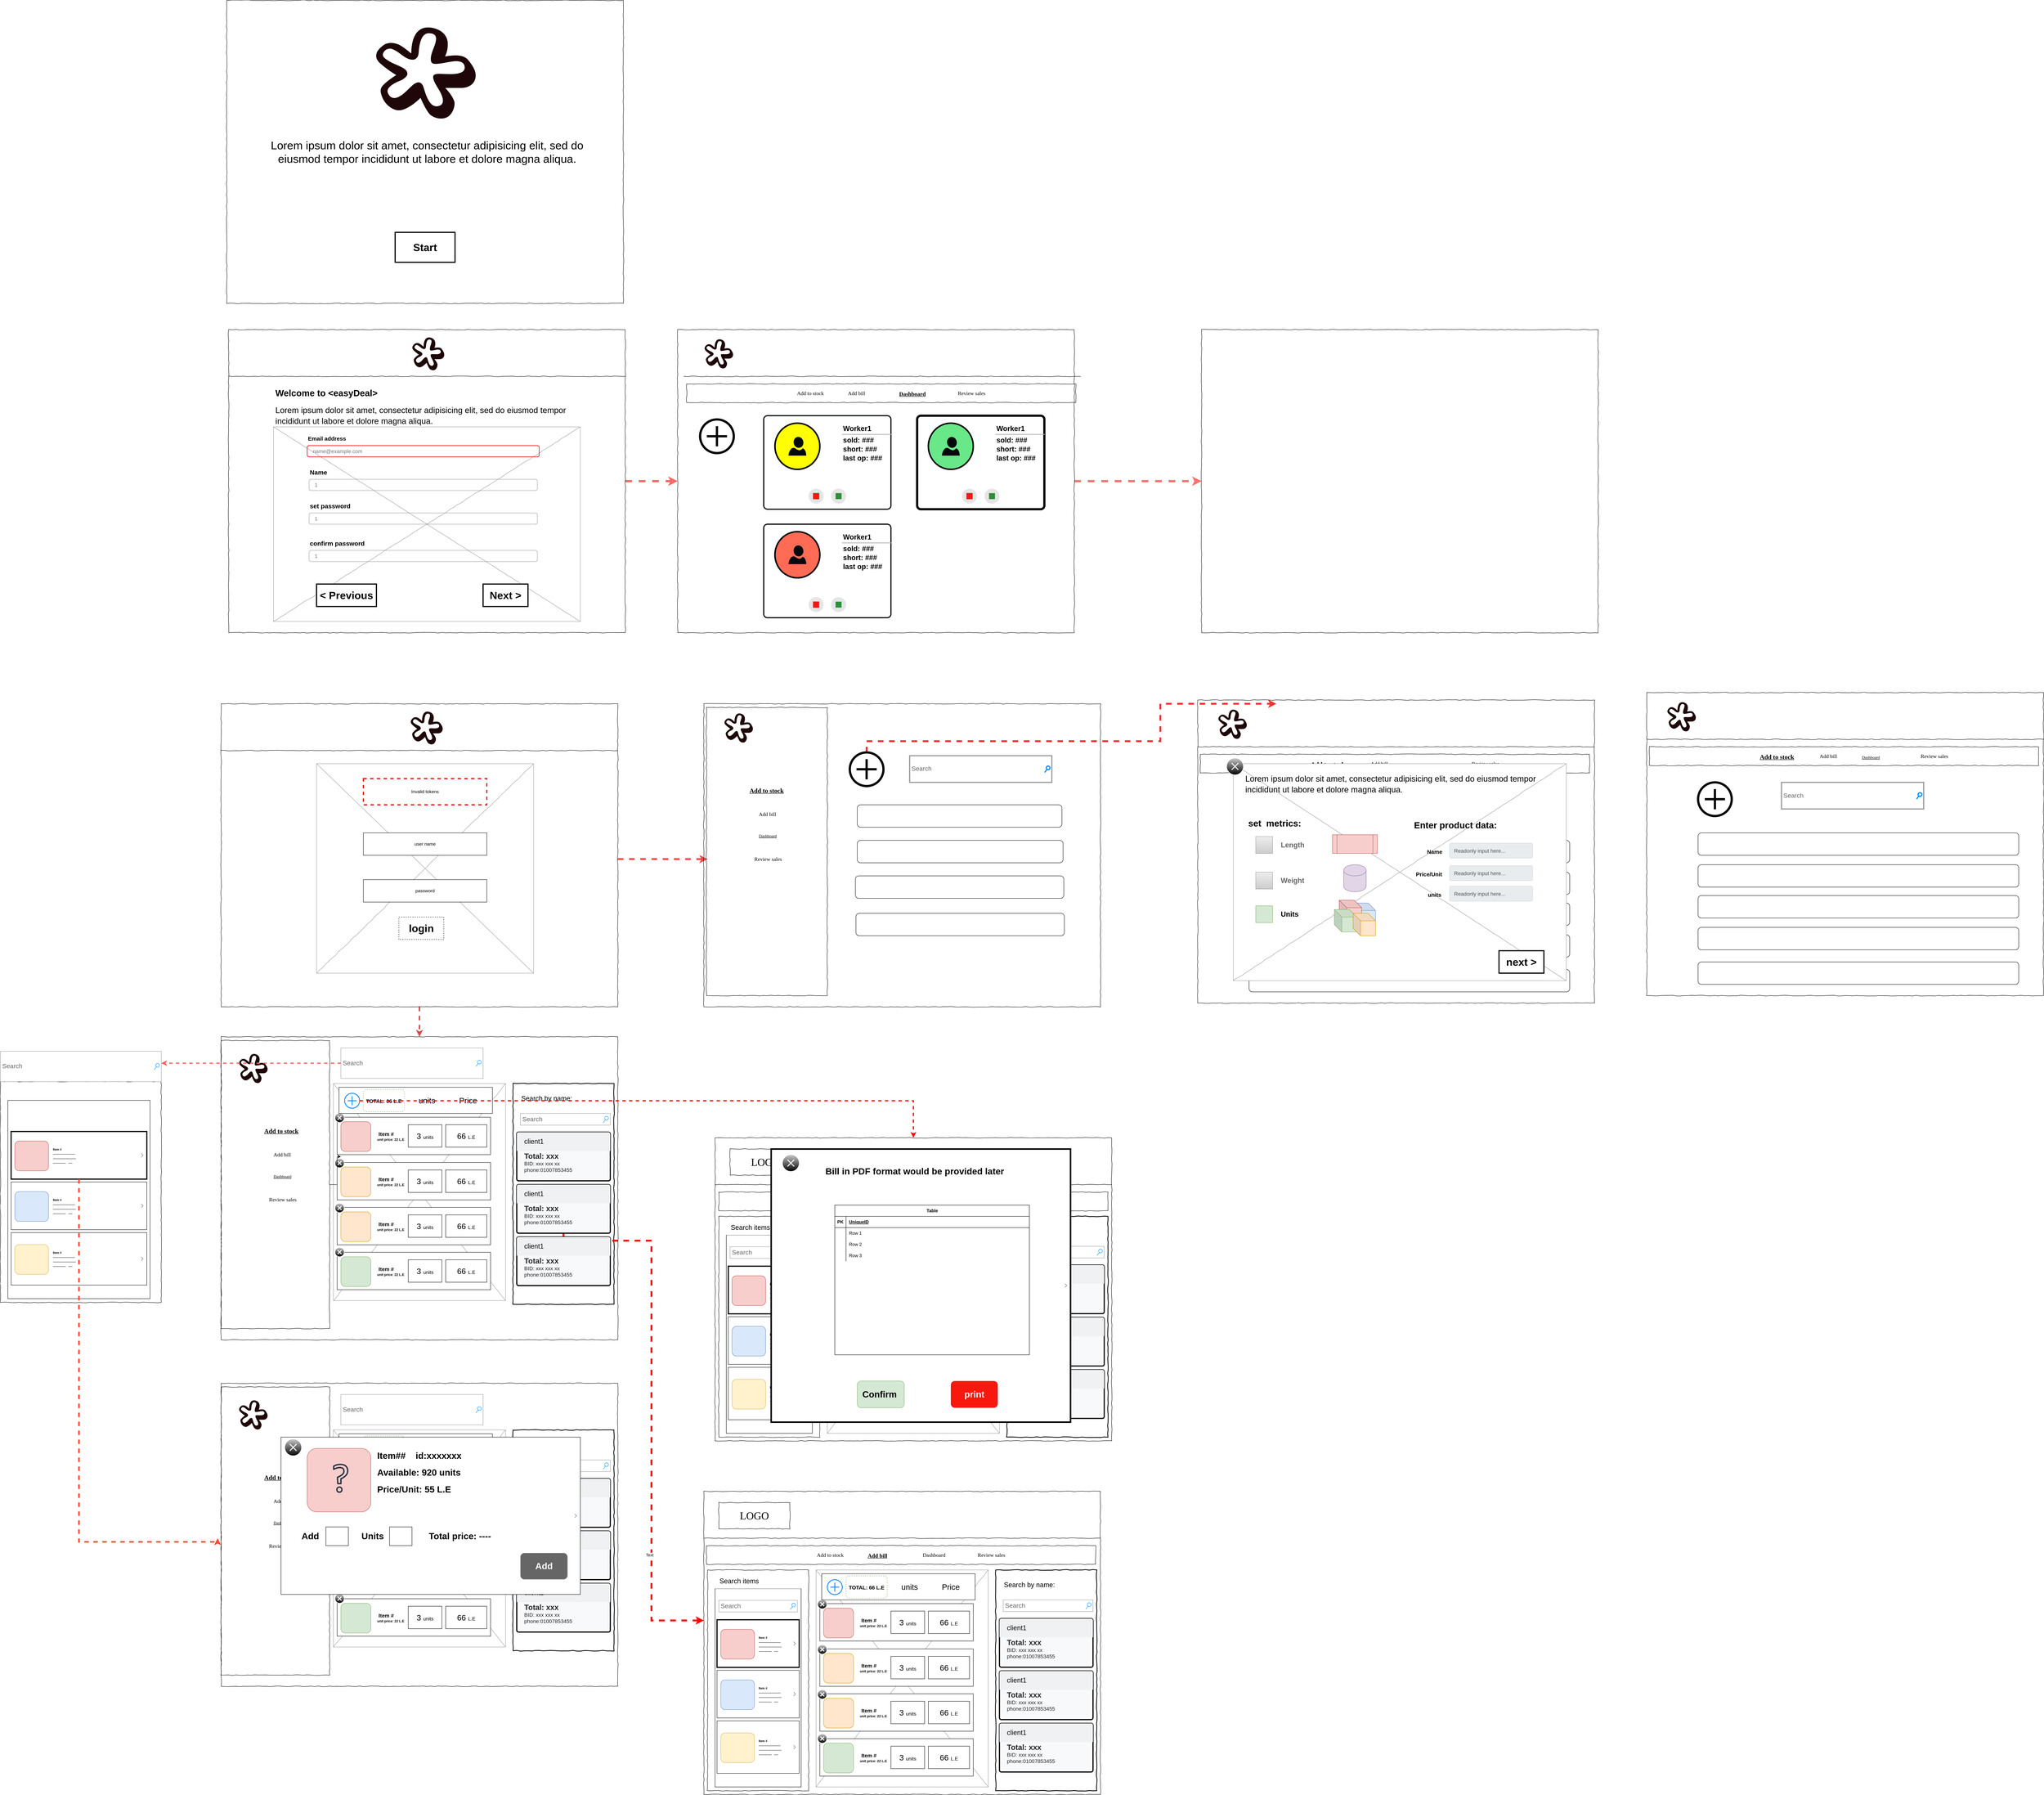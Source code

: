 <mxfile version="22.1.2" type="device">
  <diagram name="Page-1" id="03018318-947c-dd8e-b7a3-06fadd420f32">
    <mxGraphModel dx="3569" dy="4024" grid="1" gridSize="10" guides="1" tooltips="1" connect="1" arrows="1" fold="1" page="1" pageScale="1" pageWidth="1100" pageHeight="850" background="#ffffff" math="0" shadow="0">
      <root>
        <mxCell id="0" />
        <mxCell id="1" parent="0" />
        <mxCell id="iHBJ4rJDkyVTyHGqZ6_v-235" value="" style="edgeStyle=orthogonalEdgeStyle;rounded=0;orthogonalLoop=1;jettySize=auto;html=1;strokeWidth=4;strokeColor=#d94a4a;dashed=1;" parent="1" source="677b7b8949515195-1" target="1cQTxDc0vlacAOZoy2rU-1" edge="1">
          <mxGeometry relative="1" as="geometry" />
        </mxCell>
        <mxCell id="iHBJ4rJDkyVTyHGqZ6_v-279" value="" style="edgeStyle=orthogonalEdgeStyle;rounded=0;orthogonalLoop=1;jettySize=auto;html=1;strokeWidth=5;strokeColor=#ff4747;dashed=1;" parent="1" source="677b7b8949515195-1" edge="1">
          <mxGeometry relative="1" as="geometry">
            <mxPoint x="1320" y="435.2" as="targetPoint" />
            <Array as="points">
              <mxPoint x="1160" y="435" />
              <mxPoint x="1160" y="435" />
            </Array>
          </mxGeometry>
        </mxCell>
        <mxCell id="677b7b8949515195-1" value="" style="whiteSpace=wrap;html=1;rounded=0;shadow=0;labelBackgroundColor=none;strokeColor=#000000;strokeWidth=1;fillColor=none;fontFamily=Verdana;fontSize=12;fontColor=#000000;align=center;comic=1;" parent="1" vertex="1">
          <mxGeometry x="20" y="20" width="1060" height="810" as="geometry" />
        </mxCell>
        <mxCell id="677b7b8949515195-9" value="" style="line;strokeWidth=1;html=1;rounded=0;shadow=0;labelBackgroundColor=none;fillColor=none;fontFamily=Verdana;fontSize=14;fontColor=#000000;align=center;comic=1;" parent="1" vertex="1">
          <mxGeometry x="20" y="140" width="1060" height="10" as="geometry" />
        </mxCell>
        <mxCell id="677b7b8949515195-16" value="" style="verticalLabelPosition=bottom;shadow=0;dashed=0;align=center;html=1;verticalAlign=top;strokeWidth=1;shape=mxgraph.mockup.graphics.simpleIcon;strokeColor=#999999;rounded=0;labelBackgroundColor=none;fontFamily=Verdana;fontSize=14;fontColor=#000000;comic=1;" parent="1" vertex="1">
          <mxGeometry x="275" y="180" width="580" height="560" as="geometry" />
        </mxCell>
        <mxCell id="1cQTxDc0vlacAOZoy2rU-1" value="" style="whiteSpace=wrap;html=1;rounded=0;shadow=0;labelBackgroundColor=none;strokeColor=#000000;strokeWidth=1;fillColor=none;fontFamily=Verdana;fontSize=12;fontColor=#000000;align=center;comic=1;" parent="1" vertex="1">
          <mxGeometry x="20" y="910" width="1060" height="810" as="geometry" />
        </mxCell>
        <mxCell id="1cQTxDc0vlacAOZoy2rU-8" value="" style="whiteSpace=wrap;html=1;rounded=0;shadow=0;labelBackgroundColor=none;strokeWidth=1;fillColor=none;fontFamily=Verdana;fontSize=12;align=center;comic=1;" parent="1" vertex="1">
          <mxGeometry x="-570" y="1030" width="430" height="590" as="geometry" />
        </mxCell>
        <mxCell id="1cQTxDc0vlacAOZoy2rU-16" value="" style="verticalLabelPosition=bottom;shadow=0;dashed=0;align=center;html=1;verticalAlign=top;strokeWidth=1;shape=mxgraph.mockup.graphics.simpleIcon;strokeColor=#999999;rounded=0;labelBackgroundColor=none;fontFamily=Verdana;fontSize=14;fontColor=#000000;comic=1;" parent="1" vertex="1">
          <mxGeometry x="320" y="1035" width="460" height="580" as="geometry" />
        </mxCell>
        <mxCell id="1cQTxDc0vlacAOZoy2rU-41" value="password" style="rounded=0;whiteSpace=wrap;html=1;" parent="1" vertex="1">
          <mxGeometry x="400" y="490" width="330" height="60" as="geometry" />
        </mxCell>
        <mxCell id="1cQTxDc0vlacAOZoy2rU-42" value="user name" style="rounded=0;whiteSpace=wrap;html=1;" parent="1" vertex="1">
          <mxGeometry x="400" y="365" width="330" height="60" as="geometry" />
        </mxCell>
        <mxCell id="1cQTxDc0vlacAOZoy2rU-43" value="&lt;font style=&quot;font-size: 28px;&quot;&gt;&lt;b&gt;login&lt;/b&gt;&lt;/font&gt;" style="rounded=0;whiteSpace=wrap;html=1;dashed=1;" parent="1" vertex="1">
          <mxGeometry x="495" y="590" width="120" height="60" as="geometry" />
        </mxCell>
        <mxCell id="1cQTxDc0vlacAOZoy2rU-44" value="Invalid tokens" style="rounded=0;whiteSpace=wrap;html=1;dashed=1;strokeColor=#de0d0d;strokeWidth=3;" parent="1" vertex="1">
          <mxGeometry x="400" y="220" width="330" height="70" as="geometry" />
        </mxCell>
        <mxCell id="1cQTxDc0vlacAOZoy2rU-46" value="" style="whiteSpace=wrap;html=1;rounded=0;shadow=0;labelBackgroundColor=none;strokeWidth=2;fillColor=none;fontFamily=Verdana;fontSize=12;align=center;comic=1;strokeColor=#000000;" parent="1" vertex="1">
          <mxGeometry x="800" y="1035" width="270" height="590" as="geometry" />
        </mxCell>
        <mxCell id="1cQTxDc0vlacAOZoy2rU-62" value="" style="shape=rect;strokeColor=default;fillColor=#ffffff;gradientColor=none;shadow=0;" parent="1" vertex="1">
          <mxGeometry x="-550" y="1080" width="380" height="530" as="geometry" />
        </mxCell>
        <mxCell id="1cQTxDc0vlacAOZoy2rU-83" value="&lt;b style=&quot;font-size: 8px;&quot;&gt;&amp;nbsp; &amp;nbsp; &amp;nbsp; &amp;nbsp; &amp;nbsp; &amp;nbsp; &amp;nbsp; &amp;nbsp; &amp;nbsp; &amp;nbsp; &amp;nbsp; &amp;nbsp; &amp;nbsp; &amp;nbsp; &amp;nbsp; &amp;nbsp; &amp;nbsp; &amp;nbsp; &amp;nbsp; Item #&lt;br&gt;&amp;nbsp; &amp;nbsp; &amp;nbsp; &amp;nbsp; &amp;nbsp; &amp;nbsp; &amp;nbsp; &amp;nbsp; &amp;nbsp; &amp;nbsp; &amp;nbsp; &amp;nbsp; &amp;nbsp; &amp;nbsp; &amp;nbsp; &amp;nbsp; &amp;nbsp; &amp;nbsp; &amp;nbsp; ----------------------&lt;br&gt;&amp;nbsp; &amp;nbsp; &amp;nbsp; &amp;nbsp; &amp;nbsp; &amp;nbsp; &amp;nbsp; &amp;nbsp; &amp;nbsp; &amp;nbsp; &amp;nbsp; &amp;nbsp; &amp;nbsp; &amp;nbsp; &amp;nbsp; &amp;nbsp; &amp;nbsp; &amp;nbsp; &amp;nbsp; -----------------------&lt;br&gt;&amp;nbsp; &amp;nbsp; &amp;nbsp; &amp;nbsp; &amp;nbsp; &amp;nbsp; &amp;nbsp; &amp;nbsp; &amp;nbsp; &amp;nbsp; &amp;nbsp; &amp;nbsp; &amp;nbsp; &amp;nbsp; &amp;nbsp; &amp;nbsp; &amp;nbsp; &amp;nbsp; &amp;nbsp; -------------&amp;nbsp; &amp;nbsp;----&lt;/b&gt;" style="shape=rect;strokeColor=default;fontSize=10;fontColor=#000000;resizeWidth=1;align=left;spacingLeft=25;spacingTop=2;whiteSpace=wrap;html=1;" parent="1cQTxDc0vlacAOZoy2rU-62" vertex="1">
          <mxGeometry x="8.641" y="218.235" width="362.735" height="127.304" as="geometry" />
        </mxCell>
        <mxCell id="1cQTxDc0vlacAOZoy2rU-84" value="" style="shape=rect;rounded=1;rSize=3;strokeColor=#6c8ebf;fillColor=#dae8fc;" parent="1cQTxDc0vlacAOZoy2rU-83" vertex="1">
          <mxGeometry y="0.5" width="90" height="79.5" relative="1" as="geometry">
            <mxPoint x="10" y="-38" as="offset" />
          </mxGeometry>
        </mxCell>
        <mxCell id="1cQTxDc0vlacAOZoy2rU-85" value="" style="shape=mxgraph.ios7.misc.right;strokeColor=#666666;" parent="1cQTxDc0vlacAOZoy2rU-83" vertex="1">
          <mxGeometry x="1" y="0.5" width="5" height="10" relative="1" as="geometry">
            <mxPoint x="-15" y="-5" as="offset" />
          </mxGeometry>
        </mxCell>
        <mxCell id="1cQTxDc0vlacAOZoy2rU-86" value="&lt;b style=&quot;font-size: 8px;&quot;&gt;&amp;nbsp; &amp;nbsp; &amp;nbsp; &amp;nbsp; &amp;nbsp; &amp;nbsp; &amp;nbsp; &amp;nbsp; &amp;nbsp; &amp;nbsp; &amp;nbsp; &amp;nbsp; &amp;nbsp; &amp;nbsp; &amp;nbsp; &amp;nbsp; &amp;nbsp; &amp;nbsp; &amp;nbsp; Item #&lt;br&gt;&amp;nbsp; &amp;nbsp; &amp;nbsp; &amp;nbsp; &amp;nbsp; &amp;nbsp; &amp;nbsp; &amp;nbsp; &amp;nbsp; &amp;nbsp; &amp;nbsp; &amp;nbsp; &amp;nbsp; &amp;nbsp; &amp;nbsp; &amp;nbsp; &amp;nbsp; &amp;nbsp; &amp;nbsp; ----------------------&lt;br&gt;&amp;nbsp; &amp;nbsp; &amp;nbsp; &amp;nbsp; &amp;nbsp; &amp;nbsp; &amp;nbsp; &amp;nbsp; &amp;nbsp; &amp;nbsp; &amp;nbsp; &amp;nbsp; &amp;nbsp; &amp;nbsp; &amp;nbsp; &amp;nbsp; &amp;nbsp; &amp;nbsp; &amp;nbsp; -----------------------&lt;br&gt;&amp;nbsp; &amp;nbsp; &amp;nbsp; &amp;nbsp; &amp;nbsp; &amp;nbsp; &amp;nbsp; &amp;nbsp; &amp;nbsp; &amp;nbsp; &amp;nbsp; &amp;nbsp; &amp;nbsp; &amp;nbsp; &amp;nbsp; &amp;nbsp; &amp;nbsp; &amp;nbsp; &amp;nbsp; -------------&amp;nbsp; &amp;nbsp;----&lt;/b&gt;" style="shape=rect;strokeColor=default;fontSize=10;fontColor=#000000;resizeWidth=1;align=left;spacingLeft=25;spacingTop=2;whiteSpace=wrap;html=1;" parent="1cQTxDc0vlacAOZoy2rU-62" vertex="1">
          <mxGeometry x="8.641" y="353.333" width="362.727" height="140.294" as="geometry" />
        </mxCell>
        <mxCell id="1cQTxDc0vlacAOZoy2rU-87" value="" style="shape=rect;rounded=1;rSize=3;strokeColor=#d6b656;fillColor=#fff2cc;" parent="1cQTxDc0vlacAOZoy2rU-86" vertex="1">
          <mxGeometry y="0.5" width="90" height="79.5" relative="1" as="geometry">
            <mxPoint x="10" y="-38" as="offset" />
          </mxGeometry>
        </mxCell>
        <mxCell id="1cQTxDc0vlacAOZoy2rU-88" value="" style="shape=mxgraph.ios7.misc.right;strokeColor=#666666;" parent="1cQTxDc0vlacAOZoy2rU-86" vertex="1">
          <mxGeometry x="1" y="0.5" width="5" height="10" relative="1" as="geometry">
            <mxPoint x="-15" y="-5" as="offset" />
          </mxGeometry>
        </mxCell>
        <mxCell id="1cQTxDc0vlacAOZoy2rU-89" value="&lt;b style=&quot;font-size: 8px;&quot;&gt;&amp;nbsp; &amp;nbsp; &amp;nbsp; &amp;nbsp; &amp;nbsp; &amp;nbsp; &amp;nbsp; &amp;nbsp; &amp;nbsp; &amp;nbsp; &amp;nbsp; &amp;nbsp; &amp;nbsp; &amp;nbsp; &amp;nbsp; &amp;nbsp; &amp;nbsp; &amp;nbsp; &amp;nbsp; Item #&lt;br&gt;&amp;nbsp; &amp;nbsp; &amp;nbsp; &amp;nbsp; &amp;nbsp; &amp;nbsp; &amp;nbsp; &amp;nbsp; &amp;nbsp; &amp;nbsp; &amp;nbsp; &amp;nbsp; &amp;nbsp; &amp;nbsp; &amp;nbsp; &amp;nbsp; &amp;nbsp; &amp;nbsp; &amp;nbsp; ----------------------&lt;br&gt;&amp;nbsp; &amp;nbsp; &amp;nbsp; &amp;nbsp; &amp;nbsp; &amp;nbsp; &amp;nbsp; &amp;nbsp; &amp;nbsp; &amp;nbsp; &amp;nbsp; &amp;nbsp; &amp;nbsp; &amp;nbsp; &amp;nbsp; &amp;nbsp; &amp;nbsp; &amp;nbsp; &amp;nbsp; -----------------------&lt;br&gt;&amp;nbsp; &amp;nbsp; &amp;nbsp; &amp;nbsp; &amp;nbsp; &amp;nbsp; &amp;nbsp; &amp;nbsp; &amp;nbsp; &amp;nbsp; &amp;nbsp; &amp;nbsp; &amp;nbsp; &amp;nbsp; &amp;nbsp; &amp;nbsp; &amp;nbsp; &amp;nbsp; &amp;nbsp; -------------&amp;nbsp; &amp;nbsp;----&lt;/b&gt;" style="shape=rect;strokeColor=default;fontSize=10;fontColor=#000000;resizeWidth=1;align=left;spacingLeft=25;spacingTop=2;whiteSpace=wrap;html=1;strokeWidth=3;" parent="1cQTxDc0vlacAOZoy2rU-62" vertex="1">
          <mxGeometry x="8.641" y="83.137" width="362.735" height="127.304" as="geometry" />
        </mxCell>
        <mxCell id="1cQTxDc0vlacAOZoy2rU-90" value="" style="shape=rect;rounded=1;rSize=3;strokeColor=#b85450;fillColor=#f8cecc;" parent="1cQTxDc0vlacAOZoy2rU-89" vertex="1">
          <mxGeometry y="0.5" width="90" height="79.5" relative="1" as="geometry">
            <mxPoint x="10" y="-38" as="offset" />
          </mxGeometry>
        </mxCell>
        <mxCell id="1cQTxDc0vlacAOZoy2rU-91" value="" style="shape=mxgraph.ios7.misc.right;strokeColor=#666666;" parent="1cQTxDc0vlacAOZoy2rU-89" vertex="1">
          <mxGeometry x="1" y="0.5" width="5" height="10" relative="1" as="geometry">
            <mxPoint x="-15" y="-5" as="offset" />
          </mxGeometry>
        </mxCell>
        <mxCell id="1cQTxDc0vlacAOZoy2rU-94" value="&lt;span style=&quot;font-size: 20px;&quot;&gt;&lt;b&gt;Total: xxx&lt;/b&gt;&lt;/span&gt;&lt;br style=&quot;font-size: 14px&quot;&gt;BID: xxx xxx xx&lt;br&gt;phone:01007853455" style="html=1;shadow=0;dashed=0;shape=mxgraph.bootstrap.rrect;rSize=5;strokeColor=#000000;html=1;whiteSpace=wrap;fillColor=#F8F9FA;fontColor=#212529;verticalAlign=bottom;align=left;spacing=20;spacingBottom=0;fontSize=14;strokeWidth=3;" parent="1" vertex="1">
          <mxGeometry x="810" y="1165" width="250" height="130" as="geometry" />
        </mxCell>
        <mxCell id="1cQTxDc0vlacAOZoy2rU-95" value="&lt;font color=&quot;#08090a&quot;&gt;client1&lt;/font&gt;" style="html=1;shadow=0;dashed=0;shape=mxgraph.bootstrap.topButton;rSize=5;perimeter=none;whiteSpace=wrap;fillColor=#F0F1F2;strokeColor=none;fontColor=#212529;resizeWidth=1;fontSize=18;align=left;spacing=20;" parent="1cQTxDc0vlacAOZoy2rU-94" vertex="1">
          <mxGeometry width="250" height="50" relative="1" as="geometry" />
        </mxCell>
        <mxCell id="K_ASyN1FfqVXuho2G4T2-256" value="" style="edgeStyle=orthogonalEdgeStyle;rounded=0;orthogonalLoop=1;jettySize=auto;html=1;strokeColor=#fa0000;dashed=1;strokeWidth=5;" parent="1" source="1cQTxDc0vlacAOZoy2rU-97" edge="1">
          <mxGeometry relative="1" as="geometry">
            <mxPoint x="1310" y="2470" as="targetPoint" />
            <Array as="points">
              <mxPoint x="1170" y="1455" />
            </Array>
          </mxGeometry>
        </mxCell>
        <mxCell id="K_ASyN1FfqVXuho2G4T2-257" value="Text" style="edgeLabel;html=1;align=center;verticalAlign=middle;resizable=0;points=[];" parent="K_ASyN1FfqVXuho2G4T2-256" vertex="1" connectable="0">
          <mxGeometry x="0.551" y="-5" relative="1" as="geometry">
            <mxPoint y="1" as="offset" />
          </mxGeometry>
        </mxCell>
        <mxCell id="1cQTxDc0vlacAOZoy2rU-97" value="&lt;span style=&quot;font-size: 20px;&quot;&gt;&lt;b&gt;Total: xxx&lt;/b&gt;&lt;/span&gt;&lt;br style=&quot;font-size: 14px&quot;&gt;BID: xxx xxx xx&lt;br&gt;phone:01007853455" style="html=1;shadow=0;dashed=0;shape=mxgraph.bootstrap.rrect;rSize=5;strokeColor=#000000;html=1;whiteSpace=wrap;fillColor=#F8F9FA;fontColor=#212529;verticalAlign=bottom;align=left;spacing=20;spacingBottom=0;fontSize=14;strokeWidth=3;" parent="1" vertex="1">
          <mxGeometry x="810" y="1305" width="250" height="130" as="geometry" />
        </mxCell>
        <mxCell id="1cQTxDc0vlacAOZoy2rU-98" value="&lt;font color=&quot;#08090a&quot;&gt;client1&lt;/font&gt;" style="html=1;shadow=0;dashed=0;shape=mxgraph.bootstrap.topButton;rSize=5;perimeter=none;whiteSpace=wrap;fillColor=#F0F1F2;strokeColor=none;fontColor=#212529;resizeWidth=1;fontSize=18;align=left;spacing=20;" parent="1cQTxDc0vlacAOZoy2rU-97" vertex="1">
          <mxGeometry width="250" height="50" relative="1" as="geometry" />
        </mxCell>
        <mxCell id="1cQTxDc0vlacAOZoy2rU-99" value="&lt;span style=&quot;font-size: 20px;&quot;&gt;&lt;b&gt;Total: xxx&lt;/b&gt;&lt;/span&gt;&lt;br style=&quot;font-size: 14px&quot;&gt;BID: xxx xxx xx&lt;br&gt;phone:01007853455" style="html=1;shadow=0;dashed=0;shape=mxgraph.bootstrap.rrect;rSize=5;strokeColor=#000000;html=1;whiteSpace=wrap;fillColor=#F8F9FA;fontColor=#212529;verticalAlign=bottom;align=left;spacing=20;spacingBottom=0;fontSize=14;strokeWidth=3;" parent="1" vertex="1">
          <mxGeometry x="810" y="1445" width="250" height="130" as="geometry" />
        </mxCell>
        <mxCell id="1cQTxDc0vlacAOZoy2rU-100" value="&lt;font color=&quot;#08090a&quot;&gt;client1&lt;/font&gt;" style="html=1;shadow=0;dashed=0;shape=mxgraph.bootstrap.topButton;rSize=5;perimeter=none;whiteSpace=wrap;fillColor=#F0F1F2;strokeColor=none;fontColor=#212529;resizeWidth=1;fontSize=18;align=left;spacing=20;" parent="1cQTxDc0vlacAOZoy2rU-99" vertex="1">
          <mxGeometry width="250" height="50" relative="1" as="geometry" />
        </mxCell>
        <mxCell id="1cQTxDc0vlacAOZoy2rU-103" value="Search" style="strokeWidth=1;shadow=0;dashed=0;align=center;html=1;shape=mxgraph.mockup.forms.searchBox;strokeColor=#999999;mainText=;strokeColor2=#008cff;fontColor=#666666;fontSize=17;align=left;spacingLeft=3;whiteSpace=wrap;" parent="1" vertex="1">
          <mxGeometry x="820" y="1115" width="240" height="31.18" as="geometry" />
        </mxCell>
        <mxCell id="1cQTxDc0vlacAOZoy2rU-104" value="&lt;font style=&quot;font-size: 18px;&quot;&gt;Search by name:&lt;/font&gt;" style="rounded=0;whiteSpace=wrap;html=1;align=left;strokeColor=none;" parent="1" vertex="1">
          <mxGeometry x="820" y="1055" width="230" height="40" as="geometry" />
        </mxCell>
        <mxCell id="1cQTxDc0vlacAOZoy2rU-116" value="&lt;blockquote style=&quot;margin: 0px 0px 0px 40px; border: none; padding: 0px;&quot;&gt;&lt;blockquote style=&quot;font-size: 14px; margin: 0px 0px 0px 40px; border: none; padding: 0px;&quot;&gt;&lt;b&gt;&amp;nbsp;Item #&lt;/b&gt;&lt;/blockquote&gt;&lt;blockquote style=&quot;margin: 0px 0px 0px 40px; border: none; padding: 0px;&quot;&gt;&lt;b style=&quot;&quot;&gt;&lt;font style=&quot;font-size: 9px;&quot;&gt;unit price: 22 L.E&lt;/font&gt;&lt;/b&gt;&lt;/blockquote&gt;&lt;/blockquote&gt;" style="shape=rect;strokeColor=default;fontSize=10;fontColor=#000000;resizeWidth=1;align=left;spacingLeft=25;spacingTop=2;whiteSpace=wrap;html=1;" parent="1" vertex="1">
          <mxGeometry x="330" y="1125" width="410" height="100" as="geometry" />
        </mxCell>
        <mxCell id="1cQTxDc0vlacAOZoy2rU-117" value="" style="shape=rect;rounded=1;rSize=3;strokeColor=#b85450;fillColor=#f8cecc;" parent="1cQTxDc0vlacAOZoy2rU-116" vertex="1">
          <mxGeometry y="0.5" width="80" height="79.5" relative="1" as="geometry">
            <mxPoint x="10" y="-38" as="offset" />
          </mxGeometry>
        </mxCell>
        <mxCell id="1cQTxDc0vlacAOZoy2rU-120" value="&lt;font style=&quot;font-size: 21px;&quot;&gt;3 &lt;/font&gt;&lt;font style=&quot;font-size: 13px;&quot;&gt;units&lt;/font&gt;" style="rounded=0;whiteSpace=wrap;html=1;" parent="1cQTxDc0vlacAOZoy2rU-116" vertex="1">
          <mxGeometry x="190" y="20" width="90" height="60" as="geometry" />
        </mxCell>
        <mxCell id="1cQTxDc0vlacAOZoy2rU-121" value="&lt;font style=&quot;font-size: 21px;&quot;&gt;66 &lt;/font&gt;&lt;font style=&quot;font-size: 13px;&quot;&gt;L.E&lt;/font&gt;" style="rounded=0;whiteSpace=wrap;html=1;" parent="1cQTxDc0vlacAOZoy2rU-116" vertex="1">
          <mxGeometry x="290" y="20" width="110" height="60" as="geometry" />
        </mxCell>
        <mxCell id="1cQTxDc0vlacAOZoy2rU-136" value="" style="verticalLabelPosition=bottom;verticalAlign=top;html=1;shadow=0;dashed=0;strokeWidth=1;shape=mxgraph.ios.iDeleteApp;fillColor=#cccccc;fillColor2=#000000;strokeColor=#ffffff;sketch=0;" parent="1cQTxDc0vlacAOZoy2rU-116" vertex="1">
          <mxGeometry x="-6" y="-11" width="25" height="25" as="geometry" />
        </mxCell>
        <mxCell id="1cQTxDc0vlacAOZoy2rU-122" value="&lt;blockquote style=&quot;margin: 0px 0px 0px 40px; border: none; padding: 0px;&quot;&gt;&lt;blockquote style=&quot;font-size: 14px; margin: 0px 0px 0px 40px; border: none; padding: 0px;&quot;&gt;&lt;br&gt;&lt;/blockquote&gt;&lt;/blockquote&gt;" style="shape=rect;strokeColor=default;fontSize=10;fontColor=#000000;resizeWidth=1;align=left;spacingLeft=25;spacingTop=2;whiteSpace=wrap;html=1;" parent="1" vertex="1">
          <mxGeometry x="335" y="1045" width="410" height="70" as="geometry" />
        </mxCell>
        <mxCell id="1cQTxDc0vlacAOZoy2rU-123" value="TOTAL: 66 L.E" style="shape=rect;rounded=1;rSize=3;fontSize=14;fontStyle=1;fillColor=none;strokeColor=#82b366;dashed=1;" parent="1cQTxDc0vlacAOZoy2rU-122" vertex="1">
          <mxGeometry y="0.5" width="110" height="59.5" relative="1" as="geometry">
            <mxPoint x="65" y="-29" as="offset" />
          </mxGeometry>
        </mxCell>
        <mxCell id="1cQTxDc0vlacAOZoy2rU-124" value="&lt;span style=&quot;font-size: 21px;&quot;&gt;units&lt;/span&gt;" style="rounded=0;whiteSpace=wrap;html=1;strokeColor=none;" parent="1cQTxDc0vlacAOZoy2rU-122" vertex="1">
          <mxGeometry x="190" y="14" width="90" height="42" as="geometry" />
        </mxCell>
        <mxCell id="1cQTxDc0vlacAOZoy2rU-125" value="&lt;span style=&quot;font-size: 21px;&quot;&gt;Price&lt;/span&gt;" style="rounded=0;whiteSpace=wrap;html=1;strokeColor=none;" parent="1cQTxDc0vlacAOZoy2rU-122" vertex="1">
          <mxGeometry x="290" y="14" width="110" height="42" as="geometry" />
        </mxCell>
        <mxCell id="K_ASyN1FfqVXuho2G4T2-113" value="" style="html=1;verticalLabelPosition=bottom;align=center;labelBackgroundColor=#ffffff;verticalAlign=top;strokeWidth=2;strokeColor=#0080F0;shadow=0;dashed=0;shape=mxgraph.ios7.icons.add;fontStyle=1" parent="1cQTxDc0vlacAOZoy2rU-122" vertex="1">
          <mxGeometry x="15" y="16" width="40" height="40" as="geometry" />
        </mxCell>
        <mxCell id="1cQTxDc0vlacAOZoy2rU-137" value="&lt;blockquote style=&quot;margin: 0px 0px 0px 40px; border: none; padding: 0px;&quot;&gt;&lt;blockquote style=&quot;font-size: 14px; margin: 0px 0px 0px 40px; border: none; padding: 0px;&quot;&gt;&lt;b&gt;&amp;nbsp;Item #&lt;/b&gt;&lt;/blockquote&gt;&lt;blockquote style=&quot;margin: 0px 0px 0px 40px; border: none; padding: 0px;&quot;&gt;&lt;b style=&quot;&quot;&gt;&lt;font style=&quot;font-size: 9px;&quot;&gt;unit price: 22 L.E&lt;/font&gt;&lt;/b&gt;&lt;/blockquote&gt;&lt;/blockquote&gt;" style="shape=rect;strokeColor=default;fontSize=10;fontColor=#000000;resizeWidth=1;align=left;spacingLeft=25;spacingTop=2;whiteSpace=wrap;html=1;" parent="1" vertex="1">
          <mxGeometry x="330" y="1246" width="410" height="100" as="geometry" />
        </mxCell>
        <mxCell id="1cQTxDc0vlacAOZoy2rU-138" value="" style="shape=rect;rounded=1;rSize=3;strokeColor=#d79b00;fillColor=#ffe6cc;" parent="1cQTxDc0vlacAOZoy2rU-137" vertex="1">
          <mxGeometry y="0.5" width="80" height="79.5" relative="1" as="geometry">
            <mxPoint x="10" y="-38" as="offset" />
          </mxGeometry>
        </mxCell>
        <mxCell id="1cQTxDc0vlacAOZoy2rU-139" value="&lt;font style=&quot;font-size: 21px;&quot;&gt;3 &lt;/font&gt;&lt;font style=&quot;font-size: 13px;&quot;&gt;units&lt;/font&gt;" style="rounded=0;whiteSpace=wrap;html=1;" parent="1cQTxDc0vlacAOZoy2rU-137" vertex="1">
          <mxGeometry x="190" y="20" width="90" height="60" as="geometry" />
        </mxCell>
        <mxCell id="1cQTxDc0vlacAOZoy2rU-140" value="&lt;font style=&quot;font-size: 21px;&quot;&gt;66 &lt;/font&gt;&lt;font style=&quot;font-size: 13px;&quot;&gt;L.E&lt;/font&gt;" style="rounded=0;whiteSpace=wrap;html=1;" parent="1cQTxDc0vlacAOZoy2rU-137" vertex="1">
          <mxGeometry x="290" y="20" width="110" height="60" as="geometry" />
        </mxCell>
        <mxCell id="1cQTxDc0vlacAOZoy2rU-141" value="" style="verticalLabelPosition=bottom;verticalAlign=top;html=1;shadow=0;dashed=0;strokeWidth=1;shape=mxgraph.ios.iDeleteApp;fillColor=#cccccc;fillColor2=#000000;strokeColor=#ffffff;sketch=0;" parent="1cQTxDc0vlacAOZoy2rU-137" vertex="1">
          <mxGeometry x="-6" y="-11" width="25" height="25" as="geometry" />
        </mxCell>
        <mxCell id="1cQTxDc0vlacAOZoy2rU-147" value="&lt;blockquote style=&quot;margin: 0px 0px 0px 40px; border: none; padding: 0px;&quot;&gt;&lt;blockquote style=&quot;font-size: 14px; margin: 0px 0px 0px 40px; border: none; padding: 0px;&quot;&gt;&lt;b&gt;&amp;nbsp;Item #&lt;/b&gt;&lt;/blockquote&gt;&lt;blockquote style=&quot;margin: 0px 0px 0px 40px; border: none; padding: 0px;&quot;&gt;&lt;b style=&quot;&quot;&gt;&lt;font style=&quot;font-size: 9px;&quot;&gt;unit price: 22 L.E&lt;/font&gt;&lt;/b&gt;&lt;/blockquote&gt;&lt;/blockquote&gt;" style="shape=rect;strokeColor=default;fontSize=10;fontColor=#000000;resizeWidth=1;align=left;spacingLeft=25;spacingTop=2;whiteSpace=wrap;html=1;" parent="1" vertex="1">
          <mxGeometry x="330" y="1486" width="410" height="100" as="geometry" />
        </mxCell>
        <mxCell id="1cQTxDc0vlacAOZoy2rU-148" value="" style="shape=rect;rounded=1;rSize=3;strokeColor=#82b366;fillColor=#d5e8d4;" parent="1cQTxDc0vlacAOZoy2rU-147" vertex="1">
          <mxGeometry y="0.5" width="80" height="79.5" relative="1" as="geometry">
            <mxPoint x="10" y="-38" as="offset" />
          </mxGeometry>
        </mxCell>
        <mxCell id="1cQTxDc0vlacAOZoy2rU-149" value="&lt;font style=&quot;font-size: 21px;&quot;&gt;3 &lt;/font&gt;&lt;font style=&quot;font-size: 13px;&quot;&gt;units&lt;/font&gt;" style="rounded=0;whiteSpace=wrap;html=1;" parent="1cQTxDc0vlacAOZoy2rU-147" vertex="1">
          <mxGeometry x="190" y="20" width="90" height="60" as="geometry" />
        </mxCell>
        <mxCell id="1cQTxDc0vlacAOZoy2rU-150" value="&lt;font style=&quot;font-size: 21px;&quot;&gt;66 &lt;/font&gt;&lt;font style=&quot;font-size: 13px;&quot;&gt;L.E&lt;/font&gt;" style="rounded=0;whiteSpace=wrap;html=1;" parent="1cQTxDc0vlacAOZoy2rU-147" vertex="1">
          <mxGeometry x="290" y="20" width="110" height="60" as="geometry" />
        </mxCell>
        <mxCell id="1cQTxDc0vlacAOZoy2rU-151" value="" style="verticalLabelPosition=bottom;verticalAlign=top;html=1;shadow=0;dashed=0;strokeWidth=1;shape=mxgraph.ios.iDeleteApp;fillColor=#cccccc;fillColor2=#000000;strokeColor=#ffffff;sketch=0;" parent="1cQTxDc0vlacAOZoy2rU-147" vertex="1">
          <mxGeometry x="-6" y="-13" width="25" height="25" as="geometry" />
        </mxCell>
        <mxCell id="K_ASyN1FfqVXuho2G4T2-56" value="" style="edgeStyle=orthogonalEdgeStyle;rounded=0;orthogonalLoop=1;jettySize=auto;html=1;dashed=1;strokeColor=#FF4733;strokeWidth=4;entryX=-0.009;entryY=0.42;entryDx=0;entryDy=0;entryPerimeter=0;" parent="1" source="1cQTxDc0vlacAOZoy2rU-89" edge="1">
          <mxGeometry relative="1" as="geometry">
            <mxPoint x="10.46" y="2250.2" as="targetPoint" />
            <Array as="points">
              <mxPoint x="-360" y="2260" />
              <mxPoint x="10" y="2260" />
            </Array>
          </mxGeometry>
        </mxCell>
        <mxCell id="K_ASyN1FfqVXuho2G4T2-57" value="&lt;blockquote style=&quot;margin: 0px 0px 0px 40px; border: none; padding: 0px;&quot;&gt;&lt;blockquote style=&quot;font-size: 14px; margin: 0px 0px 0px 40px; border: none; padding: 0px;&quot;&gt;&lt;b&gt;&amp;nbsp;Item #&lt;/b&gt;&lt;/blockquote&gt;&lt;blockquote style=&quot;margin: 0px 0px 0px 40px; border: none; padding: 0px;&quot;&gt;&lt;b style=&quot;&quot;&gt;&lt;font style=&quot;font-size: 9px;&quot;&gt;unit price: 22 L.E&lt;/font&gt;&lt;/b&gt;&lt;/blockquote&gt;&lt;/blockquote&gt;" style="shape=rect;strokeColor=default;fontSize=10;fontColor=#000000;resizeWidth=1;align=left;spacingLeft=25;spacingTop=2;whiteSpace=wrap;html=1;" parent="1" vertex="1">
          <mxGeometry x="330" y="1366" width="410" height="100" as="geometry" />
        </mxCell>
        <mxCell id="K_ASyN1FfqVXuho2G4T2-58" value="" style="shape=rect;rounded=1;rSize=3;strokeColor=#d79b00;fillColor=#ffe6cc;" parent="K_ASyN1FfqVXuho2G4T2-57" vertex="1">
          <mxGeometry y="0.5" width="80" height="79.5" relative="1" as="geometry">
            <mxPoint x="10" y="-38" as="offset" />
          </mxGeometry>
        </mxCell>
        <mxCell id="K_ASyN1FfqVXuho2G4T2-59" value="&lt;font style=&quot;font-size: 21px;&quot;&gt;3 &lt;/font&gt;&lt;font style=&quot;font-size: 13px;&quot;&gt;units&lt;/font&gt;" style="rounded=0;whiteSpace=wrap;html=1;" parent="K_ASyN1FfqVXuho2G4T2-57" vertex="1">
          <mxGeometry x="190" y="20" width="90" height="60" as="geometry" />
        </mxCell>
        <mxCell id="K_ASyN1FfqVXuho2G4T2-60" value="&lt;font style=&quot;font-size: 21px;&quot;&gt;66 &lt;/font&gt;&lt;font style=&quot;font-size: 13px;&quot;&gt;L.E&lt;/font&gt;" style="rounded=0;whiteSpace=wrap;html=1;" parent="K_ASyN1FfqVXuho2G4T2-57" vertex="1">
          <mxGeometry x="290" y="20" width="110" height="60" as="geometry" />
        </mxCell>
        <mxCell id="K_ASyN1FfqVXuho2G4T2-61" value="" style="verticalLabelPosition=bottom;verticalAlign=top;html=1;shadow=0;dashed=0;strokeWidth=1;shape=mxgraph.ios.iDeleteApp;fillColor=#cccccc;fillColor2=#000000;strokeColor=#ffffff;sketch=0;" parent="K_ASyN1FfqVXuho2G4T2-57" vertex="1">
          <mxGeometry x="-6" y="-11" width="25" height="25" as="geometry" />
        </mxCell>
        <mxCell id="K_ASyN1FfqVXuho2G4T2-117" value="" style="whiteSpace=wrap;html=1;rounded=0;shadow=0;labelBackgroundColor=none;strokeColor=#000000;strokeWidth=1;fillColor=none;fontFamily=Verdana;fontSize=12;fontColor=#000000;align=center;comic=1;" parent="1" vertex="1">
          <mxGeometry x="1340" y="1180" width="1060" height="810" as="geometry" />
        </mxCell>
        <mxCell id="K_ASyN1FfqVXuho2G4T2-118" value="LOGO" style="whiteSpace=wrap;html=1;rounded=0;shadow=0;labelBackgroundColor=none;strokeWidth=1;fontFamily=Verdana;fontSize=28;align=center;comic=1;" parent="1" vertex="1">
          <mxGeometry x="1380" y="1210" width="190" height="70" as="geometry" />
        </mxCell>
        <mxCell id="K_ASyN1FfqVXuho2G4T2-119" value="" style="whiteSpace=wrap;html=1;rounded=0;shadow=0;labelBackgroundColor=none;strokeWidth=1;fillColor=none;fontFamily=Verdana;fontSize=12;align=center;comic=1;" parent="1" vertex="1">
          <mxGeometry x="1350" y="1390" width="270" height="590" as="geometry" />
        </mxCell>
        <mxCell id="K_ASyN1FfqVXuho2G4T2-120" value="" style="line;strokeWidth=1;html=1;rounded=0;shadow=0;labelBackgroundColor=none;fillColor=none;fontFamily=Verdana;fontSize=14;fontColor=#000000;align=center;comic=1;" parent="1" vertex="1">
          <mxGeometry x="1340" y="1300" width="1060" height="10" as="geometry" />
        </mxCell>
        <mxCell id="K_ASyN1FfqVXuho2G4T2-121" value="" style="verticalLabelPosition=bottom;shadow=0;dashed=0;align=center;html=1;verticalAlign=top;strokeWidth=1;shape=mxgraph.mockup.graphics.simpleIcon;strokeColor=#999999;rounded=0;labelBackgroundColor=none;fontFamily=Verdana;fontSize=14;fontColor=#000000;comic=1;" parent="1" vertex="1">
          <mxGeometry x="1640" y="1390" width="460" height="580" as="geometry" />
        </mxCell>
        <mxCell id="K_ASyN1FfqVXuho2G4T2-122" value="" style="whiteSpace=wrap;html=1;rounded=0;shadow=0;labelBackgroundColor=none;strokeWidth=2;fillColor=none;fontFamily=Verdana;fontSize=12;align=center;comic=1;strokeColor=#000000;" parent="1" vertex="1">
          <mxGeometry x="2120" y="1390" width="270" height="590" as="geometry" />
        </mxCell>
        <mxCell id="K_ASyN1FfqVXuho2G4T2-123" value="" style="shape=rect;strokeColor=default;fillColor=#ffffff;gradientColor=none;shadow=0;" parent="1" vertex="1">
          <mxGeometry x="1370" y="1440" width="230" height="530" as="geometry" />
        </mxCell>
        <mxCell id="K_ASyN1FfqVXuho2G4T2-124" value="&lt;b style=&quot;font-size: 8px;&quot;&gt;&amp;nbsp; &amp;nbsp; &amp;nbsp; &amp;nbsp; &amp;nbsp; &amp;nbsp; &amp;nbsp; &amp;nbsp; &amp;nbsp; &amp;nbsp; &amp;nbsp; &amp;nbsp; &amp;nbsp; &amp;nbsp; &amp;nbsp; &amp;nbsp; &amp;nbsp; &amp;nbsp; &amp;nbsp; Item #&lt;br&gt;&amp;nbsp; &amp;nbsp; &amp;nbsp; &amp;nbsp; &amp;nbsp; &amp;nbsp; &amp;nbsp; &amp;nbsp; &amp;nbsp; &amp;nbsp; &amp;nbsp; &amp;nbsp; &amp;nbsp; &amp;nbsp; &amp;nbsp; &amp;nbsp; &amp;nbsp; &amp;nbsp; &amp;nbsp; ----------------------&lt;br&gt;&amp;nbsp; &amp;nbsp; &amp;nbsp; &amp;nbsp; &amp;nbsp; &amp;nbsp; &amp;nbsp; &amp;nbsp; &amp;nbsp; &amp;nbsp; &amp;nbsp; &amp;nbsp; &amp;nbsp; &amp;nbsp; &amp;nbsp; &amp;nbsp; &amp;nbsp; &amp;nbsp; &amp;nbsp; -----------------------&lt;br&gt;&amp;nbsp; &amp;nbsp; &amp;nbsp; &amp;nbsp; &amp;nbsp; &amp;nbsp; &amp;nbsp; &amp;nbsp; &amp;nbsp; &amp;nbsp; &amp;nbsp; &amp;nbsp; &amp;nbsp; &amp;nbsp; &amp;nbsp; &amp;nbsp; &amp;nbsp; &amp;nbsp; &amp;nbsp; -------------&amp;nbsp; &amp;nbsp;----&lt;/b&gt;" style="shape=rect;strokeColor=default;fontSize=10;fontColor=#000000;resizeWidth=1;align=left;spacingLeft=25;spacingTop=2;whiteSpace=wrap;html=1;" parent="K_ASyN1FfqVXuho2G4T2-123" vertex="1">
          <mxGeometry x="5.23" y="218.235" width="219.55" height="127.304" as="geometry" />
        </mxCell>
        <mxCell id="K_ASyN1FfqVXuho2G4T2-125" value="" style="shape=rect;rounded=1;rSize=3;strokeColor=#6c8ebf;fillColor=#dae8fc;" parent="K_ASyN1FfqVXuho2G4T2-124" vertex="1">
          <mxGeometry y="0.5" width="90" height="79.5" relative="1" as="geometry">
            <mxPoint x="10" y="-38" as="offset" />
          </mxGeometry>
        </mxCell>
        <mxCell id="K_ASyN1FfqVXuho2G4T2-126" value="" style="shape=mxgraph.ios7.misc.right;strokeColor=#666666;" parent="K_ASyN1FfqVXuho2G4T2-124" vertex="1">
          <mxGeometry x="1" y="0.5" width="5" height="10" relative="1" as="geometry">
            <mxPoint x="-15" y="-5" as="offset" />
          </mxGeometry>
        </mxCell>
        <mxCell id="K_ASyN1FfqVXuho2G4T2-127" value="&lt;b style=&quot;font-size: 8px;&quot;&gt;&amp;nbsp; &amp;nbsp; &amp;nbsp; &amp;nbsp; &amp;nbsp; &amp;nbsp; &amp;nbsp; &amp;nbsp; &amp;nbsp; &amp;nbsp; &amp;nbsp; &amp;nbsp; &amp;nbsp; &amp;nbsp; &amp;nbsp; &amp;nbsp; &amp;nbsp; &amp;nbsp; &amp;nbsp; Item #&lt;br&gt;&amp;nbsp; &amp;nbsp; &amp;nbsp; &amp;nbsp; &amp;nbsp; &amp;nbsp; &amp;nbsp; &amp;nbsp; &amp;nbsp; &amp;nbsp; &amp;nbsp; &amp;nbsp; &amp;nbsp; &amp;nbsp; &amp;nbsp; &amp;nbsp; &amp;nbsp; &amp;nbsp; &amp;nbsp; ----------------------&lt;br&gt;&amp;nbsp; &amp;nbsp; &amp;nbsp; &amp;nbsp; &amp;nbsp; &amp;nbsp; &amp;nbsp; &amp;nbsp; &amp;nbsp; &amp;nbsp; &amp;nbsp; &amp;nbsp; &amp;nbsp; &amp;nbsp; &amp;nbsp; &amp;nbsp; &amp;nbsp; &amp;nbsp; &amp;nbsp; -----------------------&lt;br&gt;&amp;nbsp; &amp;nbsp; &amp;nbsp; &amp;nbsp; &amp;nbsp; &amp;nbsp; &amp;nbsp; &amp;nbsp; &amp;nbsp; &amp;nbsp; &amp;nbsp; &amp;nbsp; &amp;nbsp; &amp;nbsp; &amp;nbsp; &amp;nbsp; &amp;nbsp; &amp;nbsp; &amp;nbsp; -------------&amp;nbsp; &amp;nbsp;----&lt;/b&gt;" style="shape=rect;strokeColor=default;fontSize=10;fontColor=#000000;resizeWidth=1;align=left;spacingLeft=25;spacingTop=2;whiteSpace=wrap;html=1;" parent="K_ASyN1FfqVXuho2G4T2-123" vertex="1">
          <mxGeometry x="5.23" y="353.333" width="219.545" height="140.294" as="geometry" />
        </mxCell>
        <mxCell id="K_ASyN1FfqVXuho2G4T2-128" value="" style="shape=rect;rounded=1;rSize=3;strokeColor=#d6b656;fillColor=#fff2cc;" parent="K_ASyN1FfqVXuho2G4T2-127" vertex="1">
          <mxGeometry y="0.5" width="90" height="79.5" relative="1" as="geometry">
            <mxPoint x="10" y="-38" as="offset" />
          </mxGeometry>
        </mxCell>
        <mxCell id="K_ASyN1FfqVXuho2G4T2-129" value="" style="shape=mxgraph.ios7.misc.right;strokeColor=#666666;" parent="K_ASyN1FfqVXuho2G4T2-127" vertex="1">
          <mxGeometry x="1" y="0.5" width="5" height="10" relative="1" as="geometry">
            <mxPoint x="-15" y="-5" as="offset" />
          </mxGeometry>
        </mxCell>
        <mxCell id="K_ASyN1FfqVXuho2G4T2-130" value="&lt;b style=&quot;font-size: 8px;&quot;&gt;&amp;nbsp; &amp;nbsp; &amp;nbsp; &amp;nbsp; &amp;nbsp; &amp;nbsp; &amp;nbsp; &amp;nbsp; &amp;nbsp; &amp;nbsp; &amp;nbsp; &amp;nbsp; &amp;nbsp; &amp;nbsp; &amp;nbsp; &amp;nbsp; &amp;nbsp; &amp;nbsp; &amp;nbsp; Item #&lt;br&gt;&amp;nbsp; &amp;nbsp; &amp;nbsp; &amp;nbsp; &amp;nbsp; &amp;nbsp; &amp;nbsp; &amp;nbsp; &amp;nbsp; &amp;nbsp; &amp;nbsp; &amp;nbsp; &amp;nbsp; &amp;nbsp; &amp;nbsp; &amp;nbsp; &amp;nbsp; &amp;nbsp; &amp;nbsp; ----------------------&lt;br&gt;&amp;nbsp; &amp;nbsp; &amp;nbsp; &amp;nbsp; &amp;nbsp; &amp;nbsp; &amp;nbsp; &amp;nbsp; &amp;nbsp; &amp;nbsp; &amp;nbsp; &amp;nbsp; &amp;nbsp; &amp;nbsp; &amp;nbsp; &amp;nbsp; &amp;nbsp; &amp;nbsp; &amp;nbsp; -----------------------&lt;br&gt;&amp;nbsp; &amp;nbsp; &amp;nbsp; &amp;nbsp; &amp;nbsp; &amp;nbsp; &amp;nbsp; &amp;nbsp; &amp;nbsp; &amp;nbsp; &amp;nbsp; &amp;nbsp; &amp;nbsp; &amp;nbsp; &amp;nbsp; &amp;nbsp; &amp;nbsp; &amp;nbsp; &amp;nbsp; -------------&amp;nbsp; &amp;nbsp;----&lt;/b&gt;" style="shape=rect;strokeColor=default;fontSize=10;fontColor=#000000;resizeWidth=1;align=left;spacingLeft=25;spacingTop=2;whiteSpace=wrap;html=1;strokeWidth=3;" parent="K_ASyN1FfqVXuho2G4T2-123" vertex="1">
          <mxGeometry x="5.23" y="83.137" width="219.55" height="127.304" as="geometry" />
        </mxCell>
        <mxCell id="K_ASyN1FfqVXuho2G4T2-131" value="" style="shape=rect;rounded=1;rSize=3;strokeColor=#b85450;fillColor=#f8cecc;" parent="K_ASyN1FfqVXuho2G4T2-130" vertex="1">
          <mxGeometry y="0.5" width="90" height="79.5" relative="1" as="geometry">
            <mxPoint x="10" y="-38" as="offset" />
          </mxGeometry>
        </mxCell>
        <mxCell id="K_ASyN1FfqVXuho2G4T2-132" value="" style="shape=mxgraph.ios7.misc.right;strokeColor=#666666;" parent="K_ASyN1FfqVXuho2G4T2-130" vertex="1">
          <mxGeometry x="1" y="0.5" width="5" height="10" relative="1" as="geometry">
            <mxPoint x="-15" y="-5" as="offset" />
          </mxGeometry>
        </mxCell>
        <mxCell id="K_ASyN1FfqVXuho2G4T2-133" value="Search" style="strokeWidth=1;shadow=0;dashed=0;align=center;html=1;shape=mxgraph.mockup.forms.searchBox;strokeColor=#999999;mainText=;strokeColor2=#008cff;fontColor=#666666;fontSize=17;align=left;spacingLeft=3;whiteSpace=wrap;" parent="K_ASyN1FfqVXuho2G4T2-123" vertex="1">
          <mxGeometry x="10" y="31.176" width="210" height="31.176" as="geometry" />
        </mxCell>
        <mxCell id="K_ASyN1FfqVXuho2G4T2-134" value="&lt;span style=&quot;font-size: 20px;&quot;&gt;&lt;b&gt;Total: xxx&lt;/b&gt;&lt;/span&gt;&lt;br style=&quot;font-size: 14px&quot;&gt;BID: xxx xxx xx&lt;br&gt;phone:01007853455" style="html=1;shadow=0;dashed=0;shape=mxgraph.bootstrap.rrect;rSize=5;strokeColor=#000000;html=1;whiteSpace=wrap;fillColor=#F8F9FA;fontColor=#212529;verticalAlign=bottom;align=left;spacing=20;spacingBottom=0;fontSize=14;strokeWidth=3;" parent="1" vertex="1">
          <mxGeometry x="2130" y="1520" width="250" height="130" as="geometry" />
        </mxCell>
        <mxCell id="K_ASyN1FfqVXuho2G4T2-135" value="&lt;font color=&quot;#08090a&quot;&gt;client1&lt;/font&gt;" style="html=1;shadow=0;dashed=0;shape=mxgraph.bootstrap.topButton;rSize=5;perimeter=none;whiteSpace=wrap;fillColor=#F0F1F2;strokeColor=none;fontColor=#212529;resizeWidth=1;fontSize=18;align=left;spacing=20;" parent="K_ASyN1FfqVXuho2G4T2-134" vertex="1">
          <mxGeometry width="250" height="50" relative="1" as="geometry" />
        </mxCell>
        <mxCell id="K_ASyN1FfqVXuho2G4T2-136" value="&lt;font style=&quot;font-size: 18px;&quot;&gt;&amp;nbsp; Search items&lt;/font&gt;" style="rounded=0;whiteSpace=wrap;html=1;align=left;strokeColor=none;" parent="1" vertex="1">
          <mxGeometry x="1370" y="1400" width="230" height="40" as="geometry" />
        </mxCell>
        <mxCell id="K_ASyN1FfqVXuho2G4T2-137" value="&lt;span style=&quot;font-size: 20px;&quot;&gt;&lt;b&gt;Total: xxx&lt;/b&gt;&lt;/span&gt;&lt;br style=&quot;font-size: 14px&quot;&gt;BID: xxx xxx xx&lt;br&gt;phone:01007853455" style="html=1;shadow=0;dashed=0;shape=mxgraph.bootstrap.rrect;rSize=5;strokeColor=#000000;html=1;whiteSpace=wrap;fillColor=#F8F9FA;fontColor=#212529;verticalAlign=bottom;align=left;spacing=20;spacingBottom=0;fontSize=14;strokeWidth=3;" parent="1" vertex="1">
          <mxGeometry x="2130" y="1660" width="250" height="130" as="geometry" />
        </mxCell>
        <mxCell id="K_ASyN1FfqVXuho2G4T2-138" value="&lt;font color=&quot;#08090a&quot;&gt;client1&lt;/font&gt;" style="html=1;shadow=0;dashed=0;shape=mxgraph.bootstrap.topButton;rSize=5;perimeter=none;whiteSpace=wrap;fillColor=#F0F1F2;strokeColor=none;fontColor=#212529;resizeWidth=1;fontSize=18;align=left;spacing=20;" parent="K_ASyN1FfqVXuho2G4T2-137" vertex="1">
          <mxGeometry width="250" height="50" relative="1" as="geometry" />
        </mxCell>
        <mxCell id="K_ASyN1FfqVXuho2G4T2-139" value="&lt;span style=&quot;font-size: 20px;&quot;&gt;&lt;b&gt;Total: xxx&lt;/b&gt;&lt;/span&gt;&lt;br style=&quot;font-size: 14px&quot;&gt;BID: xxx xxx xx&lt;br&gt;phone:01007853455" style="html=1;shadow=0;dashed=0;shape=mxgraph.bootstrap.rrect;rSize=5;strokeColor=#000000;html=1;whiteSpace=wrap;fillColor=#F8F9FA;fontColor=#212529;verticalAlign=bottom;align=left;spacing=20;spacingBottom=0;fontSize=14;strokeWidth=3;" parent="1" vertex="1">
          <mxGeometry x="2130" y="1800" width="250" height="130" as="geometry" />
        </mxCell>
        <mxCell id="K_ASyN1FfqVXuho2G4T2-140" value="&lt;font color=&quot;#08090a&quot;&gt;client1&lt;/font&gt;" style="html=1;shadow=0;dashed=0;shape=mxgraph.bootstrap.topButton;rSize=5;perimeter=none;whiteSpace=wrap;fillColor=#F0F1F2;strokeColor=none;fontColor=#212529;resizeWidth=1;fontSize=18;align=left;spacing=20;" parent="K_ASyN1FfqVXuho2G4T2-139" vertex="1">
          <mxGeometry width="250" height="50" relative="1" as="geometry" />
        </mxCell>
        <mxCell id="K_ASyN1FfqVXuho2G4T2-141" value="Search" style="strokeWidth=1;shadow=0;dashed=0;align=center;html=1;shape=mxgraph.mockup.forms.searchBox;strokeColor=#999999;mainText=;strokeColor2=#008cff;fontColor=#666666;fontSize=17;align=left;spacingLeft=3;whiteSpace=wrap;" parent="1" vertex="1">
          <mxGeometry x="2140" y="1470" width="240" height="31.18" as="geometry" />
        </mxCell>
        <mxCell id="K_ASyN1FfqVXuho2G4T2-142" value="&lt;font style=&quot;font-size: 18px;&quot;&gt;Search by name:&lt;/font&gt;" style="rounded=0;whiteSpace=wrap;html=1;align=left;strokeColor=none;" parent="1" vertex="1">
          <mxGeometry x="2140" y="1410" width="230" height="40" as="geometry" />
        </mxCell>
        <mxCell id="K_ASyN1FfqVXuho2G4T2-143" value="&lt;blockquote style=&quot;margin: 0px 0px 0px 40px; border: none; padding: 0px;&quot;&gt;&lt;blockquote style=&quot;font-size: 14px; margin: 0px 0px 0px 40px; border: none; padding: 0px;&quot;&gt;&lt;b&gt;&amp;nbsp;Item #&lt;/b&gt;&lt;/blockquote&gt;&lt;blockquote style=&quot;margin: 0px 0px 0px 40px; border: none; padding: 0px;&quot;&gt;&lt;b style=&quot;&quot;&gt;&lt;font style=&quot;font-size: 9px;&quot;&gt;unit price: 22 L.E&lt;/font&gt;&lt;/b&gt;&lt;/blockquote&gt;&lt;/blockquote&gt;" style="shape=rect;strokeColor=default;fontSize=10;fontColor=#000000;resizeWidth=1;align=left;spacingLeft=25;spacingTop=2;whiteSpace=wrap;html=1;" parent="1" vertex="1">
          <mxGeometry x="1650" y="1480" width="410" height="100" as="geometry" />
        </mxCell>
        <mxCell id="K_ASyN1FfqVXuho2G4T2-144" value="" style="shape=rect;rounded=1;rSize=3;strokeColor=#b85450;fillColor=#f8cecc;" parent="K_ASyN1FfqVXuho2G4T2-143" vertex="1">
          <mxGeometry y="0.5" width="80" height="79.5" relative="1" as="geometry">
            <mxPoint x="10" y="-38" as="offset" />
          </mxGeometry>
        </mxCell>
        <mxCell id="K_ASyN1FfqVXuho2G4T2-145" value="&lt;font style=&quot;font-size: 21px;&quot;&gt;3 &lt;/font&gt;&lt;font style=&quot;font-size: 13px;&quot;&gt;units&lt;/font&gt;" style="rounded=0;whiteSpace=wrap;html=1;" parent="K_ASyN1FfqVXuho2G4T2-143" vertex="1">
          <mxGeometry x="190" y="20" width="90" height="60" as="geometry" />
        </mxCell>
        <mxCell id="K_ASyN1FfqVXuho2G4T2-146" value="&lt;font style=&quot;font-size: 21px;&quot;&gt;66 &lt;/font&gt;&lt;font style=&quot;font-size: 13px;&quot;&gt;L.E&lt;/font&gt;" style="rounded=0;whiteSpace=wrap;html=1;" parent="K_ASyN1FfqVXuho2G4T2-143" vertex="1">
          <mxGeometry x="290" y="20" width="110" height="60" as="geometry" />
        </mxCell>
        <mxCell id="K_ASyN1FfqVXuho2G4T2-147" value="" style="verticalLabelPosition=bottom;verticalAlign=top;html=1;shadow=0;dashed=0;strokeWidth=1;shape=mxgraph.ios.iDeleteApp;fillColor=#cccccc;fillColor2=#000000;strokeColor=#ffffff;sketch=0;" parent="K_ASyN1FfqVXuho2G4T2-143" vertex="1">
          <mxGeometry x="-6" y="-11" width="25" height="25" as="geometry" />
        </mxCell>
        <mxCell id="K_ASyN1FfqVXuho2G4T2-148" value="&lt;blockquote style=&quot;margin: 0px 0px 0px 40px; border: none; padding: 0px;&quot;&gt;&lt;blockquote style=&quot;font-size: 14px; margin: 0px 0px 0px 40px; border: none; padding: 0px;&quot;&gt;&lt;br&gt;&lt;/blockquote&gt;&lt;/blockquote&gt;" style="shape=rect;strokeColor=default;fontSize=10;fontColor=#000000;resizeWidth=1;align=left;spacingLeft=25;spacingTop=2;whiteSpace=wrap;html=1;" parent="1" vertex="1">
          <mxGeometry x="1655" y="1400" width="410" height="70" as="geometry" />
        </mxCell>
        <mxCell id="K_ASyN1FfqVXuho2G4T2-149" value="TOTAL: 66 L.E" style="shape=rect;rounded=1;rSize=3;fontSize=14;fontStyle=1;fillColor=none;strokeColor=#82b366;dashed=1;" parent="K_ASyN1FfqVXuho2G4T2-148" vertex="1">
          <mxGeometry y="0.5" width="110" height="59.5" relative="1" as="geometry">
            <mxPoint x="65" y="-29" as="offset" />
          </mxGeometry>
        </mxCell>
        <mxCell id="K_ASyN1FfqVXuho2G4T2-150" value="&lt;span style=&quot;font-size: 21px;&quot;&gt;units&lt;/span&gt;" style="rounded=0;whiteSpace=wrap;html=1;strokeColor=none;" parent="K_ASyN1FfqVXuho2G4T2-148" vertex="1">
          <mxGeometry x="190" y="14" width="90" height="42" as="geometry" />
        </mxCell>
        <mxCell id="K_ASyN1FfqVXuho2G4T2-151" value="&lt;span style=&quot;font-size: 21px;&quot;&gt;Price&lt;/span&gt;" style="rounded=0;whiteSpace=wrap;html=1;strokeColor=none;" parent="K_ASyN1FfqVXuho2G4T2-148" vertex="1">
          <mxGeometry x="290" y="14" width="110" height="42" as="geometry" />
        </mxCell>
        <mxCell id="K_ASyN1FfqVXuho2G4T2-152" value="" style="html=1;verticalLabelPosition=bottom;align=center;labelBackgroundColor=#ffffff;verticalAlign=top;strokeWidth=2;strokeColor=#0080F0;shadow=0;dashed=0;shape=mxgraph.ios7.icons.add;fontStyle=1" parent="K_ASyN1FfqVXuho2G4T2-148" vertex="1">
          <mxGeometry x="15" y="16" width="40" height="40" as="geometry" />
        </mxCell>
        <mxCell id="K_ASyN1FfqVXuho2G4T2-153" value="&lt;blockquote style=&quot;margin: 0px 0px 0px 40px; border: none; padding: 0px;&quot;&gt;&lt;blockquote style=&quot;font-size: 14px; margin: 0px 0px 0px 40px; border: none; padding: 0px;&quot;&gt;&lt;b&gt;&amp;nbsp;Item #&lt;/b&gt;&lt;/blockquote&gt;&lt;blockquote style=&quot;margin: 0px 0px 0px 40px; border: none; padding: 0px;&quot;&gt;&lt;b style=&quot;&quot;&gt;&lt;font style=&quot;font-size: 9px;&quot;&gt;unit price: 22 L.E&lt;/font&gt;&lt;/b&gt;&lt;/blockquote&gt;&lt;/blockquote&gt;" style="shape=rect;strokeColor=default;fontSize=10;fontColor=#000000;resizeWidth=1;align=left;spacingLeft=25;spacingTop=2;whiteSpace=wrap;html=1;" parent="1" vertex="1">
          <mxGeometry x="1650" y="1601" width="410" height="100" as="geometry" />
        </mxCell>
        <mxCell id="K_ASyN1FfqVXuho2G4T2-154" value="" style="shape=rect;rounded=1;rSize=3;strokeColor=#d79b00;fillColor=#ffe6cc;" parent="K_ASyN1FfqVXuho2G4T2-153" vertex="1">
          <mxGeometry y="0.5" width="80" height="79.5" relative="1" as="geometry">
            <mxPoint x="10" y="-38" as="offset" />
          </mxGeometry>
        </mxCell>
        <mxCell id="K_ASyN1FfqVXuho2G4T2-155" value="&lt;font style=&quot;font-size: 21px;&quot;&gt;3 &lt;/font&gt;&lt;font style=&quot;font-size: 13px;&quot;&gt;units&lt;/font&gt;" style="rounded=0;whiteSpace=wrap;html=1;" parent="K_ASyN1FfqVXuho2G4T2-153" vertex="1">
          <mxGeometry x="190" y="20" width="90" height="60" as="geometry" />
        </mxCell>
        <mxCell id="K_ASyN1FfqVXuho2G4T2-156" value="&lt;font style=&quot;font-size: 21px;&quot;&gt;66 &lt;/font&gt;&lt;font style=&quot;font-size: 13px;&quot;&gt;L.E&lt;/font&gt;" style="rounded=0;whiteSpace=wrap;html=1;" parent="K_ASyN1FfqVXuho2G4T2-153" vertex="1">
          <mxGeometry x="290" y="20" width="110" height="60" as="geometry" />
        </mxCell>
        <mxCell id="K_ASyN1FfqVXuho2G4T2-157" value="" style="verticalLabelPosition=bottom;verticalAlign=top;html=1;shadow=0;dashed=0;strokeWidth=1;shape=mxgraph.ios.iDeleteApp;fillColor=#cccccc;fillColor2=#000000;strokeColor=#ffffff;sketch=0;" parent="K_ASyN1FfqVXuho2G4T2-153" vertex="1">
          <mxGeometry x="-6" y="-11" width="25" height="25" as="geometry" />
        </mxCell>
        <mxCell id="K_ASyN1FfqVXuho2G4T2-158" value="&lt;blockquote style=&quot;margin: 0px 0px 0px 40px; border: none; padding: 0px;&quot;&gt;&lt;blockquote style=&quot;font-size: 14px; margin: 0px 0px 0px 40px; border: none; padding: 0px;&quot;&gt;&lt;b&gt;&amp;nbsp;Item #&lt;/b&gt;&lt;/blockquote&gt;&lt;blockquote style=&quot;margin: 0px 0px 0px 40px; border: none; padding: 0px;&quot;&gt;&lt;b style=&quot;&quot;&gt;&lt;font style=&quot;font-size: 9px;&quot;&gt;unit price: 22 L.E&lt;/font&gt;&lt;/b&gt;&lt;/blockquote&gt;&lt;/blockquote&gt;" style="shape=rect;strokeColor=default;fontSize=10;fontColor=#000000;resizeWidth=1;align=left;spacingLeft=25;spacingTop=2;whiteSpace=wrap;html=1;" parent="1" vertex="1">
          <mxGeometry x="1650" y="1841" width="410" height="100" as="geometry" />
        </mxCell>
        <mxCell id="K_ASyN1FfqVXuho2G4T2-159" value="" style="shape=rect;rounded=1;rSize=3;strokeColor=#82b366;fillColor=#d5e8d4;" parent="K_ASyN1FfqVXuho2G4T2-158" vertex="1">
          <mxGeometry y="0.5" width="80" height="79.5" relative="1" as="geometry">
            <mxPoint x="10" y="-38" as="offset" />
          </mxGeometry>
        </mxCell>
        <mxCell id="K_ASyN1FfqVXuho2G4T2-160" value="&lt;font style=&quot;font-size: 21px;&quot;&gt;3 &lt;/font&gt;&lt;font style=&quot;font-size: 13px;&quot;&gt;units&lt;/font&gt;" style="rounded=0;whiteSpace=wrap;html=1;" parent="K_ASyN1FfqVXuho2G4T2-158" vertex="1">
          <mxGeometry x="190" y="20" width="90" height="60" as="geometry" />
        </mxCell>
        <mxCell id="K_ASyN1FfqVXuho2G4T2-161" value="&lt;font style=&quot;font-size: 21px;&quot;&gt;66 &lt;/font&gt;&lt;font style=&quot;font-size: 13px;&quot;&gt;L.E&lt;/font&gt;" style="rounded=0;whiteSpace=wrap;html=1;" parent="K_ASyN1FfqVXuho2G4T2-158" vertex="1">
          <mxGeometry x="290" y="20" width="110" height="60" as="geometry" />
        </mxCell>
        <mxCell id="K_ASyN1FfqVXuho2G4T2-162" value="" style="verticalLabelPosition=bottom;verticalAlign=top;html=1;shadow=0;dashed=0;strokeWidth=1;shape=mxgraph.ios.iDeleteApp;fillColor=#cccccc;fillColor2=#000000;strokeColor=#ffffff;sketch=0;" parent="K_ASyN1FfqVXuho2G4T2-158" vertex="1">
          <mxGeometry x="-6" y="-13" width="25" height="25" as="geometry" />
        </mxCell>
        <mxCell id="K_ASyN1FfqVXuho2G4T2-163" value="&lt;blockquote style=&quot;margin: 0px 0px 0px 40px; border: none; padding: 0px;&quot;&gt;&lt;blockquote style=&quot;font-size: 14px; margin: 0px 0px 0px 40px; border: none; padding: 0px;&quot;&gt;&lt;b&gt;&amp;nbsp;Item #&lt;/b&gt;&lt;/blockquote&gt;&lt;blockquote style=&quot;margin: 0px 0px 0px 40px; border: none; padding: 0px;&quot;&gt;&lt;b style=&quot;&quot;&gt;&lt;font style=&quot;font-size: 9px;&quot;&gt;unit price: 22 L.E&lt;/font&gt;&lt;/b&gt;&lt;/blockquote&gt;&lt;/blockquote&gt;" style="shape=rect;strokeColor=default;fontSize=10;fontColor=#000000;resizeWidth=1;align=left;spacingLeft=25;spacingTop=2;whiteSpace=wrap;html=1;" parent="1" vertex="1">
          <mxGeometry x="1650" y="1721" width="410" height="100" as="geometry" />
        </mxCell>
        <mxCell id="K_ASyN1FfqVXuho2G4T2-164" value="" style="shape=rect;rounded=1;rSize=3;strokeColor=#d79b00;fillColor=#ffe6cc;" parent="K_ASyN1FfqVXuho2G4T2-163" vertex="1">
          <mxGeometry y="0.5" width="80" height="79.5" relative="1" as="geometry">
            <mxPoint x="10" y="-38" as="offset" />
          </mxGeometry>
        </mxCell>
        <mxCell id="K_ASyN1FfqVXuho2G4T2-165" value="&lt;font style=&quot;font-size: 21px;&quot;&gt;3 &lt;/font&gt;&lt;font style=&quot;font-size: 13px;&quot;&gt;units&lt;/font&gt;" style="rounded=0;whiteSpace=wrap;html=1;" parent="K_ASyN1FfqVXuho2G4T2-163" vertex="1">
          <mxGeometry x="190" y="20" width="90" height="60" as="geometry" />
        </mxCell>
        <mxCell id="K_ASyN1FfqVXuho2G4T2-166" value="&lt;font style=&quot;font-size: 21px;&quot;&gt;66 &lt;/font&gt;&lt;font style=&quot;font-size: 13px;&quot;&gt;L.E&lt;/font&gt;" style="rounded=0;whiteSpace=wrap;html=1;" parent="K_ASyN1FfqVXuho2G4T2-163" vertex="1">
          <mxGeometry x="290" y="20" width="110" height="60" as="geometry" />
        </mxCell>
        <mxCell id="K_ASyN1FfqVXuho2G4T2-167" value="" style="verticalLabelPosition=bottom;verticalAlign=top;html=1;shadow=0;dashed=0;strokeWidth=1;shape=mxgraph.ios.iDeleteApp;fillColor=#cccccc;fillColor2=#000000;strokeColor=#ffffff;sketch=0;" parent="K_ASyN1FfqVXuho2G4T2-163" vertex="1">
          <mxGeometry x="-6" y="-11" width="25" height="25" as="geometry" />
        </mxCell>
        <mxCell id="K_ASyN1FfqVXuho2G4T2-168" value="" style="whiteSpace=wrap;html=1;rounded=0;shadow=0;labelBackgroundColor=none;strokeWidth=1;fillColor=none;fontFamily=Verdana;fontSize=12;align=center;comic=1;" parent="1" vertex="1">
          <mxGeometry x="1350" y="1325" width="1040" height="50" as="geometry" />
        </mxCell>
        <mxCell id="K_ASyN1FfqVXuho2G4T2-169" value="Review sales" style="text;html=1;points=[];align=left;verticalAlign=top;spacingTop=-4;fontSize=14;fontFamily=Verdana" parent="1" vertex="1">
          <mxGeometry x="2070" y="1340" width="60" height="20" as="geometry" />
        </mxCell>
        <mxCell id="K_ASyN1FfqVXuho2G4T2-170" value="Dashboard" style="text;html=1;points=[];align=left;verticalAlign=top;spacingTop=-4;fontSize=14;fontFamily=Verdana" parent="1" vertex="1">
          <mxGeometry x="1923" y="1340" width="60" height="20" as="geometry" />
        </mxCell>
        <mxCell id="K_ASyN1FfqVXuho2G4T2-171" value="Add bill" style="text;html=1;points=[];align=left;verticalAlign=top;spacingTop=-4;fontSize=14;fontFamily=Verdana" parent="1" vertex="1">
          <mxGeometry x="1777" y="1340" width="60" height="20" as="geometry" />
        </mxCell>
        <mxCell id="K_ASyN1FfqVXuho2G4T2-227" value="" style="shape=rect;strokeColor=default;fontSize=10;fontColor=#000000;resizeWidth=1;align=left;spacingLeft=25;spacingTop=2;whiteSpace=wrap;html=1;strokeWidth=4;" parent="1" vertex="1">
          <mxGeometry x="1490" y="1210" width="800" height="730" as="geometry" />
        </mxCell>
        <mxCell id="K_ASyN1FfqVXuho2G4T2-229" value="" style="shape=mxgraph.ios7.misc.right;strokeColor=#666666;" parent="K_ASyN1FfqVXuho2G4T2-227" vertex="1">
          <mxGeometry x="1" y="0.5" width="5" height="10" relative="1" as="geometry">
            <mxPoint x="-15" y="-5" as="offset" />
          </mxGeometry>
        </mxCell>
        <mxCell id="K_ASyN1FfqVXuho2G4T2-234" value="" style="verticalLabelPosition=bottom;verticalAlign=top;html=1;shadow=0;dashed=0;strokeWidth=1;shape=mxgraph.ios.iDeleteApp;fillColor=#cccccc;fillColor2=#000000;strokeColor=#ffffff;sketch=0;" parent="K_ASyN1FfqVXuho2G4T2-227" vertex="1">
          <mxGeometry x="30" y="15" width="45" height="45" as="geometry" />
        </mxCell>
        <mxCell id="K_ASyN1FfqVXuho2G4T2-235" value="&lt;font style=&quot;font-size: 24px;&quot;&gt;&lt;b&gt;Confirm&amp;nbsp;&lt;/b&gt;&lt;/font&gt;" style="rounded=1;html=1;shadow=0;dashed=0;whiteSpace=wrap;fontSize=10;fillColor=#d5e8d4;align=center;strokeColor=#82b366;" parent="K_ASyN1FfqVXuho2G4T2-227" vertex="1">
          <mxGeometry x="230" y="620" width="125.5" height="71.53" as="geometry" />
        </mxCell>
        <mxCell id="K_ASyN1FfqVXuho2G4T2-238" value="&lt;h1&gt;&lt;span style=&quot;background-color: initial;&quot;&gt;Bill in PDF format would be provided later&lt;/span&gt;&lt;br&gt;&lt;/h1&gt;" style="text;html=1;strokeColor=none;fillColor=none;spacing=5;spacingTop=-20;whiteSpace=wrap;overflow=hidden;rounded=0;" parent="K_ASyN1FfqVXuho2G4T2-227" vertex="1">
          <mxGeometry x="140" y="40" width="610" height="560" as="geometry" />
        </mxCell>
        <mxCell id="K_ASyN1FfqVXuho2G4T2-240" value="Table" style="shape=table;startSize=30;container=1;collapsible=1;childLayout=tableLayout;fixedRows=1;rowLines=0;fontStyle=1;align=center;resizeLast=1;html=1;" parent="K_ASyN1FfqVXuho2G4T2-227" vertex="1">
          <mxGeometry x="170" y="150" width="520" height="400" as="geometry" />
        </mxCell>
        <mxCell id="K_ASyN1FfqVXuho2G4T2-241" value="" style="shape=tableRow;horizontal=0;startSize=0;swimlaneHead=0;swimlaneBody=0;fillColor=none;collapsible=0;dropTarget=0;points=[[0,0.5],[1,0.5]];portConstraint=eastwest;top=0;left=0;right=0;bottom=1;" parent="K_ASyN1FfqVXuho2G4T2-240" vertex="1">
          <mxGeometry y="30" width="520" height="30" as="geometry" />
        </mxCell>
        <mxCell id="K_ASyN1FfqVXuho2G4T2-242" value="PK" style="shape=partialRectangle;connectable=0;fillColor=none;top=0;left=0;bottom=0;right=0;fontStyle=1;overflow=hidden;whiteSpace=wrap;html=1;" parent="K_ASyN1FfqVXuho2G4T2-241" vertex="1">
          <mxGeometry width="30" height="30" as="geometry">
            <mxRectangle width="30" height="30" as="alternateBounds" />
          </mxGeometry>
        </mxCell>
        <mxCell id="K_ASyN1FfqVXuho2G4T2-243" value="UniqueID" style="shape=partialRectangle;connectable=0;fillColor=none;top=0;left=0;bottom=0;right=0;align=left;spacingLeft=6;fontStyle=5;overflow=hidden;whiteSpace=wrap;html=1;" parent="K_ASyN1FfqVXuho2G4T2-241" vertex="1">
          <mxGeometry x="30" width="490" height="30" as="geometry">
            <mxRectangle width="490" height="30" as="alternateBounds" />
          </mxGeometry>
        </mxCell>
        <mxCell id="K_ASyN1FfqVXuho2G4T2-244" value="" style="shape=tableRow;horizontal=0;startSize=0;swimlaneHead=0;swimlaneBody=0;fillColor=none;collapsible=0;dropTarget=0;points=[[0,0.5],[1,0.5]];portConstraint=eastwest;top=0;left=0;right=0;bottom=0;" parent="K_ASyN1FfqVXuho2G4T2-240" vertex="1">
          <mxGeometry y="60" width="520" height="30" as="geometry" />
        </mxCell>
        <mxCell id="K_ASyN1FfqVXuho2G4T2-245" value="" style="shape=partialRectangle;connectable=0;fillColor=none;top=0;left=0;bottom=0;right=0;editable=1;overflow=hidden;whiteSpace=wrap;html=1;" parent="K_ASyN1FfqVXuho2G4T2-244" vertex="1">
          <mxGeometry width="30" height="30" as="geometry">
            <mxRectangle width="30" height="30" as="alternateBounds" />
          </mxGeometry>
        </mxCell>
        <mxCell id="K_ASyN1FfqVXuho2G4T2-246" value="Row 1" style="shape=partialRectangle;connectable=0;fillColor=none;top=0;left=0;bottom=0;right=0;align=left;spacingLeft=6;overflow=hidden;whiteSpace=wrap;html=1;" parent="K_ASyN1FfqVXuho2G4T2-244" vertex="1">
          <mxGeometry x="30" width="490" height="30" as="geometry">
            <mxRectangle width="490" height="30" as="alternateBounds" />
          </mxGeometry>
        </mxCell>
        <mxCell id="K_ASyN1FfqVXuho2G4T2-247" value="" style="shape=tableRow;horizontal=0;startSize=0;swimlaneHead=0;swimlaneBody=0;fillColor=none;collapsible=0;dropTarget=0;points=[[0,0.5],[1,0.5]];portConstraint=eastwest;top=0;left=0;right=0;bottom=0;" parent="K_ASyN1FfqVXuho2G4T2-240" vertex="1">
          <mxGeometry y="90" width="520" height="30" as="geometry" />
        </mxCell>
        <mxCell id="K_ASyN1FfqVXuho2G4T2-248" value="" style="shape=partialRectangle;connectable=0;fillColor=none;top=0;left=0;bottom=0;right=0;editable=1;overflow=hidden;whiteSpace=wrap;html=1;" parent="K_ASyN1FfqVXuho2G4T2-247" vertex="1">
          <mxGeometry width="30" height="30" as="geometry">
            <mxRectangle width="30" height="30" as="alternateBounds" />
          </mxGeometry>
        </mxCell>
        <mxCell id="K_ASyN1FfqVXuho2G4T2-249" value="Row 2" style="shape=partialRectangle;connectable=0;fillColor=none;top=0;left=0;bottom=0;right=0;align=left;spacingLeft=6;overflow=hidden;whiteSpace=wrap;html=1;" parent="K_ASyN1FfqVXuho2G4T2-247" vertex="1">
          <mxGeometry x="30" width="490" height="30" as="geometry">
            <mxRectangle width="490" height="30" as="alternateBounds" />
          </mxGeometry>
        </mxCell>
        <mxCell id="K_ASyN1FfqVXuho2G4T2-250" value="" style="shape=tableRow;horizontal=0;startSize=0;swimlaneHead=0;swimlaneBody=0;fillColor=none;collapsible=0;dropTarget=0;points=[[0,0.5],[1,0.5]];portConstraint=eastwest;top=0;left=0;right=0;bottom=0;" parent="K_ASyN1FfqVXuho2G4T2-240" vertex="1">
          <mxGeometry y="120" width="520" height="30" as="geometry" />
        </mxCell>
        <mxCell id="K_ASyN1FfqVXuho2G4T2-251" value="" style="shape=partialRectangle;connectable=0;fillColor=none;top=0;left=0;bottom=0;right=0;editable=1;overflow=hidden;whiteSpace=wrap;html=1;" parent="K_ASyN1FfqVXuho2G4T2-250" vertex="1">
          <mxGeometry width="30" height="30" as="geometry">
            <mxRectangle width="30" height="30" as="alternateBounds" />
          </mxGeometry>
        </mxCell>
        <mxCell id="K_ASyN1FfqVXuho2G4T2-252" value="Row 3" style="shape=partialRectangle;connectable=0;fillColor=none;top=0;left=0;bottom=0;right=0;align=left;spacingLeft=6;overflow=hidden;whiteSpace=wrap;html=1;" parent="K_ASyN1FfqVXuho2G4T2-250" vertex="1">
          <mxGeometry x="30" width="490" height="30" as="geometry">
            <mxRectangle width="490" height="30" as="alternateBounds" />
          </mxGeometry>
        </mxCell>
        <mxCell id="K_ASyN1FfqVXuho2G4T2-253" value="&lt;font style=&quot;font-size: 24px;&quot;&gt;&lt;b&gt;print&lt;/b&gt;&lt;/font&gt;" style="rounded=1;html=1;shadow=0;dashed=0;whiteSpace=wrap;fontSize=10;fillColor=#f8180d;align=center;strokeColor=none;fontColor=#FFFFFF;" parent="K_ASyN1FfqVXuho2G4T2-227" vertex="1">
          <mxGeometry x="480" y="620" width="125.5" height="71.53" as="geometry" />
        </mxCell>
        <mxCell id="K_ASyN1FfqVXuho2G4T2-258" value="" style="whiteSpace=wrap;html=1;rounded=0;shadow=0;labelBackgroundColor=none;strokeColor=#000000;strokeWidth=1;fillColor=none;fontFamily=Verdana;fontSize=12;fontColor=#000000;align=center;comic=1;" parent="1" vertex="1">
          <mxGeometry x="1310" y="2125" width="1060" height="810" as="geometry" />
        </mxCell>
        <mxCell id="K_ASyN1FfqVXuho2G4T2-259" value="LOGO" style="whiteSpace=wrap;html=1;rounded=0;shadow=0;labelBackgroundColor=none;strokeWidth=1;fontFamily=Verdana;fontSize=28;align=center;comic=1;" parent="1" vertex="1">
          <mxGeometry x="1350" y="2155" width="190" height="70" as="geometry" />
        </mxCell>
        <mxCell id="K_ASyN1FfqVXuho2G4T2-260" value="" style="whiteSpace=wrap;html=1;rounded=0;shadow=0;labelBackgroundColor=none;strokeWidth=1;fillColor=none;fontFamily=Verdana;fontSize=12;align=center;comic=1;" parent="1" vertex="1">
          <mxGeometry x="1320" y="2335" width="270" height="590" as="geometry" />
        </mxCell>
        <mxCell id="K_ASyN1FfqVXuho2G4T2-261" value="" style="line;strokeWidth=1;html=1;rounded=0;shadow=0;labelBackgroundColor=none;fillColor=none;fontFamily=Verdana;fontSize=14;fontColor=#000000;align=center;comic=1;" parent="1" vertex="1">
          <mxGeometry x="1310" y="2245" width="1060" height="10" as="geometry" />
        </mxCell>
        <mxCell id="K_ASyN1FfqVXuho2G4T2-262" value="" style="verticalLabelPosition=bottom;shadow=0;dashed=0;align=center;html=1;verticalAlign=top;strokeWidth=1;shape=mxgraph.mockup.graphics.simpleIcon;strokeColor=#999999;rounded=0;labelBackgroundColor=none;fontFamily=Verdana;fontSize=14;fontColor=#000000;comic=1;" parent="1" vertex="1">
          <mxGeometry x="1610" y="2335" width="460" height="580" as="geometry" />
        </mxCell>
        <mxCell id="K_ASyN1FfqVXuho2G4T2-263" value="" style="whiteSpace=wrap;html=1;rounded=0;shadow=0;labelBackgroundColor=none;strokeWidth=2;fillColor=none;fontFamily=Verdana;fontSize=12;align=center;comic=1;strokeColor=#000000;" parent="1" vertex="1">
          <mxGeometry x="2090" y="2335" width="270" height="590" as="geometry" />
        </mxCell>
        <mxCell id="K_ASyN1FfqVXuho2G4T2-264" value="" style="shape=rect;strokeColor=default;fillColor=#ffffff;gradientColor=none;shadow=0;" parent="1" vertex="1">
          <mxGeometry x="1340" y="2385" width="230" height="530" as="geometry" />
        </mxCell>
        <mxCell id="K_ASyN1FfqVXuho2G4T2-265" value="&lt;b style=&quot;font-size: 8px;&quot;&gt;&amp;nbsp; &amp;nbsp; &amp;nbsp; &amp;nbsp; &amp;nbsp; &amp;nbsp; &amp;nbsp; &amp;nbsp; &amp;nbsp; &amp;nbsp; &amp;nbsp; &amp;nbsp; &amp;nbsp; &amp;nbsp; &amp;nbsp; &amp;nbsp; &amp;nbsp; &amp;nbsp; &amp;nbsp; Item #&lt;br&gt;&amp;nbsp; &amp;nbsp; &amp;nbsp; &amp;nbsp; &amp;nbsp; &amp;nbsp; &amp;nbsp; &amp;nbsp; &amp;nbsp; &amp;nbsp; &amp;nbsp; &amp;nbsp; &amp;nbsp; &amp;nbsp; &amp;nbsp; &amp;nbsp; &amp;nbsp; &amp;nbsp; &amp;nbsp; ----------------------&lt;br&gt;&amp;nbsp; &amp;nbsp; &amp;nbsp; &amp;nbsp; &amp;nbsp; &amp;nbsp; &amp;nbsp; &amp;nbsp; &amp;nbsp; &amp;nbsp; &amp;nbsp; &amp;nbsp; &amp;nbsp; &amp;nbsp; &amp;nbsp; &amp;nbsp; &amp;nbsp; &amp;nbsp; &amp;nbsp; -----------------------&lt;br&gt;&amp;nbsp; &amp;nbsp; &amp;nbsp; &amp;nbsp; &amp;nbsp; &amp;nbsp; &amp;nbsp; &amp;nbsp; &amp;nbsp; &amp;nbsp; &amp;nbsp; &amp;nbsp; &amp;nbsp; &amp;nbsp; &amp;nbsp; &amp;nbsp; &amp;nbsp; &amp;nbsp; &amp;nbsp; -------------&amp;nbsp; &amp;nbsp;----&lt;/b&gt;" style="shape=rect;strokeColor=default;fontSize=10;fontColor=#000000;resizeWidth=1;align=left;spacingLeft=25;spacingTop=2;whiteSpace=wrap;html=1;" parent="K_ASyN1FfqVXuho2G4T2-264" vertex="1">
          <mxGeometry x="5.23" y="218.235" width="219.55" height="127.304" as="geometry" />
        </mxCell>
        <mxCell id="K_ASyN1FfqVXuho2G4T2-266" value="" style="shape=rect;rounded=1;rSize=3;strokeColor=#6c8ebf;fillColor=#dae8fc;" parent="K_ASyN1FfqVXuho2G4T2-265" vertex="1">
          <mxGeometry y="0.5" width="90" height="79.5" relative="1" as="geometry">
            <mxPoint x="10" y="-38" as="offset" />
          </mxGeometry>
        </mxCell>
        <mxCell id="K_ASyN1FfqVXuho2G4T2-267" value="" style="shape=mxgraph.ios7.misc.right;strokeColor=#666666;" parent="K_ASyN1FfqVXuho2G4T2-265" vertex="1">
          <mxGeometry x="1" y="0.5" width="5" height="10" relative="1" as="geometry">
            <mxPoint x="-15" y="-5" as="offset" />
          </mxGeometry>
        </mxCell>
        <mxCell id="K_ASyN1FfqVXuho2G4T2-268" value="&lt;b style=&quot;font-size: 8px;&quot;&gt;&amp;nbsp; &amp;nbsp; &amp;nbsp; &amp;nbsp; &amp;nbsp; &amp;nbsp; &amp;nbsp; &amp;nbsp; &amp;nbsp; &amp;nbsp; &amp;nbsp; &amp;nbsp; &amp;nbsp; &amp;nbsp; &amp;nbsp; &amp;nbsp; &amp;nbsp; &amp;nbsp; &amp;nbsp; Item #&lt;br&gt;&amp;nbsp; &amp;nbsp; &amp;nbsp; &amp;nbsp; &amp;nbsp; &amp;nbsp; &amp;nbsp; &amp;nbsp; &amp;nbsp; &amp;nbsp; &amp;nbsp; &amp;nbsp; &amp;nbsp; &amp;nbsp; &amp;nbsp; &amp;nbsp; &amp;nbsp; &amp;nbsp; &amp;nbsp; ----------------------&lt;br&gt;&amp;nbsp; &amp;nbsp; &amp;nbsp; &amp;nbsp; &amp;nbsp; &amp;nbsp; &amp;nbsp; &amp;nbsp; &amp;nbsp; &amp;nbsp; &amp;nbsp; &amp;nbsp; &amp;nbsp; &amp;nbsp; &amp;nbsp; &amp;nbsp; &amp;nbsp; &amp;nbsp; &amp;nbsp; -----------------------&lt;br&gt;&amp;nbsp; &amp;nbsp; &amp;nbsp; &amp;nbsp; &amp;nbsp; &amp;nbsp; &amp;nbsp; &amp;nbsp; &amp;nbsp; &amp;nbsp; &amp;nbsp; &amp;nbsp; &amp;nbsp; &amp;nbsp; &amp;nbsp; &amp;nbsp; &amp;nbsp; &amp;nbsp; &amp;nbsp; -------------&amp;nbsp; &amp;nbsp;----&lt;/b&gt;" style="shape=rect;strokeColor=default;fontSize=10;fontColor=#000000;resizeWidth=1;align=left;spacingLeft=25;spacingTop=2;whiteSpace=wrap;html=1;" parent="K_ASyN1FfqVXuho2G4T2-264" vertex="1">
          <mxGeometry x="5.23" y="353.333" width="219.545" height="140.294" as="geometry" />
        </mxCell>
        <mxCell id="K_ASyN1FfqVXuho2G4T2-269" value="" style="shape=rect;rounded=1;rSize=3;strokeColor=#d6b656;fillColor=#fff2cc;" parent="K_ASyN1FfqVXuho2G4T2-268" vertex="1">
          <mxGeometry y="0.5" width="90" height="79.5" relative="1" as="geometry">
            <mxPoint x="10" y="-38" as="offset" />
          </mxGeometry>
        </mxCell>
        <mxCell id="K_ASyN1FfqVXuho2G4T2-270" value="" style="shape=mxgraph.ios7.misc.right;strokeColor=#666666;" parent="K_ASyN1FfqVXuho2G4T2-268" vertex="1">
          <mxGeometry x="1" y="0.5" width="5" height="10" relative="1" as="geometry">
            <mxPoint x="-15" y="-5" as="offset" />
          </mxGeometry>
        </mxCell>
        <mxCell id="K_ASyN1FfqVXuho2G4T2-271" value="&lt;b style=&quot;font-size: 8px;&quot;&gt;&amp;nbsp; &amp;nbsp; &amp;nbsp; &amp;nbsp; &amp;nbsp; &amp;nbsp; &amp;nbsp; &amp;nbsp; &amp;nbsp; &amp;nbsp; &amp;nbsp; &amp;nbsp; &amp;nbsp; &amp;nbsp; &amp;nbsp; &amp;nbsp; &amp;nbsp; &amp;nbsp; &amp;nbsp; Item #&lt;br&gt;&amp;nbsp; &amp;nbsp; &amp;nbsp; &amp;nbsp; &amp;nbsp; &amp;nbsp; &amp;nbsp; &amp;nbsp; &amp;nbsp; &amp;nbsp; &amp;nbsp; &amp;nbsp; &amp;nbsp; &amp;nbsp; &amp;nbsp; &amp;nbsp; &amp;nbsp; &amp;nbsp; &amp;nbsp; ----------------------&lt;br&gt;&amp;nbsp; &amp;nbsp; &amp;nbsp; &amp;nbsp; &amp;nbsp; &amp;nbsp; &amp;nbsp; &amp;nbsp; &amp;nbsp; &amp;nbsp; &amp;nbsp; &amp;nbsp; &amp;nbsp; &amp;nbsp; &amp;nbsp; &amp;nbsp; &amp;nbsp; &amp;nbsp; &amp;nbsp; -----------------------&lt;br&gt;&amp;nbsp; &amp;nbsp; &amp;nbsp; &amp;nbsp; &amp;nbsp; &amp;nbsp; &amp;nbsp; &amp;nbsp; &amp;nbsp; &amp;nbsp; &amp;nbsp; &amp;nbsp; &amp;nbsp; &amp;nbsp; &amp;nbsp; &amp;nbsp; &amp;nbsp; &amp;nbsp; &amp;nbsp; -------------&amp;nbsp; &amp;nbsp;----&lt;/b&gt;" style="shape=rect;strokeColor=default;fontSize=10;fontColor=#000000;resizeWidth=1;align=left;spacingLeft=25;spacingTop=2;whiteSpace=wrap;html=1;strokeWidth=3;" parent="K_ASyN1FfqVXuho2G4T2-264" vertex="1">
          <mxGeometry x="5.23" y="83.137" width="219.55" height="127.304" as="geometry" />
        </mxCell>
        <mxCell id="K_ASyN1FfqVXuho2G4T2-272" value="" style="shape=rect;rounded=1;rSize=3;strokeColor=#b85450;fillColor=#f8cecc;" parent="K_ASyN1FfqVXuho2G4T2-271" vertex="1">
          <mxGeometry y="0.5" width="90" height="79.5" relative="1" as="geometry">
            <mxPoint x="10" y="-38" as="offset" />
          </mxGeometry>
        </mxCell>
        <mxCell id="K_ASyN1FfqVXuho2G4T2-273" value="" style="shape=mxgraph.ios7.misc.right;strokeColor=#666666;" parent="K_ASyN1FfqVXuho2G4T2-271" vertex="1">
          <mxGeometry x="1" y="0.5" width="5" height="10" relative="1" as="geometry">
            <mxPoint x="-15" y="-5" as="offset" />
          </mxGeometry>
        </mxCell>
        <mxCell id="K_ASyN1FfqVXuho2G4T2-274" value="Search" style="strokeWidth=1;shadow=0;dashed=0;align=center;html=1;shape=mxgraph.mockup.forms.searchBox;strokeColor=#999999;mainText=;strokeColor2=#008cff;fontColor=#666666;fontSize=17;align=left;spacingLeft=3;whiteSpace=wrap;" parent="K_ASyN1FfqVXuho2G4T2-264" vertex="1">
          <mxGeometry x="10" y="31.176" width="210" height="31.176" as="geometry" />
        </mxCell>
        <mxCell id="K_ASyN1FfqVXuho2G4T2-275" value="&lt;span style=&quot;font-size: 20px;&quot;&gt;&lt;b&gt;Total: xxx&lt;/b&gt;&lt;/span&gt;&lt;br style=&quot;font-size: 14px&quot;&gt;BID: xxx xxx xx&lt;br&gt;phone:01007853455" style="html=1;shadow=0;dashed=0;shape=mxgraph.bootstrap.rrect;rSize=5;strokeColor=#000000;html=1;whiteSpace=wrap;fillColor=#F8F9FA;fontColor=#212529;verticalAlign=bottom;align=left;spacing=20;spacingBottom=0;fontSize=14;strokeWidth=3;" parent="1" vertex="1">
          <mxGeometry x="2100" y="2465" width="250" height="130" as="geometry" />
        </mxCell>
        <mxCell id="K_ASyN1FfqVXuho2G4T2-276" value="&lt;font color=&quot;#08090a&quot;&gt;client1&lt;/font&gt;" style="html=1;shadow=0;dashed=0;shape=mxgraph.bootstrap.topButton;rSize=5;perimeter=none;whiteSpace=wrap;fillColor=#F0F1F2;strokeColor=none;fontColor=#212529;resizeWidth=1;fontSize=18;align=left;spacing=20;" parent="K_ASyN1FfqVXuho2G4T2-275" vertex="1">
          <mxGeometry width="250" height="50" relative="1" as="geometry" />
        </mxCell>
        <mxCell id="K_ASyN1FfqVXuho2G4T2-277" value="&lt;font style=&quot;font-size: 18px;&quot;&gt;&amp;nbsp; Search items&lt;/font&gt;" style="rounded=0;whiteSpace=wrap;html=1;align=left;strokeColor=none;" parent="1" vertex="1">
          <mxGeometry x="1340" y="2345" width="230" height="40" as="geometry" />
        </mxCell>
        <mxCell id="K_ASyN1FfqVXuho2G4T2-278" value="&lt;span style=&quot;font-size: 20px;&quot;&gt;&lt;b&gt;Total: xxx&lt;/b&gt;&lt;/span&gt;&lt;br style=&quot;font-size: 14px&quot;&gt;BID: xxx xxx xx&lt;br&gt;phone:01007853455" style="html=1;shadow=0;dashed=0;shape=mxgraph.bootstrap.rrect;rSize=5;strokeColor=#000000;html=1;whiteSpace=wrap;fillColor=#F8F9FA;fontColor=#212529;verticalAlign=bottom;align=left;spacing=20;spacingBottom=0;fontSize=14;strokeWidth=3;" parent="1" vertex="1">
          <mxGeometry x="2100" y="2605" width="250" height="130" as="geometry" />
        </mxCell>
        <mxCell id="K_ASyN1FfqVXuho2G4T2-279" value="&lt;font color=&quot;#08090a&quot;&gt;client1&lt;/font&gt;" style="html=1;shadow=0;dashed=0;shape=mxgraph.bootstrap.topButton;rSize=5;perimeter=none;whiteSpace=wrap;fillColor=#F0F1F2;strokeColor=none;fontColor=#212529;resizeWidth=1;fontSize=18;align=left;spacing=20;" parent="K_ASyN1FfqVXuho2G4T2-278" vertex="1">
          <mxGeometry width="250" height="50" relative="1" as="geometry" />
        </mxCell>
        <mxCell id="K_ASyN1FfqVXuho2G4T2-280" value="&lt;span style=&quot;font-size: 20px;&quot;&gt;&lt;b&gt;Total: xxx&lt;/b&gt;&lt;/span&gt;&lt;br style=&quot;font-size: 14px&quot;&gt;BID: xxx xxx xx&lt;br&gt;phone:01007853455" style="html=1;shadow=0;dashed=0;shape=mxgraph.bootstrap.rrect;rSize=5;strokeColor=#000000;html=1;whiteSpace=wrap;fillColor=#F8F9FA;fontColor=#212529;verticalAlign=bottom;align=left;spacing=20;spacingBottom=0;fontSize=14;strokeWidth=3;" parent="1" vertex="1">
          <mxGeometry x="2100" y="2745" width="250" height="130" as="geometry" />
        </mxCell>
        <mxCell id="K_ASyN1FfqVXuho2G4T2-281" value="&lt;font color=&quot;#08090a&quot;&gt;client1&lt;/font&gt;" style="html=1;shadow=0;dashed=0;shape=mxgraph.bootstrap.topButton;rSize=5;perimeter=none;whiteSpace=wrap;fillColor=#F0F1F2;strokeColor=none;fontColor=#212529;resizeWidth=1;fontSize=18;align=left;spacing=20;" parent="K_ASyN1FfqVXuho2G4T2-280" vertex="1">
          <mxGeometry width="250" height="50" relative="1" as="geometry" />
        </mxCell>
        <mxCell id="K_ASyN1FfqVXuho2G4T2-282" value="Search" style="strokeWidth=1;shadow=0;dashed=0;align=center;html=1;shape=mxgraph.mockup.forms.searchBox;strokeColor=#999999;mainText=;strokeColor2=#008cff;fontColor=#666666;fontSize=17;align=left;spacingLeft=3;whiteSpace=wrap;" parent="1" vertex="1">
          <mxGeometry x="2110" y="2415" width="240" height="31.18" as="geometry" />
        </mxCell>
        <mxCell id="K_ASyN1FfqVXuho2G4T2-283" value="&lt;font style=&quot;font-size: 18px;&quot;&gt;Search by name:&lt;/font&gt;" style="rounded=0;whiteSpace=wrap;html=1;align=left;strokeColor=none;" parent="1" vertex="1">
          <mxGeometry x="2110" y="2355" width="230" height="40" as="geometry" />
        </mxCell>
        <mxCell id="K_ASyN1FfqVXuho2G4T2-284" value="&lt;blockquote style=&quot;margin: 0px 0px 0px 40px; border: none; padding: 0px;&quot;&gt;&lt;blockquote style=&quot;font-size: 14px; margin: 0px 0px 0px 40px; border: none; padding: 0px;&quot;&gt;&lt;b&gt;&amp;nbsp;Item #&lt;/b&gt;&lt;/blockquote&gt;&lt;blockquote style=&quot;margin: 0px 0px 0px 40px; border: none; padding: 0px;&quot;&gt;&lt;b style=&quot;&quot;&gt;&lt;font style=&quot;font-size: 9px;&quot;&gt;unit price: 22 L.E&lt;/font&gt;&lt;/b&gt;&lt;/blockquote&gt;&lt;/blockquote&gt;" style="shape=rect;strokeColor=default;fontSize=10;fontColor=#000000;resizeWidth=1;align=left;spacingLeft=25;spacingTop=2;whiteSpace=wrap;html=1;" parent="1" vertex="1">
          <mxGeometry x="1620" y="2425" width="410" height="100" as="geometry" />
        </mxCell>
        <mxCell id="K_ASyN1FfqVXuho2G4T2-285" value="" style="shape=rect;rounded=1;rSize=3;strokeColor=#b85450;fillColor=#f8cecc;" parent="K_ASyN1FfqVXuho2G4T2-284" vertex="1">
          <mxGeometry y="0.5" width="80" height="79.5" relative="1" as="geometry">
            <mxPoint x="10" y="-38" as="offset" />
          </mxGeometry>
        </mxCell>
        <mxCell id="K_ASyN1FfqVXuho2G4T2-286" value="&lt;font style=&quot;font-size: 21px;&quot;&gt;3 &lt;/font&gt;&lt;font style=&quot;font-size: 13px;&quot;&gt;units&lt;/font&gt;" style="rounded=0;whiteSpace=wrap;html=1;" parent="K_ASyN1FfqVXuho2G4T2-284" vertex="1">
          <mxGeometry x="190" y="20" width="90" height="60" as="geometry" />
        </mxCell>
        <mxCell id="K_ASyN1FfqVXuho2G4T2-287" value="&lt;font style=&quot;font-size: 21px;&quot;&gt;66 &lt;/font&gt;&lt;font style=&quot;font-size: 13px;&quot;&gt;L.E&lt;/font&gt;" style="rounded=0;whiteSpace=wrap;html=1;" parent="K_ASyN1FfqVXuho2G4T2-284" vertex="1">
          <mxGeometry x="290" y="20" width="110" height="60" as="geometry" />
        </mxCell>
        <mxCell id="K_ASyN1FfqVXuho2G4T2-288" value="" style="verticalLabelPosition=bottom;verticalAlign=top;html=1;shadow=0;dashed=0;strokeWidth=1;shape=mxgraph.ios.iDeleteApp;fillColor=#cccccc;fillColor2=#000000;strokeColor=#ffffff;sketch=0;" parent="K_ASyN1FfqVXuho2G4T2-284" vertex="1">
          <mxGeometry x="-6" y="-11" width="25" height="25" as="geometry" />
        </mxCell>
        <mxCell id="K_ASyN1FfqVXuho2G4T2-289" value="&lt;blockquote style=&quot;margin: 0px 0px 0px 40px; border: none; padding: 0px;&quot;&gt;&lt;blockquote style=&quot;font-size: 14px; margin: 0px 0px 0px 40px; border: none; padding: 0px;&quot;&gt;&lt;br&gt;&lt;/blockquote&gt;&lt;/blockquote&gt;" style="shape=rect;strokeColor=default;fontSize=10;fontColor=#000000;resizeWidth=1;align=left;spacingLeft=25;spacingTop=2;whiteSpace=wrap;html=1;" parent="1" vertex="1">
          <mxGeometry x="1625" y="2345" width="410" height="70" as="geometry" />
        </mxCell>
        <mxCell id="K_ASyN1FfqVXuho2G4T2-290" value="TOTAL: 66 L.E" style="shape=rect;rounded=1;rSize=3;fontSize=14;fontStyle=1;fillColor=none;strokeColor=#82b366;dashed=1;" parent="K_ASyN1FfqVXuho2G4T2-289" vertex="1">
          <mxGeometry y="0.5" width="110" height="59.5" relative="1" as="geometry">
            <mxPoint x="65" y="-29" as="offset" />
          </mxGeometry>
        </mxCell>
        <mxCell id="K_ASyN1FfqVXuho2G4T2-291" value="&lt;span style=&quot;font-size: 21px;&quot;&gt;units&lt;/span&gt;" style="rounded=0;whiteSpace=wrap;html=1;strokeColor=none;" parent="K_ASyN1FfqVXuho2G4T2-289" vertex="1">
          <mxGeometry x="190" y="14" width="90" height="42" as="geometry" />
        </mxCell>
        <mxCell id="K_ASyN1FfqVXuho2G4T2-292" value="&lt;span style=&quot;font-size: 21px;&quot;&gt;Price&lt;/span&gt;" style="rounded=0;whiteSpace=wrap;html=1;strokeColor=none;" parent="K_ASyN1FfqVXuho2G4T2-289" vertex="1">
          <mxGeometry x="290" y="14" width="110" height="42" as="geometry" />
        </mxCell>
        <mxCell id="K_ASyN1FfqVXuho2G4T2-293" value="" style="html=1;verticalLabelPosition=bottom;align=center;labelBackgroundColor=#ffffff;verticalAlign=top;strokeWidth=2;strokeColor=#0080F0;shadow=0;dashed=0;shape=mxgraph.ios7.icons.add;fontStyle=1" parent="K_ASyN1FfqVXuho2G4T2-289" vertex="1">
          <mxGeometry x="15" y="16" width="40" height="40" as="geometry" />
        </mxCell>
        <mxCell id="K_ASyN1FfqVXuho2G4T2-294" value="&lt;blockquote style=&quot;margin: 0px 0px 0px 40px; border: none; padding: 0px;&quot;&gt;&lt;blockquote style=&quot;font-size: 14px; margin: 0px 0px 0px 40px; border: none; padding: 0px;&quot;&gt;&lt;b&gt;&amp;nbsp;Item #&lt;/b&gt;&lt;/blockquote&gt;&lt;blockquote style=&quot;margin: 0px 0px 0px 40px; border: none; padding: 0px;&quot;&gt;&lt;b style=&quot;&quot;&gt;&lt;font style=&quot;font-size: 9px;&quot;&gt;unit price: 22 L.E&lt;/font&gt;&lt;/b&gt;&lt;/blockquote&gt;&lt;/blockquote&gt;" style="shape=rect;strokeColor=default;fontSize=10;fontColor=#000000;resizeWidth=1;align=left;spacingLeft=25;spacingTop=2;whiteSpace=wrap;html=1;" parent="1" vertex="1">
          <mxGeometry x="1620" y="2546" width="410" height="100" as="geometry" />
        </mxCell>
        <mxCell id="K_ASyN1FfqVXuho2G4T2-295" value="" style="shape=rect;rounded=1;rSize=3;strokeColor=#d79b00;fillColor=#ffe6cc;" parent="K_ASyN1FfqVXuho2G4T2-294" vertex="1">
          <mxGeometry y="0.5" width="80" height="79.5" relative="1" as="geometry">
            <mxPoint x="10" y="-38" as="offset" />
          </mxGeometry>
        </mxCell>
        <mxCell id="K_ASyN1FfqVXuho2G4T2-296" value="&lt;font style=&quot;font-size: 21px;&quot;&gt;3 &lt;/font&gt;&lt;font style=&quot;font-size: 13px;&quot;&gt;units&lt;/font&gt;" style="rounded=0;whiteSpace=wrap;html=1;" parent="K_ASyN1FfqVXuho2G4T2-294" vertex="1">
          <mxGeometry x="190" y="20" width="90" height="60" as="geometry" />
        </mxCell>
        <mxCell id="K_ASyN1FfqVXuho2G4T2-297" value="&lt;font style=&quot;font-size: 21px;&quot;&gt;66 &lt;/font&gt;&lt;font style=&quot;font-size: 13px;&quot;&gt;L.E&lt;/font&gt;" style="rounded=0;whiteSpace=wrap;html=1;" parent="K_ASyN1FfqVXuho2G4T2-294" vertex="1">
          <mxGeometry x="290" y="20" width="110" height="60" as="geometry" />
        </mxCell>
        <mxCell id="K_ASyN1FfqVXuho2G4T2-298" value="" style="verticalLabelPosition=bottom;verticalAlign=top;html=1;shadow=0;dashed=0;strokeWidth=1;shape=mxgraph.ios.iDeleteApp;fillColor=#cccccc;fillColor2=#000000;strokeColor=#ffffff;sketch=0;" parent="K_ASyN1FfqVXuho2G4T2-294" vertex="1">
          <mxGeometry x="-6" y="-11" width="25" height="25" as="geometry" />
        </mxCell>
        <mxCell id="K_ASyN1FfqVXuho2G4T2-299" value="&lt;blockquote style=&quot;margin: 0px 0px 0px 40px; border: none; padding: 0px;&quot;&gt;&lt;blockquote style=&quot;font-size: 14px; margin: 0px 0px 0px 40px; border: none; padding: 0px;&quot;&gt;&lt;b&gt;&amp;nbsp;Item #&lt;/b&gt;&lt;/blockquote&gt;&lt;blockquote style=&quot;margin: 0px 0px 0px 40px; border: none; padding: 0px;&quot;&gt;&lt;b style=&quot;&quot;&gt;&lt;font style=&quot;font-size: 9px;&quot;&gt;unit price: 22 L.E&lt;/font&gt;&lt;/b&gt;&lt;/blockquote&gt;&lt;/blockquote&gt;" style="shape=rect;strokeColor=default;fontSize=10;fontColor=#000000;resizeWidth=1;align=left;spacingLeft=25;spacingTop=2;whiteSpace=wrap;html=1;" parent="1" vertex="1">
          <mxGeometry x="1620" y="2786" width="410" height="100" as="geometry" />
        </mxCell>
        <mxCell id="K_ASyN1FfqVXuho2G4T2-300" value="" style="shape=rect;rounded=1;rSize=3;strokeColor=#82b366;fillColor=#d5e8d4;" parent="K_ASyN1FfqVXuho2G4T2-299" vertex="1">
          <mxGeometry y="0.5" width="80" height="79.5" relative="1" as="geometry">
            <mxPoint x="10" y="-38" as="offset" />
          </mxGeometry>
        </mxCell>
        <mxCell id="K_ASyN1FfqVXuho2G4T2-301" value="&lt;font style=&quot;font-size: 21px;&quot;&gt;3 &lt;/font&gt;&lt;font style=&quot;font-size: 13px;&quot;&gt;units&lt;/font&gt;" style="rounded=0;whiteSpace=wrap;html=1;" parent="K_ASyN1FfqVXuho2G4T2-299" vertex="1">
          <mxGeometry x="190" y="20" width="90" height="60" as="geometry" />
        </mxCell>
        <mxCell id="K_ASyN1FfqVXuho2G4T2-302" value="&lt;font style=&quot;font-size: 21px;&quot;&gt;66 &lt;/font&gt;&lt;font style=&quot;font-size: 13px;&quot;&gt;L.E&lt;/font&gt;" style="rounded=0;whiteSpace=wrap;html=1;" parent="K_ASyN1FfqVXuho2G4T2-299" vertex="1">
          <mxGeometry x="290" y="20" width="110" height="60" as="geometry" />
        </mxCell>
        <mxCell id="K_ASyN1FfqVXuho2G4T2-303" value="" style="verticalLabelPosition=bottom;verticalAlign=top;html=1;shadow=0;dashed=0;strokeWidth=1;shape=mxgraph.ios.iDeleteApp;fillColor=#cccccc;fillColor2=#000000;strokeColor=#ffffff;sketch=0;" parent="K_ASyN1FfqVXuho2G4T2-299" vertex="1">
          <mxGeometry x="-6" y="-13" width="25" height="25" as="geometry" />
        </mxCell>
        <mxCell id="K_ASyN1FfqVXuho2G4T2-304" value="&lt;blockquote style=&quot;margin: 0px 0px 0px 40px; border: none; padding: 0px;&quot;&gt;&lt;blockquote style=&quot;font-size: 14px; margin: 0px 0px 0px 40px; border: none; padding: 0px;&quot;&gt;&lt;b&gt;&amp;nbsp;Item #&lt;/b&gt;&lt;/blockquote&gt;&lt;blockquote style=&quot;margin: 0px 0px 0px 40px; border: none; padding: 0px;&quot;&gt;&lt;b style=&quot;&quot;&gt;&lt;font style=&quot;font-size: 9px;&quot;&gt;unit price: 22 L.E&lt;/font&gt;&lt;/b&gt;&lt;/blockquote&gt;&lt;/blockquote&gt;" style="shape=rect;strokeColor=default;fontSize=10;fontColor=#000000;resizeWidth=1;align=left;spacingLeft=25;spacingTop=2;whiteSpace=wrap;html=1;" parent="1" vertex="1">
          <mxGeometry x="1620" y="2666" width="410" height="100" as="geometry" />
        </mxCell>
        <mxCell id="K_ASyN1FfqVXuho2G4T2-305" value="" style="shape=rect;rounded=1;rSize=3;strokeColor=#d79b00;fillColor=#ffe6cc;" parent="K_ASyN1FfqVXuho2G4T2-304" vertex="1">
          <mxGeometry y="0.5" width="80" height="79.5" relative="1" as="geometry">
            <mxPoint x="10" y="-38" as="offset" />
          </mxGeometry>
        </mxCell>
        <mxCell id="K_ASyN1FfqVXuho2G4T2-306" value="&lt;font style=&quot;font-size: 21px;&quot;&gt;3 &lt;/font&gt;&lt;font style=&quot;font-size: 13px;&quot;&gt;units&lt;/font&gt;" style="rounded=0;whiteSpace=wrap;html=1;" parent="K_ASyN1FfqVXuho2G4T2-304" vertex="1">
          <mxGeometry x="190" y="20" width="90" height="60" as="geometry" />
        </mxCell>
        <mxCell id="K_ASyN1FfqVXuho2G4T2-307" value="&lt;font style=&quot;font-size: 21px;&quot;&gt;66 &lt;/font&gt;&lt;font style=&quot;font-size: 13px;&quot;&gt;L.E&lt;/font&gt;" style="rounded=0;whiteSpace=wrap;html=1;" parent="K_ASyN1FfqVXuho2G4T2-304" vertex="1">
          <mxGeometry x="290" y="20" width="110" height="60" as="geometry" />
        </mxCell>
        <mxCell id="K_ASyN1FfqVXuho2G4T2-308" value="" style="verticalLabelPosition=bottom;verticalAlign=top;html=1;shadow=0;dashed=0;strokeWidth=1;shape=mxgraph.ios.iDeleteApp;fillColor=#cccccc;fillColor2=#000000;strokeColor=#ffffff;sketch=0;" parent="K_ASyN1FfqVXuho2G4T2-304" vertex="1">
          <mxGeometry x="-6" y="-11" width="25" height="25" as="geometry" />
        </mxCell>
        <mxCell id="K_ASyN1FfqVXuho2G4T2-309" value="" style="whiteSpace=wrap;html=1;rounded=0;shadow=0;labelBackgroundColor=none;strokeWidth=1;fillColor=none;fontFamily=Verdana;fontSize=12;align=center;comic=1;" parent="1" vertex="1">
          <mxGeometry x="1317" y="2270" width="1040" height="50" as="geometry" />
        </mxCell>
        <mxCell id="K_ASyN1FfqVXuho2G4T2-310" value="Review sales" style="text;html=1;points=[];align=left;verticalAlign=top;spacingTop=-4;fontSize=14;fontFamily=Verdana" parent="1" vertex="1">
          <mxGeometry x="2040" y="2285" width="60" height="20" as="geometry" />
        </mxCell>
        <mxCell id="K_ASyN1FfqVXuho2G4T2-311" value="Dashboard" style="text;html=1;points=[];align=left;verticalAlign=top;spacingTop=-4;fontSize=14;fontFamily=Verdana" parent="1" vertex="1">
          <mxGeometry x="1893" y="2285" width="60" height="20" as="geometry" />
        </mxCell>
        <mxCell id="K_ASyN1FfqVXuho2G4T2-312" value="Add bill" style="text;html=1;points=[];align=left;verticalAlign=top;spacingTop=-4;fontSize=15;fontFamily=Verdana;fontStyle=5" parent="1" vertex="1">
          <mxGeometry x="1746" y="2285" width="60" height="20" as="geometry" />
        </mxCell>
        <mxCell id="K_ASyN1FfqVXuho2G4T2-313" value="Add to stock" style="text;html=1;points=[];align=left;verticalAlign=top;spacingTop=-4;fontSize=14;fontFamily=Verdana" parent="1" vertex="1">
          <mxGeometry x="1610" y="2285" width="60" height="20" as="geometry" />
        </mxCell>
        <mxCell id="iHBJ4rJDkyVTyHGqZ6_v-192" value="" style="edgeStyle=orthogonalEdgeStyle;rounded=0;orthogonalLoop=1;jettySize=auto;html=1;strokeColor=#ff6666;strokeWidth=6;dashed=1;entryX=0;entryY=0.5;entryDx=0;entryDy=0;" parent="1" source="iHBJ4rJDkyVTyHGqZ6_v-1" target="iHBJ4rJDkyVTyHGqZ6_v-135" edge="1">
          <mxGeometry relative="1" as="geometry">
            <mxPoint x="1180" y="-575" as="targetPoint" />
          </mxGeometry>
        </mxCell>
        <mxCell id="iHBJ4rJDkyVTyHGqZ6_v-1" value="" style="whiteSpace=wrap;html=1;rounded=0;shadow=0;labelBackgroundColor=none;strokeColor=#000000;strokeWidth=1;fillColor=none;fontFamily=Verdana;fontSize=12;fontColor=#000000;align=center;comic=1;" parent="1" vertex="1">
          <mxGeometry x="40" y="-980" width="1060" height="810" as="geometry" />
        </mxCell>
        <mxCell id="iHBJ4rJDkyVTyHGqZ6_v-3" value="" style="line;strokeWidth=1;html=1;rounded=0;shadow=0;labelBackgroundColor=none;fillColor=none;fontFamily=Verdana;fontSize=14;fontColor=#000000;align=center;comic=1;" parent="1" vertex="1">
          <mxGeometry x="40" y="-860" width="1060" height="10" as="geometry" />
        </mxCell>
        <mxCell id="iHBJ4rJDkyVTyHGqZ6_v-4" value="" style="verticalLabelPosition=bottom;shadow=0;dashed=0;align=center;html=1;verticalAlign=top;strokeWidth=1;shape=mxgraph.mockup.graphics.simpleIcon;strokeColor=#999999;rounded=0;labelBackgroundColor=none;fontFamily=Verdana;fontSize=14;fontColor=#000000;comic=1;" parent="1" vertex="1">
          <mxGeometry x="160" y="-720" width="820" height="520" as="geometry" />
        </mxCell>
        <mxCell id="iHBJ4rJDkyVTyHGqZ6_v-7" value="&lt;font style=&quot;font-size: 28px;&quot;&gt;&lt;b&gt;Next &amp;gt;&lt;/b&gt;&lt;/font&gt;" style="rounded=0;whiteSpace=wrap;html=1;strokeWidth=3;" parent="1" vertex="1">
          <mxGeometry x="720" y="-300" width="120" height="60" as="geometry" />
        </mxCell>
        <mxCell id="iHBJ4rJDkyVTyHGqZ6_v-9" value="&lt;font style=&quot;font-size: 28px;&quot;&gt;&lt;b&gt;&amp;lt; Previous&lt;/b&gt;&lt;/font&gt;" style="rounded=0;whiteSpace=wrap;html=1;strokeWidth=3;" parent="1" vertex="1">
          <mxGeometry x="275" y="-300" width="160" height="60" as="geometry" />
        </mxCell>
        <mxCell id="iHBJ4rJDkyVTyHGqZ6_v-10" value="&lt;h1&gt;&lt;span style=&quot;background-color: initial;&quot;&gt;Welcome to &amp;lt;easyDeal&amp;gt;&amp;nbsp;&lt;/span&gt;&lt;/h1&gt;&lt;h1&gt;&lt;span style=&quot;font-weight: normal;&quot;&gt;&lt;font style=&quot;font-size: 22px;&quot;&gt;Lorem ipsum dolor sit amet, consectetur adipisicing elit, sed do eiusmod tempor incididunt ut labore et dolore magna aliqua.&lt;/font&gt;&lt;/span&gt;&lt;/h1&gt;" style="text;html=1;strokeColor=none;fillColor=none;spacing=5;spacingTop=-20;whiteSpace=wrap;overflow=hidden;rounded=0;" parent="1" vertex="1">
          <mxGeometry x="160" y="-830" width="820" height="120" as="geometry" />
        </mxCell>
        <mxCell id="iHBJ4rJDkyVTyHGqZ6_v-11" value="Email address" style="fillColor=none;strokeColor=none;align=left;fontSize=15;fontStyle=1" parent="1" vertex="1">
          <mxGeometry x="250" y="-710" width="260" height="40" as="geometry" />
        </mxCell>
        <mxCell id="iHBJ4rJDkyVTyHGqZ6_v-12" value="name@example.com" style="html=1;shadow=0;dashed=0;shape=mxgraph.bootstrap.rrect;rSize=5;fillColor=none;strokeColor=#f03838;align=left;spacing=15;fontSize=14;fontColor=#6C767D;strokeWidth=2;" parent="1" vertex="1">
          <mxGeometry width="620" height="30" relative="1" as="geometry">
            <mxPoint x="250" y="-670" as="offset" />
          </mxGeometry>
        </mxCell>
        <mxCell id="iHBJ4rJDkyVTyHGqZ6_v-13" value="Name" style="fillColor=none;strokeColor=none;align=left;fontSize=17;fontStyle=1;strokeWidth=2;" parent="1" vertex="1">
          <mxGeometry width="260" height="40" relative="1" as="geometry">
            <mxPoint x="255" y="-620" as="offset" />
          </mxGeometry>
        </mxCell>
        <mxCell id="iHBJ4rJDkyVTyHGqZ6_v-14" value="1" style="html=1;shadow=0;dashed=0;shape=mxgraph.bootstrap.rrect;rSize=5;fillColor=none;strokeColor=#999999;align=left;spacing=15;fontSize=14;fontColor=#6C767D;" parent="1" vertex="1">
          <mxGeometry width="610" height="30" relative="1" as="geometry">
            <mxPoint x="255" y="-580" as="offset" />
          </mxGeometry>
        </mxCell>
        <mxCell id="iHBJ4rJDkyVTyHGqZ6_v-27" value="set password " style="fillColor=none;strokeColor=none;align=left;fontSize=17;fontStyle=1;strokeWidth=2;" parent="1" vertex="1">
          <mxGeometry x="255" y="-530" width="260" height="40" as="geometry" />
        </mxCell>
        <mxCell id="iHBJ4rJDkyVTyHGqZ6_v-28" value="1" style="html=1;shadow=0;dashed=0;shape=mxgraph.bootstrap.rrect;rSize=5;fillColor=none;strokeColor=#999999;align=left;spacing=15;fontSize=14;fontColor=#6C767D;" parent="1" vertex="1">
          <mxGeometry x="255" y="-490" width="610" height="30" as="geometry" />
        </mxCell>
        <mxCell id="iHBJ4rJDkyVTyHGqZ6_v-31" value="confirm password " style="fillColor=none;strokeColor=none;align=left;fontSize=17;fontStyle=1;strokeWidth=2;" parent="1" vertex="1">
          <mxGeometry x="255" y="-430" width="260" height="40" as="geometry" />
        </mxCell>
        <mxCell id="iHBJ4rJDkyVTyHGqZ6_v-32" value="1" style="html=1;shadow=0;dashed=0;shape=mxgraph.bootstrap.rrect;rSize=5;fillColor=none;strokeColor=#999999;align=left;spacing=15;fontSize=14;fontColor=#6C767D;" parent="1" vertex="1">
          <mxGeometry x="255" y="-390" width="610" height="30" as="geometry" />
        </mxCell>
        <mxCell id="iHBJ4rJDkyVTyHGqZ6_v-83" value="" style="whiteSpace=wrap;html=1;rounded=0;shadow=0;labelBackgroundColor=#d69595;strokeColor=#000000;strokeWidth=1;fillColor=none;fontFamily=Verdana;fontSize=12;fontColor=#000000;align=center;comic=1;" parent="1" vertex="1">
          <mxGeometry x="35" y="-1860" width="1060" height="810" as="geometry" />
        </mxCell>
        <mxCell id="iHBJ4rJDkyVTyHGqZ6_v-101" value="&lt;h1 style=&quot;text-align: center; font-size: 30px;&quot;&gt;&lt;span style=&quot;background-color: initial; font-weight: normal;&quot;&gt;Lorem ipsum dolor sit amet, consectetur adipisicing elit, sed do eiusmod tempor incididunt ut labore et dolore magna aliqua.&lt;/span&gt;&lt;br&gt;&lt;/h1&gt;" style="text;html=1;strokeColor=none;fillColor=none;spacing=5;spacingTop=-20;whiteSpace=wrap;overflow=hidden;rounded=0;" parent="1" vertex="1">
          <mxGeometry x="130.6" y="-1500" width="877" height="180" as="geometry" />
        </mxCell>
        <mxCell id="iHBJ4rJDkyVTyHGqZ6_v-102" value="&lt;font style=&quot;font-size: 28px;&quot;&gt;&lt;b&gt;Start&lt;/b&gt;&lt;/font&gt;" style="rounded=0;whiteSpace=wrap;html=1;strokeColor=default;strokeWidth=3;" parent="1" vertex="1">
          <mxGeometry x="485" y="-1240" width="160" height="80" as="geometry" />
        </mxCell>
        <mxCell id="iHBJ4rJDkyVTyHGqZ6_v-107" value="" style="dashed=0;outlineConnect=0;html=1;align=center;labelPosition=center;verticalLabelPosition=bottom;verticalAlign=top;shape=mxgraph.weblogos.protopage;fillColor=#dae8fc;strokeColor=#6c8ebf;" parent="1" vertex="1">
          <mxGeometry x="431.2" y="-1790" width="275.8" height="250" as="geometry" />
        </mxCell>
        <mxCell id="iHBJ4rJDkyVTyHGqZ6_v-109" value="" style="dashed=0;outlineConnect=0;html=1;align=center;labelPosition=center;verticalLabelPosition=bottom;verticalAlign=top;shape=mxgraph.weblogos.protopage;fillColor=#4B78C0;gradientColor=#294282" parent="1" vertex="1">
          <mxGeometry x="530" y="-960" width="88.4" height="90" as="geometry" />
        </mxCell>
        <mxCell id="iHBJ4rJDkyVTyHGqZ6_v-112" value="" style="dashed=0;outlineConnect=0;html=1;align=center;labelPosition=center;verticalLabelPosition=bottom;verticalAlign=top;shape=mxgraph.weblogos.protopage;fillColor=#4B78C0;gradientColor=#294282" parent="1" vertex="1">
          <mxGeometry x="525.8" y="40" width="88.4" height="90" as="geometry" />
        </mxCell>
        <mxCell id="iHBJ4rJDkyVTyHGqZ6_v-234" value="" style="edgeStyle=orthogonalEdgeStyle;rounded=0;orthogonalLoop=1;jettySize=auto;html=1;strokeWidth=6;strokeColor=#ff7070;dashed=1;" parent="1" source="iHBJ4rJDkyVTyHGqZ6_v-135" target="iHBJ4rJDkyVTyHGqZ6_v-233" edge="1">
          <mxGeometry relative="1" as="geometry" />
        </mxCell>
        <mxCell id="iHBJ4rJDkyVTyHGqZ6_v-135" value="" style="whiteSpace=wrap;html=1;rounded=0;shadow=0;labelBackgroundColor=none;strokeColor=#000000;strokeWidth=1;fillColor=none;fontFamily=Verdana;fontSize=12;fontColor=#000000;align=center;comic=1;" parent="1" vertex="1">
          <mxGeometry x="1240" y="-980" width="1060" height="810" as="geometry" />
        </mxCell>
        <mxCell id="iHBJ4rJDkyVTyHGqZ6_v-137" value="" style="line;strokeWidth=1;html=1;rounded=0;shadow=0;labelBackgroundColor=none;fillColor=none;fontFamily=Verdana;fontSize=14;fontColor=#000000;align=center;comic=1;" parent="1" vertex="1">
          <mxGeometry x="1257" y="-860" width="1060" height="10" as="geometry" />
        </mxCell>
        <mxCell id="iHBJ4rJDkyVTyHGqZ6_v-185" value="" style="whiteSpace=wrap;html=1;rounded=0;shadow=0;labelBackgroundColor=none;strokeWidth=1;fillColor=none;fontFamily=Verdana;fontSize=12;align=center;comic=1;" parent="1" vertex="1">
          <mxGeometry x="1264" y="-835" width="1040" height="50" as="geometry" />
        </mxCell>
        <mxCell id="iHBJ4rJDkyVTyHGqZ6_v-186" value="Review sales" style="text;html=1;points=[];align=left;verticalAlign=top;spacingTop=-4;fontSize=14;fontFamily=Verdana" parent="1" vertex="1">
          <mxGeometry x="1987" y="-820" width="60" height="20" as="geometry" />
        </mxCell>
        <mxCell id="iHBJ4rJDkyVTyHGqZ6_v-187" value="Dashboard" style="text;html=1;points=[];align=left;verticalAlign=top;spacingTop=-4;fontSize=15;fontFamily=Verdana;fontStyle=5" parent="1" vertex="1">
          <mxGeometry x="1830" y="-820" width="60" height="20" as="geometry" />
        </mxCell>
        <mxCell id="iHBJ4rJDkyVTyHGqZ6_v-188" value="Add bill" style="text;html=1;points=[];align=left;verticalAlign=top;spacingTop=-4;fontSize=14;fontFamily=Verdana" parent="1" vertex="1">
          <mxGeometry x="1693" y="-820" width="60" height="20" as="geometry" />
        </mxCell>
        <mxCell id="iHBJ4rJDkyVTyHGqZ6_v-189" value="Add to stock" style="text;html=1;points=[];align=left;verticalAlign=top;spacingTop=-4;fontSize=14;fontFamily=Verdana" parent="1" vertex="1">
          <mxGeometry x="1557" y="-820" width="60" height="20" as="geometry" />
        </mxCell>
        <mxCell id="iHBJ4rJDkyVTyHGqZ6_v-190" value="" style="dashed=0;outlineConnect=0;html=1;align=center;labelPosition=center;verticalLabelPosition=bottom;verticalAlign=top;shape=mxgraph.weblogos.protopage;fillColor=#4B78C0;gradientColor=#294282" parent="1" vertex="1">
          <mxGeometry x="1311.2" y="-955" width="78.8" height="80" as="geometry" />
        </mxCell>
        <mxCell id="iHBJ4rJDkyVTyHGqZ6_v-195" value="" style="rounded=1;whiteSpace=wrap;html=1;strokeColor=#08090A;arcSize=20;absoluteArcSize=1;strokeWidth=3;" parent="1" vertex="1">
          <mxGeometry x="1470" y="-750" width="340" height="250" as="geometry" />
        </mxCell>
        <mxCell id="iHBJ4rJDkyVTyHGqZ6_v-198" value="Worker1" style="shape=partialRectangle;whiteSpace=wrap;html=1;top=0;left=0;fillColor=none;right=0;fontStyle=1;align=left;strokeColor=#B3B3B3;part=1;strokeWidth=2;fontSize=19;" parent="iHBJ4rJDkyVTyHGqZ6_v-195" vertex="1">
          <mxGeometry x="1" width="130" height="30" relative="1" as="geometry">
            <mxPoint x="-130" y="20" as="offset" />
          </mxGeometry>
        </mxCell>
        <mxCell id="iHBJ4rJDkyVTyHGqZ6_v-199" value="sold: ###" style="text;html=1;strokeColor=none;fillColor=none;align=left;verticalAlign=middle;whiteSpace=wrap;rounded=0;part=1;strokeWidth=2;fontSize=19;fontStyle=1" parent="iHBJ4rJDkyVTyHGqZ6_v-195" vertex="1">
          <mxGeometry x="1" width="130" height="24" relative="1" as="geometry">
            <mxPoint x="-130" y="54" as="offset" />
          </mxGeometry>
        </mxCell>
        <mxCell id="iHBJ4rJDkyVTyHGqZ6_v-200" value="short: ###" style="text;html=1;strokeColor=none;fillColor=none;align=left;verticalAlign=middle;whiteSpace=wrap;rounded=0;part=1;strokeWidth=2;fontSize=19;fontStyle=1" parent="iHBJ4rJDkyVTyHGqZ6_v-195" vertex="1">
          <mxGeometry x="1" width="130" height="24" relative="1" as="geometry">
            <mxPoint x="-130" y="78" as="offset" />
          </mxGeometry>
        </mxCell>
        <mxCell id="iHBJ4rJDkyVTyHGqZ6_v-201" value="last op: ###" style="text;html=1;strokeColor=none;fillColor=none;align=left;verticalAlign=middle;whiteSpace=wrap;rounded=0;part=1;strokeWidth=2;fontSize=19;fontStyle=1" parent="iHBJ4rJDkyVTyHGqZ6_v-195" vertex="1">
          <mxGeometry x="1" width="130" height="24" relative="1" as="geometry">
            <mxPoint x="-130" y="102" as="offset" />
          </mxGeometry>
        </mxCell>
        <mxCell id="iHBJ4rJDkyVTyHGqZ6_v-203" value="" style="ellipse;whiteSpace=wrap;html=1;aspect=fixed;strokeColor=none;fillColor=#e5e5e5;part=1;" parent="iHBJ4rJDkyVTyHGqZ6_v-195" vertex="1">
          <mxGeometry x="0.5" y="1" width="40" height="40" relative="1" as="geometry">
            <mxPoint x="-50" y="-55" as="offset" />
          </mxGeometry>
        </mxCell>
        <mxCell id="iHBJ4rJDkyVTyHGqZ6_v-204" value="" style="html=1;strokeColor=#b85450;fillColor=#FF1414;part=1;" parent="iHBJ4rJDkyVTyHGqZ6_v-203" vertex="1">
          <mxGeometry x="0.5" y="0.5" width="16" height="16" relative="1" as="geometry">
            <mxPoint x="-8" y="-8" as="offset" />
          </mxGeometry>
        </mxCell>
        <mxCell id="iHBJ4rJDkyVTyHGqZ6_v-205" value="" style="ellipse;whiteSpace=wrap;html=1;aspect=fixed;strokeColor=none;fillColor=#e5e5e5;part=1;" parent="iHBJ4rJDkyVTyHGqZ6_v-195" vertex="1">
          <mxGeometry x="0.5" y="1" width="40" height="40" relative="1" as="geometry">
            <mxPoint x="10" y="-55" as="offset" />
          </mxGeometry>
        </mxCell>
        <mxCell id="iHBJ4rJDkyVTyHGqZ6_v-206" value="" style="html=1;strokeColor=none;fillColor=#2e8e39;part=1;" parent="iHBJ4rJDkyVTyHGqZ6_v-205" vertex="1">
          <mxGeometry x="0.5" y="0.5" width="16" height="16" relative="1" as="geometry">
            <mxPoint x="-8" y="-8" as="offset" />
          </mxGeometry>
        </mxCell>
        <mxCell id="iHBJ4rJDkyVTyHGqZ6_v-207" value="" style="ellipse;html=1;labelBackgroundColor=#ffea00;fillColor=#FFFF00;strokeColor=#000000;strokeWidth=4;" parent="iHBJ4rJDkyVTyHGqZ6_v-195" vertex="1">
          <mxGeometry x="30" y="20" width="120" height="123.42" as="geometry" />
        </mxCell>
        <mxCell id="iHBJ4rJDkyVTyHGqZ6_v-208" value="" style="verticalLabelPosition=bottom;html=1;verticalAlign=top;align=center;strokeColor=none;fillColor=#000A0D;shape=mxgraph.azure.user;" parent="iHBJ4rJDkyVTyHGqZ6_v-195" vertex="1">
          <mxGeometry x="66.25" y="56.71" width="47.5" height="50" as="geometry" />
        </mxCell>
        <mxCell id="iHBJ4rJDkyVTyHGqZ6_v-209" value="" style="rounded=1;whiteSpace=wrap;html=1;strokeColor=#08090A;arcSize=20;absoluteArcSize=1;strokeWidth=6;" parent="1" vertex="1">
          <mxGeometry x="1880" y="-750" width="340" height="250" as="geometry" />
        </mxCell>
        <mxCell id="iHBJ4rJDkyVTyHGqZ6_v-210" value="Worker1" style="shape=partialRectangle;whiteSpace=wrap;html=1;top=0;left=0;fillColor=none;right=0;fontStyle=1;align=left;strokeColor=#B3B3B3;part=1;strokeWidth=2;fontSize=19;" parent="iHBJ4rJDkyVTyHGqZ6_v-209" vertex="1">
          <mxGeometry x="1" width="130" height="30" relative="1" as="geometry">
            <mxPoint x="-130" y="20" as="offset" />
          </mxGeometry>
        </mxCell>
        <mxCell id="iHBJ4rJDkyVTyHGqZ6_v-211" value="sold: ###" style="text;html=1;strokeColor=none;fillColor=none;align=left;verticalAlign=middle;whiteSpace=wrap;rounded=0;part=1;strokeWidth=2;fontSize=19;fontStyle=1" parent="iHBJ4rJDkyVTyHGqZ6_v-209" vertex="1">
          <mxGeometry x="1" width="130" height="24" relative="1" as="geometry">
            <mxPoint x="-130" y="54" as="offset" />
          </mxGeometry>
        </mxCell>
        <mxCell id="iHBJ4rJDkyVTyHGqZ6_v-212" value="short: ###" style="text;html=1;strokeColor=none;fillColor=none;align=left;verticalAlign=middle;whiteSpace=wrap;rounded=0;part=1;strokeWidth=2;fontSize=19;fontStyle=1" parent="iHBJ4rJDkyVTyHGqZ6_v-209" vertex="1">
          <mxGeometry x="1" width="130" height="24" relative="1" as="geometry">
            <mxPoint x="-130" y="78" as="offset" />
          </mxGeometry>
        </mxCell>
        <mxCell id="iHBJ4rJDkyVTyHGqZ6_v-213" value="last op: ###" style="text;html=1;strokeColor=none;fillColor=none;align=left;verticalAlign=middle;whiteSpace=wrap;rounded=0;part=1;strokeWidth=2;fontSize=19;fontStyle=1" parent="iHBJ4rJDkyVTyHGqZ6_v-209" vertex="1">
          <mxGeometry x="1" width="130" height="24" relative="1" as="geometry">
            <mxPoint x="-130" y="102" as="offset" />
          </mxGeometry>
        </mxCell>
        <mxCell id="iHBJ4rJDkyVTyHGqZ6_v-214" value="" style="ellipse;whiteSpace=wrap;html=1;aspect=fixed;strokeColor=none;fillColor=#e5e5e5;part=1;" parent="iHBJ4rJDkyVTyHGqZ6_v-209" vertex="1">
          <mxGeometry x="0.5" y="1" width="40" height="40" relative="1" as="geometry">
            <mxPoint x="-50" y="-55" as="offset" />
          </mxGeometry>
        </mxCell>
        <mxCell id="iHBJ4rJDkyVTyHGqZ6_v-215" value="" style="html=1;strokeColor=#b85450;fillColor=#FF1414;part=1;" parent="iHBJ4rJDkyVTyHGqZ6_v-214" vertex="1">
          <mxGeometry x="0.5" y="0.5" width="16" height="16" relative="1" as="geometry">
            <mxPoint x="-8" y="-8" as="offset" />
          </mxGeometry>
        </mxCell>
        <mxCell id="iHBJ4rJDkyVTyHGqZ6_v-216" value="" style="ellipse;whiteSpace=wrap;html=1;aspect=fixed;strokeColor=none;fillColor=#e5e5e5;part=1;" parent="iHBJ4rJDkyVTyHGqZ6_v-209" vertex="1">
          <mxGeometry x="0.5" y="1" width="40" height="40" relative="1" as="geometry">
            <mxPoint x="10" y="-55" as="offset" />
          </mxGeometry>
        </mxCell>
        <mxCell id="iHBJ4rJDkyVTyHGqZ6_v-217" value="" style="html=1;strokeColor=none;fillColor=#2e8e39;part=1;" parent="iHBJ4rJDkyVTyHGqZ6_v-216" vertex="1">
          <mxGeometry x="0.5" y="0.5" width="16" height="16" relative="1" as="geometry">
            <mxPoint x="-8" y="-8" as="offset" />
          </mxGeometry>
        </mxCell>
        <mxCell id="iHBJ4rJDkyVTyHGqZ6_v-218" value="" style="ellipse;html=1;labelBackgroundColor=#ffea00;fillColor=#69E889;strokeColor=#000000;strokeWidth=4;" parent="iHBJ4rJDkyVTyHGqZ6_v-209" vertex="1">
          <mxGeometry x="30" y="20" width="120" height="123.42" as="geometry" />
        </mxCell>
        <mxCell id="iHBJ4rJDkyVTyHGqZ6_v-219" value="" style="verticalLabelPosition=bottom;html=1;verticalAlign=top;align=center;strokeColor=none;fillColor=#000A0D;shape=mxgraph.azure.user;" parent="iHBJ4rJDkyVTyHGqZ6_v-209" vertex="1">
          <mxGeometry x="66.25" y="56.71" width="47.5" height="50" as="geometry" />
        </mxCell>
        <mxCell id="iHBJ4rJDkyVTyHGqZ6_v-220" value="" style="rounded=1;whiteSpace=wrap;html=1;strokeColor=#08090A;arcSize=20;absoluteArcSize=1;strokeWidth=3;" parent="1" vertex="1">
          <mxGeometry x="1470" y="-460" width="340" height="250" as="geometry" />
        </mxCell>
        <mxCell id="iHBJ4rJDkyVTyHGqZ6_v-221" value="Worker1" style="shape=partialRectangle;whiteSpace=wrap;html=1;top=0;left=0;fillColor=none;right=0;fontStyle=1;align=left;strokeColor=#B3B3B3;part=1;strokeWidth=2;fontSize=19;" parent="iHBJ4rJDkyVTyHGqZ6_v-220" vertex="1">
          <mxGeometry x="1" width="130" height="30" relative="1" as="geometry">
            <mxPoint x="-130" y="20" as="offset" />
          </mxGeometry>
        </mxCell>
        <mxCell id="iHBJ4rJDkyVTyHGqZ6_v-222" value="sold: ###" style="text;html=1;strokeColor=none;fillColor=none;align=left;verticalAlign=middle;whiteSpace=wrap;rounded=0;part=1;strokeWidth=2;fontSize=19;fontStyle=1" parent="iHBJ4rJDkyVTyHGqZ6_v-220" vertex="1">
          <mxGeometry x="1" width="130" height="24" relative="1" as="geometry">
            <mxPoint x="-130" y="54" as="offset" />
          </mxGeometry>
        </mxCell>
        <mxCell id="iHBJ4rJDkyVTyHGqZ6_v-223" value="short: ###" style="text;html=1;strokeColor=none;fillColor=none;align=left;verticalAlign=middle;whiteSpace=wrap;rounded=0;part=1;strokeWidth=2;fontSize=19;fontStyle=1" parent="iHBJ4rJDkyVTyHGqZ6_v-220" vertex="1">
          <mxGeometry x="1" width="130" height="24" relative="1" as="geometry">
            <mxPoint x="-130" y="78" as="offset" />
          </mxGeometry>
        </mxCell>
        <mxCell id="iHBJ4rJDkyVTyHGqZ6_v-224" value="last op: ###" style="text;html=1;strokeColor=none;fillColor=none;align=left;verticalAlign=middle;whiteSpace=wrap;rounded=0;part=1;strokeWidth=2;fontSize=19;fontStyle=1" parent="iHBJ4rJDkyVTyHGqZ6_v-220" vertex="1">
          <mxGeometry x="1" width="130" height="24" relative="1" as="geometry">
            <mxPoint x="-130" y="102" as="offset" />
          </mxGeometry>
        </mxCell>
        <mxCell id="iHBJ4rJDkyVTyHGqZ6_v-225" value="" style="ellipse;whiteSpace=wrap;html=1;aspect=fixed;strokeColor=none;fillColor=#e5e5e5;part=1;" parent="iHBJ4rJDkyVTyHGqZ6_v-220" vertex="1">
          <mxGeometry x="0.5" y="1" width="40" height="40" relative="1" as="geometry">
            <mxPoint x="-50" y="-55" as="offset" />
          </mxGeometry>
        </mxCell>
        <mxCell id="iHBJ4rJDkyVTyHGqZ6_v-226" value="" style="html=1;strokeColor=#b85450;fillColor=#FF1414;part=1;" parent="iHBJ4rJDkyVTyHGqZ6_v-225" vertex="1">
          <mxGeometry x="0.5" y="0.5" width="16" height="16" relative="1" as="geometry">
            <mxPoint x="-8" y="-8" as="offset" />
          </mxGeometry>
        </mxCell>
        <mxCell id="iHBJ4rJDkyVTyHGqZ6_v-227" value="" style="ellipse;whiteSpace=wrap;html=1;aspect=fixed;strokeColor=none;fillColor=#e5e5e5;part=1;" parent="iHBJ4rJDkyVTyHGqZ6_v-220" vertex="1">
          <mxGeometry x="0.5" y="1" width="40" height="40" relative="1" as="geometry">
            <mxPoint x="10" y="-55" as="offset" />
          </mxGeometry>
        </mxCell>
        <mxCell id="iHBJ4rJDkyVTyHGqZ6_v-228" value="" style="html=1;strokeColor=none;fillColor=#2e8e39;part=1;" parent="iHBJ4rJDkyVTyHGqZ6_v-227" vertex="1">
          <mxGeometry x="0.5" y="0.5" width="16" height="16" relative="1" as="geometry">
            <mxPoint x="-8" y="-8" as="offset" />
          </mxGeometry>
        </mxCell>
        <mxCell id="iHBJ4rJDkyVTyHGqZ6_v-229" value="" style="ellipse;html=1;labelBackgroundColor=#ffea00;fillColor=#FF6B54;strokeColor=#000000;strokeWidth=4;" parent="iHBJ4rJDkyVTyHGqZ6_v-220" vertex="1">
          <mxGeometry x="30" y="20" width="120" height="123.42" as="geometry" />
        </mxCell>
        <mxCell id="iHBJ4rJDkyVTyHGqZ6_v-230" value="" style="verticalLabelPosition=bottom;html=1;verticalAlign=top;align=center;strokeColor=none;fillColor=#000A0D;shape=mxgraph.azure.user;" parent="iHBJ4rJDkyVTyHGqZ6_v-220" vertex="1">
          <mxGeometry x="66.25" y="56.71" width="47.5" height="50" as="geometry" />
        </mxCell>
        <mxCell id="iHBJ4rJDkyVTyHGqZ6_v-231" value="" style="html=1;verticalLabelPosition=bottom;align=center;labelBackgroundColor=#ffffff;verticalAlign=top;strokeWidth=6;shadow=0;dashed=0;shape=mxgraph.ios7.icons.add;" parent="1" vertex="1">
          <mxGeometry x="1300" y="-740" width="90" height="90" as="geometry" />
        </mxCell>
        <mxCell id="iHBJ4rJDkyVTyHGqZ6_v-233" value="" style="whiteSpace=wrap;html=1;rounded=0;shadow=0;labelBackgroundColor=none;strokeColor=#000000;strokeWidth=1;fillColor=none;fontFamily=Verdana;fontSize=12;fontColor=#000000;align=center;comic=1;" parent="1" vertex="1">
          <mxGeometry x="2640" y="-980" width="1060" height="810" as="geometry" />
        </mxCell>
        <mxCell id="iHBJ4rJDkyVTyHGqZ6_v-236" value="" style="whiteSpace=wrap;html=1;rounded=0;shadow=0;labelBackgroundColor=none;strokeColor=#000000;strokeWidth=1;fillColor=none;fontFamily=Verdana;fontSize=12;fontColor=#000000;align=center;comic=1;" parent="1" vertex="1">
          <mxGeometry x="1310" y="20" width="1060" height="810" as="geometry" />
        </mxCell>
        <mxCell id="iHBJ4rJDkyVTyHGqZ6_v-238" value="" style="whiteSpace=wrap;html=1;rounded=0;shadow=0;labelBackgroundColor=none;strokeWidth=1;fillColor=none;fontFamily=Verdana;fontSize=12;align=center;comic=1;movable=1;resizable=1;rotatable=1;deletable=1;editable=1;locked=0;connectable=1;" parent="1" vertex="1">
          <mxGeometry x="1317" y="30" width="323" height="770" as="geometry" />
        </mxCell>
        <mxCell id="iHBJ4rJDkyVTyHGqZ6_v-239" value="Review sales" style="text;html=1;points=[];align=left;verticalAlign=top;spacingTop=-4;fontSize=14;fontFamily=Verdana" parent="1" vertex="1">
          <mxGeometry x="1443" y="425" width="60" height="20" as="geometry" />
        </mxCell>
        <mxCell id="iHBJ4rJDkyVTyHGqZ6_v-240" value="&lt;span style=&quot;font-weight: normal;&quot;&gt;&lt;font style=&quot;font-size: 11px;&quot;&gt;Dashboard&lt;/font&gt;&lt;/span&gt;" style="text;html=1;points=[];align=left;verticalAlign=top;spacingTop=-4;fontSize=15;fontFamily=Verdana;fontStyle=5" parent="1" vertex="1">
          <mxGeometry x="1455" y="360" width="60" height="20" as="geometry" />
        </mxCell>
        <mxCell id="iHBJ4rJDkyVTyHGqZ6_v-241" value="Add bill" style="text;html=1;points=[];align=left;verticalAlign=top;spacingTop=-4;fontSize=14;fontFamily=Verdana" parent="1" vertex="1">
          <mxGeometry x="1455" y="305" width="60" height="20" as="geometry" />
        </mxCell>
        <mxCell id="iHBJ4rJDkyVTyHGqZ6_v-242" value="&lt;b&gt;&lt;font style=&quot;font-size: 17px;&quot;&gt;&lt;u&gt;Add to stock&lt;/u&gt;&lt;/font&gt;&lt;/b&gt;" style="text;html=1;points=[];align=left;verticalAlign=top;spacingTop=-4;fontSize=14;fontFamily=Verdana" parent="1" vertex="1">
          <mxGeometry x="1430" y="240" width="60" height="20" as="geometry" />
        </mxCell>
        <mxCell id="iHBJ4rJDkyVTyHGqZ6_v-243" value="" style="dashed=0;outlineConnect=0;html=1;align=center;labelPosition=center;verticalLabelPosition=bottom;verticalAlign=top;shape=mxgraph.weblogos.protopage;fillColor=#4B78C0;gradientColor=#294282" parent="1" vertex="1">
          <mxGeometry x="1364.2" y="45" width="78.8" height="80" as="geometry" />
        </mxCell>
        <mxCell id="iHBJ4rJDkyVTyHGqZ6_v-303" value="" style="edgeStyle=orthogonalEdgeStyle;rounded=0;orthogonalLoop=1;jettySize=auto;html=1;strokeWidth=5;dashed=1;strokeColor=#f03333;" parent="1" source="iHBJ4rJDkyVTyHGqZ6_v-277" edge="1">
          <mxGeometry relative="1" as="geometry">
            <mxPoint x="2840" y="20" as="targetPoint" />
            <Array as="points">
              <mxPoint x="1745" y="120" />
              <mxPoint x="2530" y="120" />
              <mxPoint x="2530" y="20" />
            </Array>
          </mxGeometry>
        </mxCell>
        <mxCell id="iHBJ4rJDkyVTyHGqZ6_v-277" value="" style="html=1;verticalLabelPosition=bottom;align=center;labelBackgroundColor=#ffffff;verticalAlign=top;strokeWidth=6;shadow=0;dashed=0;shape=mxgraph.ios7.icons.add;" parent="1" vertex="1">
          <mxGeometry x="1700" y="150" width="90" height="90" as="geometry" />
        </mxCell>
        <mxCell id="iHBJ4rJDkyVTyHGqZ6_v-280" value="Search" style="strokeWidth=3;shadow=0;dashed=0;align=center;html=1;shape=mxgraph.mockup.forms.searchBox;strokeColor=#999999;mainText=;strokeColor2=#008cff;fontColor=#666666;fontSize=17;align=left;spacingLeft=3;whiteSpace=wrap;" parent="1" vertex="1">
          <mxGeometry x="1860" y="158.83" width="380" height="71.17" as="geometry" />
        </mxCell>
        <mxCell id="iHBJ4rJDkyVTyHGqZ6_v-296" value="" style="rounded=1;whiteSpace=wrap;html=1;" parent="1" vertex="1">
          <mxGeometry x="1720" y="290" width="547" height="60" as="geometry" />
        </mxCell>
        <mxCell id="iHBJ4rJDkyVTyHGqZ6_v-297" value="" style="rounded=1;whiteSpace=wrap;html=1;" parent="1" vertex="1">
          <mxGeometry x="1720" y="385" width="550" height="60" as="geometry" />
        </mxCell>
        <mxCell id="iHBJ4rJDkyVTyHGqZ6_v-298" value="" style="rounded=1;whiteSpace=wrap;html=1;" parent="1" vertex="1">
          <mxGeometry x="1715" y="480" width="557" height="60" as="geometry" />
        </mxCell>
        <mxCell id="iHBJ4rJDkyVTyHGqZ6_v-299" value="" style="rounded=1;whiteSpace=wrap;html=1;" parent="1" vertex="1">
          <mxGeometry x="1716.5" y="580" width="557" height="60" as="geometry" />
        </mxCell>
        <mxCell id="iHBJ4rJDkyVTyHGqZ6_v-304" value="" style="whiteSpace=wrap;html=1;rounded=0;shadow=0;labelBackgroundColor=none;strokeColor=#000000;strokeWidth=1;fillColor=none;fontFamily=Verdana;fontSize=12;fontColor=#000000;align=center;comic=1;" parent="1" vertex="1">
          <mxGeometry x="2630" y="10" width="1060" height="810" as="geometry" />
        </mxCell>
        <mxCell id="iHBJ4rJDkyVTyHGqZ6_v-305" value="" style="line;strokeWidth=1;html=1;rounded=0;shadow=0;labelBackgroundColor=none;fillColor=none;fontFamily=Verdana;fontSize=14;fontColor=#000000;align=center;comic=1;" parent="1" vertex="1">
          <mxGeometry x="2630" y="130" width="1060" height="10" as="geometry" />
        </mxCell>
        <mxCell id="iHBJ4rJDkyVTyHGqZ6_v-306" value="" style="whiteSpace=wrap;html=1;rounded=0;shadow=0;labelBackgroundColor=none;strokeWidth=1;fillColor=none;fontFamily=Verdana;fontSize=12;align=center;comic=1;" parent="1" vertex="1">
          <mxGeometry x="2637" y="155" width="1040" height="50" as="geometry" />
        </mxCell>
        <mxCell id="iHBJ4rJDkyVTyHGqZ6_v-307" value="Review sales" style="text;html=1;points=[];align=left;verticalAlign=top;spacingTop=-4;fontSize=14;fontFamily=Verdana" parent="1" vertex="1">
          <mxGeometry x="3360" y="170" width="60" height="20" as="geometry" />
        </mxCell>
        <mxCell id="iHBJ4rJDkyVTyHGqZ6_v-308" value="&lt;span style=&quot;font-weight: normal;&quot;&gt;&lt;font style=&quot;font-size: 11px;&quot;&gt;Dashboard&lt;/font&gt;&lt;/span&gt;" style="text;html=1;points=[];align=left;verticalAlign=top;spacingTop=-4;fontSize=15;fontFamily=Verdana;fontStyle=5" parent="1" vertex="1">
          <mxGeometry x="3203" y="170" width="60" height="20" as="geometry" />
        </mxCell>
        <mxCell id="iHBJ4rJDkyVTyHGqZ6_v-309" value="Add bill" style="text;html=1;points=[];align=left;verticalAlign=top;spacingTop=-4;fontSize=14;fontFamily=Verdana" parent="1" vertex="1">
          <mxGeometry x="3090" y="170" width="60" height="20" as="geometry" />
        </mxCell>
        <mxCell id="iHBJ4rJDkyVTyHGqZ6_v-310" value="&lt;b&gt;&lt;font style=&quot;font-size: 17px;&quot;&gt;&lt;u&gt;Add to stock&lt;/u&gt;&lt;/font&gt;&lt;/b&gt;" style="text;html=1;points=[];align=left;verticalAlign=top;spacingTop=-4;fontSize=14;fontFamily=Verdana" parent="1" vertex="1">
          <mxGeometry x="2930" y="170" width="60" height="20" as="geometry" />
        </mxCell>
        <mxCell id="iHBJ4rJDkyVTyHGqZ6_v-311" value="" style="dashed=0;outlineConnect=0;html=1;align=center;labelPosition=center;verticalLabelPosition=bottom;verticalAlign=top;shape=mxgraph.weblogos.protopage;fillColor=#4B78C0;gradientColor=#294282" parent="1" vertex="1">
          <mxGeometry x="2684.2" y="35" width="78.8" height="80" as="geometry" />
        </mxCell>
        <mxCell id="iHBJ4rJDkyVTyHGqZ6_v-312" value="" style="html=1;verticalLabelPosition=bottom;align=center;labelBackgroundColor=#ffffff;verticalAlign=top;strokeWidth=6;shadow=0;dashed=0;shape=mxgraph.ios7.icons.add;" parent="1" vertex="1">
          <mxGeometry x="2767" y="250" width="90" height="90" as="geometry" />
        </mxCell>
        <mxCell id="iHBJ4rJDkyVTyHGqZ6_v-313" value="Search" style="strokeWidth=3;shadow=0;dashed=0;align=center;html=1;shape=mxgraph.mockup.forms.searchBox;strokeColor=#999999;mainText=;strokeColor2=#008cff;fontColor=#666666;fontSize=17;align=left;spacingLeft=3;whiteSpace=wrap;" parent="1" vertex="1">
          <mxGeometry x="2990" y="250" width="380" height="71.17" as="geometry" />
        </mxCell>
        <mxCell id="iHBJ4rJDkyVTyHGqZ6_v-314" value="" style="rounded=1;whiteSpace=wrap;html=1;" parent="1" vertex="1">
          <mxGeometry x="2767" y="385" width="857" height="60" as="geometry" />
        </mxCell>
        <mxCell id="iHBJ4rJDkyVTyHGqZ6_v-315" value="" style="rounded=1;whiteSpace=wrap;html=1;" parent="1" vertex="1">
          <mxGeometry x="2767" y="470" width="857" height="60" as="geometry" />
        </mxCell>
        <mxCell id="iHBJ4rJDkyVTyHGqZ6_v-316" value="" style="rounded=1;whiteSpace=wrap;html=1;" parent="1" vertex="1">
          <mxGeometry x="2767" y="552.5" width="857" height="60" as="geometry" />
        </mxCell>
        <mxCell id="iHBJ4rJDkyVTyHGqZ6_v-317" value="" style="rounded=1;whiteSpace=wrap;html=1;" parent="1" vertex="1">
          <mxGeometry x="2767" y="637.5" width="857" height="60" as="geometry" />
        </mxCell>
        <mxCell id="iHBJ4rJDkyVTyHGqZ6_v-318" value="" style="rounded=1;whiteSpace=wrap;html=1;" parent="1" vertex="1">
          <mxGeometry x="2767" y="730" width="857" height="60" as="geometry" />
        </mxCell>
        <mxCell id="iHBJ4rJDkyVTyHGqZ6_v-319" value="" style="verticalLabelPosition=bottom;shadow=0;dashed=0;align=center;html=1;verticalAlign=top;strokeWidth=1;shape=mxgraph.mockup.graphics.simpleIcon;strokeColor=#999999;rounded=0;labelBackgroundColor=none;fontFamily=Verdana;fontSize=14;fontColor=#000000;comic=1;" parent="1" vertex="1">
          <mxGeometry x="2725" y="180" width="890" height="580" as="geometry" />
        </mxCell>
        <mxCell id="iHBJ4rJDkyVTyHGqZ6_v-320" value="&lt;font style=&quot;font-size: 28px;&quot;&gt;&lt;b&gt;next &amp;gt;&lt;/b&gt;&lt;/font&gt;" style="rounded=0;whiteSpace=wrap;html=1;strokeColor=default;strokeWidth=3;" parent="1" vertex="1">
          <mxGeometry x="3435" y="680" width="120" height="60" as="geometry" />
        </mxCell>
        <mxCell id="iHBJ4rJDkyVTyHGqZ6_v-321" value="&lt;h1&gt;&lt;span style=&quot;font-size: 22px; font-weight: normal; background-color: initial;&quot;&gt;Lorem ipsum dolor sit amet, consectetur adipisicing elit, sed do eiusmod tempor incididunt ut labore et dolore magna aliqua.&lt;/span&gt;&lt;br&gt;&lt;/h1&gt;" style="text;html=1;strokeColor=none;fillColor=none;spacing=5;spacingTop=-20;whiteSpace=wrap;overflow=hidden;rounded=0;" parent="1" vertex="1">
          <mxGeometry x="2752" y="200" width="820" height="70" as="geometry" />
        </mxCell>
        <mxCell id="iHBJ4rJDkyVTyHGqZ6_v-322" value="&lt;h1&gt;set&amp;nbsp; metrics:&lt;/h1&gt;" style="text;html=1;strokeColor=none;fillColor=none;spacing=5;spacingTop=-20;whiteSpace=wrap;overflow=hidden;rounded=0;" parent="1" vertex="1">
          <mxGeometry x="2760" y="320" width="190" height="50" as="geometry" />
        </mxCell>
        <mxCell id="iHBJ4rJDkyVTyHGqZ6_v-323" value="&lt;b&gt;&lt;font style=&quot;font-size: 19px;&quot;&gt;&amp;nbsp; &amp;nbsp;Length&lt;/font&gt;&lt;/b&gt;" style="strokeWidth=1;shadow=0;dashed=0;align=center;html=1;shape=mxgraph.mockup.forms.rrect;rSize=0;fillColor=#eeeeee;strokeColor=#999999;gradientColor=#cccccc;align=left;spacingLeft=4;fontSize=17;fontColor=#666666;labelPosition=right;" parent="1" vertex="1">
          <mxGeometry x="2785" y="375" width="45" height="45" as="geometry" />
        </mxCell>
        <mxCell id="iHBJ4rJDkyVTyHGqZ6_v-324" value="&lt;b&gt;&lt;font style=&quot;font-size: 19px;&quot;&gt;&amp;nbsp; &amp;nbsp;Weight&lt;/font&gt;&lt;/b&gt;" style="strokeWidth=1;shadow=0;dashed=0;align=center;html=1;shape=mxgraph.mockup.forms.rrect;rSize=0;fillColor=#eeeeee;strokeColor=#999999;gradientColor=#cccccc;align=left;spacingLeft=4;fontSize=17;fontColor=#666666;labelPosition=right;" parent="1" vertex="1">
          <mxGeometry x="2785" y="470" width="45" height="45" as="geometry" />
        </mxCell>
        <mxCell id="iHBJ4rJDkyVTyHGqZ6_v-325" value="&lt;b&gt;&lt;font style=&quot;font-size: 19px;&quot;&gt;&amp;nbsp; &amp;nbsp;Units&lt;/font&gt;&lt;/b&gt;" style="strokeWidth=1;shadow=0;dashed=0;align=center;html=1;shape=mxgraph.mockup.forms.rrect;rSize=0;fillColor=#d5e8d4;strokeColor=#82b366;align=left;spacingLeft=4;fontSize=17;labelPosition=right;" parent="1" vertex="1">
          <mxGeometry x="2785" y="560" width="45" height="45" as="geometry" />
        </mxCell>
        <mxCell id="iHBJ4rJDkyVTyHGqZ6_v-326" value="" style="shape=process;whiteSpace=wrap;html=1;backgroundOutline=1;labelBackgroundColor=#ffadad;fillColor=#f8cecc;strokeColor=#b85450;" parent="1" vertex="1">
          <mxGeometry x="2990" y="370" width="120" height="50" as="geometry" />
        </mxCell>
        <mxCell id="iHBJ4rJDkyVTyHGqZ6_v-327" value="" style="shape=cylinder3;whiteSpace=wrap;html=1;boundedLbl=1;backgroundOutline=1;size=15;labelBackgroundColor=#FF4040;fillColor=#e1d5e7;strokeColor=#9673a6;" parent="1" vertex="1">
          <mxGeometry x="3020" y="450" width="60" height="72.5" as="geometry" />
        </mxCell>
        <mxCell id="iHBJ4rJDkyVTyHGqZ6_v-328" value="" style="shape=cube;whiteSpace=wrap;html=1;boundedLbl=1;backgroundOutline=1;darkOpacity=0.05;darkOpacity2=0.1;fillColor=#dae8fc;strokeColor=#6c8ebf;" parent="1" vertex="1">
          <mxGeometry x="3045" y="552.5" width="60" height="60" as="geometry" />
        </mxCell>
        <mxCell id="iHBJ4rJDkyVTyHGqZ6_v-329" value="" style="shape=cube;whiteSpace=wrap;html=1;boundedLbl=1;backgroundOutline=1;darkOpacity=0.05;darkOpacity2=0.1;fillColor=#f8cecc;strokeColor=#b85450;" parent="1" vertex="1">
          <mxGeometry x="3008" y="545" width="60" height="60" as="geometry" />
        </mxCell>
        <mxCell id="iHBJ4rJDkyVTyHGqZ6_v-330" value="" style="shape=cube;whiteSpace=wrap;html=1;boundedLbl=1;backgroundOutline=1;darkOpacity=0.05;darkOpacity2=0.1;fillColor=#d5e8d4;strokeColor=#82b366;" parent="1" vertex="1">
          <mxGeometry x="2995" y="570" width="60" height="60" as="geometry" />
        </mxCell>
        <mxCell id="iHBJ4rJDkyVTyHGqZ6_v-331" value="" style="shape=cube;whiteSpace=wrap;html=1;boundedLbl=1;backgroundOutline=1;darkOpacity=0.05;darkOpacity2=0.1;fillColor=#ffe6cc;strokeColor=#d79b00;" parent="1" vertex="1">
          <mxGeometry x="3045" y="580" width="60" height="60" as="geometry" />
        </mxCell>
        <mxCell id="iHBJ4rJDkyVTyHGqZ6_v-332" value="" style="verticalLabelPosition=bottom;verticalAlign=top;html=1;shadow=0;dashed=0;strokeWidth=1;shape=mxgraph.ios.iDeleteApp;fillColor=#cccccc;fillColor2=#000000;strokeColor=#ffffff;sketch=0;" parent="1" vertex="1">
          <mxGeometry x="2707" y="165" width="45" height="45" as="geometry" />
        </mxCell>
        <mxCell id="EAd2HGgt4pfTJ0aXjKns-1" value="" style="whiteSpace=wrap;html=1;rounded=0;shadow=0;labelBackgroundColor=none;strokeColor=#000000;strokeWidth=1;fillColor=none;fontFamily=Verdana;fontSize=12;fontColor=#000000;align=center;comic=1;" parent="1" vertex="1">
          <mxGeometry x="3830" y="-10" width="1060" height="810" as="geometry" />
        </mxCell>
        <mxCell id="EAd2HGgt4pfTJ0aXjKns-2" value="" style="line;strokeWidth=1;html=1;rounded=0;shadow=0;labelBackgroundColor=none;fillColor=none;fontFamily=Verdana;fontSize=14;fontColor=#000000;align=center;comic=1;" parent="1" vertex="1">
          <mxGeometry x="3830" y="110" width="1060" height="10" as="geometry" />
        </mxCell>
        <mxCell id="EAd2HGgt4pfTJ0aXjKns-3" value="" style="whiteSpace=wrap;html=1;rounded=0;shadow=0;labelBackgroundColor=none;strokeWidth=1;fillColor=none;fontFamily=Verdana;fontSize=12;align=center;comic=1;" parent="1" vertex="1">
          <mxGeometry x="3837" y="135" width="1040" height="50" as="geometry" />
        </mxCell>
        <mxCell id="EAd2HGgt4pfTJ0aXjKns-4" value="Review sales" style="text;html=1;points=[];align=left;verticalAlign=top;spacingTop=-4;fontSize=14;fontFamily=Verdana" parent="1" vertex="1">
          <mxGeometry x="4560" y="150" width="60" height="20" as="geometry" />
        </mxCell>
        <mxCell id="EAd2HGgt4pfTJ0aXjKns-5" value="&lt;span style=&quot;font-weight: normal;&quot;&gt;&lt;font style=&quot;font-size: 11px;&quot;&gt;Dashboard&lt;/font&gt;&lt;/span&gt;" style="text;html=1;points=[];align=left;verticalAlign=top;spacingTop=-4;fontSize=15;fontFamily=Verdana;fontStyle=5" parent="1" vertex="1">
          <mxGeometry x="4403" y="150" width="60" height="20" as="geometry" />
        </mxCell>
        <mxCell id="EAd2HGgt4pfTJ0aXjKns-6" value="Add bill" style="text;html=1;points=[];align=left;verticalAlign=top;spacingTop=-4;fontSize=14;fontFamily=Verdana" parent="1" vertex="1">
          <mxGeometry x="4290" y="150" width="60" height="20" as="geometry" />
        </mxCell>
        <mxCell id="EAd2HGgt4pfTJ0aXjKns-7" value="&lt;b&gt;&lt;font style=&quot;font-size: 17px;&quot;&gt;&lt;u&gt;Add to stock&lt;/u&gt;&lt;/font&gt;&lt;/b&gt;" style="text;html=1;points=[];align=left;verticalAlign=top;spacingTop=-4;fontSize=14;fontFamily=Verdana" parent="1" vertex="1">
          <mxGeometry x="4130" y="150" width="60" height="20" as="geometry" />
        </mxCell>
        <mxCell id="EAd2HGgt4pfTJ0aXjKns-8" value="" style="dashed=0;outlineConnect=0;html=1;align=center;labelPosition=center;verticalLabelPosition=bottom;verticalAlign=top;shape=mxgraph.weblogos.protopage;fillColor=#4B78C0;gradientColor=#294282" parent="1" vertex="1">
          <mxGeometry x="3884.2" y="15" width="78.8" height="80" as="geometry" />
        </mxCell>
        <mxCell id="EAd2HGgt4pfTJ0aXjKns-9" value="" style="html=1;verticalLabelPosition=bottom;align=center;labelBackgroundColor=#ffffff;verticalAlign=top;strokeWidth=6;shadow=0;dashed=0;shape=mxgraph.ios7.icons.add;" parent="1" vertex="1">
          <mxGeometry x="3967" y="230" width="90" height="90" as="geometry" />
        </mxCell>
        <mxCell id="EAd2HGgt4pfTJ0aXjKns-10" value="Search" style="strokeWidth=3;shadow=0;dashed=0;align=center;html=1;shape=mxgraph.mockup.forms.searchBox;strokeColor=#999999;mainText=;strokeColor2=#008cff;fontColor=#666666;fontSize=17;align=left;spacingLeft=3;whiteSpace=wrap;" parent="1" vertex="1">
          <mxGeometry x="4190" y="230" width="380" height="71.17" as="geometry" />
        </mxCell>
        <mxCell id="EAd2HGgt4pfTJ0aXjKns-11" value="" style="rounded=1;whiteSpace=wrap;html=1;" parent="1" vertex="1">
          <mxGeometry x="3967" y="365" width="857" height="60" as="geometry" />
        </mxCell>
        <mxCell id="EAd2HGgt4pfTJ0aXjKns-12" value="" style="rounded=1;whiteSpace=wrap;html=1;" parent="1" vertex="1">
          <mxGeometry x="3967" y="450" width="857" height="60" as="geometry" />
        </mxCell>
        <mxCell id="EAd2HGgt4pfTJ0aXjKns-13" value="" style="rounded=1;whiteSpace=wrap;html=1;" parent="1" vertex="1">
          <mxGeometry x="3967" y="532.5" width="857" height="60" as="geometry" />
        </mxCell>
        <mxCell id="EAd2HGgt4pfTJ0aXjKns-14" value="" style="rounded=1;whiteSpace=wrap;html=1;" parent="1" vertex="1">
          <mxGeometry x="3967" y="617.5" width="857" height="60" as="geometry" />
        </mxCell>
        <mxCell id="EAd2HGgt4pfTJ0aXjKns-15" value="" style="rounded=1;whiteSpace=wrap;html=1;" parent="1" vertex="1">
          <mxGeometry x="3967" y="710" width="857" height="60" as="geometry" />
        </mxCell>
        <mxCell id="Blps1MWUmBIKluv0Yli4-4" value="Readonly input here..." style="html=1;shadow=0;dashed=0;shape=mxgraph.bootstrap.rrect;rSize=5;strokeColor=#CED4DA;strokeWidth=1;fillColor=#E9ECEF;fontColor=#505050;whiteSpace=wrap;align=left;verticalAlign=middle;spacingLeft=10;fontSize=14;" parent="1" vertex="1">
          <mxGeometry x="3303" y="392.5" width="222" height="40" as="geometry" />
        </mxCell>
        <mxCell id="Blps1MWUmBIKluv0Yli4-5" value="&lt;b&gt;&lt;font style=&quot;font-size: 15px;&quot;&gt;Name&lt;/font&gt;&lt;/b&gt;" style="text;html=1;strokeColor=none;fillColor=none;align=center;verticalAlign=middle;whiteSpace=wrap;rounded=0;" parent="1" vertex="1">
          <mxGeometry x="3233" y="392.5" width="60" height="45" as="geometry" />
        </mxCell>
        <mxCell id="Blps1MWUmBIKluv0Yli4-10" value="Readonly input here..." style="html=1;shadow=0;dashed=0;shape=mxgraph.bootstrap.rrect;rSize=5;strokeColor=#CED4DA;strokeWidth=1;fillColor=#E9ECEF;fontColor=#505050;whiteSpace=wrap;align=left;verticalAlign=middle;spacingLeft=10;fontSize=14;" parent="1" vertex="1">
          <mxGeometry x="3303" y="452.5" width="222" height="40" as="geometry" />
        </mxCell>
        <mxCell id="Blps1MWUmBIKluv0Yli4-11" value="&lt;b&gt;&lt;font style=&quot;font-size: 15px;&quot;&gt;Price/Unit&lt;/font&gt;&lt;/b&gt;" style="text;html=1;strokeColor=none;fillColor=none;align=center;verticalAlign=middle;whiteSpace=wrap;rounded=0;" parent="1" vertex="1">
          <mxGeometry x="3203" y="452.5" width="90" height="45" as="geometry" />
        </mxCell>
        <mxCell id="Blps1MWUmBIKluv0Yli4-12" value="Readonly input here..." style="html=1;shadow=0;dashed=0;shape=mxgraph.bootstrap.rrect;rSize=5;strokeColor=#CED4DA;strokeWidth=1;fillColor=#E9ECEF;fontColor=#505050;whiteSpace=wrap;align=left;verticalAlign=middle;spacingLeft=10;fontSize=14;" parent="1" vertex="1">
          <mxGeometry x="3303" y="507.5" width="222" height="40" as="geometry" />
        </mxCell>
        <mxCell id="Blps1MWUmBIKluv0Yli4-13" value="&lt;span style=&quot;font-size: 15px;&quot;&gt;&lt;b&gt;units&lt;/b&gt;&lt;/span&gt;" style="text;html=1;strokeColor=none;fillColor=none;align=center;verticalAlign=middle;whiteSpace=wrap;rounded=0;" parent="1" vertex="1">
          <mxGeometry x="3233" y="507.5" width="60" height="45" as="geometry" />
        </mxCell>
        <mxCell id="Blps1MWUmBIKluv0Yli4-14" value="&lt;h1&gt;Enter product data:&lt;/h1&gt;" style="text;html=1;strokeColor=none;fillColor=none;spacing=5;spacingTop=-20;whiteSpace=wrap;overflow=hidden;rounded=0;" parent="1" vertex="1">
          <mxGeometry x="3203" y="325" width="277" height="50" as="geometry" />
        </mxCell>
        <mxCell id="fiPfVurwKeVPePn27Wv1-9" style="edgeStyle=orthogonalEdgeStyle;rounded=0;orthogonalLoop=1;jettySize=auto;html=1;exitX=1;exitY=0.5;exitDx=0;exitDy=0;" edge="1" parent="1" source="fiPfVurwKeVPePn27Wv1-2">
          <mxGeometry relative="1" as="geometry">
            <mxPoint x="340" y="1230" as="targetPoint" />
          </mxGeometry>
        </mxCell>
        <mxCell id="fiPfVurwKeVPePn27Wv1-2" value="" style="whiteSpace=wrap;html=1;rounded=0;shadow=0;labelBackgroundColor=none;strokeWidth=1;fillColor=none;fontFamily=Verdana;fontSize=12;align=center;comic=1;movable=1;resizable=1;rotatable=1;deletable=1;editable=1;locked=0;connectable=1;" vertex="1" parent="1">
          <mxGeometry x="20" y="920" width="290" height="770" as="geometry" />
        </mxCell>
        <mxCell id="fiPfVurwKeVPePn27Wv1-3" value="Review sales" style="text;html=1;points=[];align=left;verticalAlign=top;spacingTop=-4;fontSize=14;fontFamily=Verdana" vertex="1" parent="1">
          <mxGeometry x="146" y="1335" width="60" height="20" as="geometry" />
        </mxCell>
        <mxCell id="fiPfVurwKeVPePn27Wv1-4" value="&lt;span style=&quot;font-weight: normal;&quot;&gt;&lt;font style=&quot;font-size: 11px;&quot;&gt;Dashboard&lt;/font&gt;&lt;/span&gt;" style="text;html=1;points=[];align=left;verticalAlign=top;spacingTop=-4;fontSize=15;fontFamily=Verdana;fontStyle=5" vertex="1" parent="1">
          <mxGeometry x="158" y="1270" width="60" height="20" as="geometry" />
        </mxCell>
        <mxCell id="fiPfVurwKeVPePn27Wv1-5" value="Add bill" style="text;html=1;points=[];align=left;verticalAlign=top;spacingTop=-4;fontSize=14;fontFamily=Verdana" vertex="1" parent="1">
          <mxGeometry x="158" y="1215" width="60" height="20" as="geometry" />
        </mxCell>
        <mxCell id="fiPfVurwKeVPePn27Wv1-6" value="&lt;b&gt;&lt;font style=&quot;font-size: 17px;&quot;&gt;&lt;u&gt;Add to stock&lt;/u&gt;&lt;/font&gt;&lt;/b&gt;" style="text;html=1;points=[];align=left;verticalAlign=top;spacingTop=-4;fontSize=14;fontFamily=Verdana" vertex="1" parent="1">
          <mxGeometry x="133" y="1150" width="60" height="20" as="geometry" />
        </mxCell>
        <mxCell id="fiPfVurwKeVPePn27Wv1-7" value="" style="dashed=0;outlineConnect=0;html=1;align=center;labelPosition=center;verticalLabelPosition=bottom;verticalAlign=top;shape=mxgraph.weblogos.protopage;fillColor=#4B78C0;gradientColor=#294282" vertex="1" parent="1">
          <mxGeometry x="67.2" y="955" width="78.8" height="80" as="geometry" />
        </mxCell>
        <mxCell id="fiPfVurwKeVPePn27Wv1-8" value="" style="edgeStyle=orthogonalEdgeStyle;rounded=0;orthogonalLoop=1;jettySize=auto;html=1;fontColor=#FF573D;labelBorderColor=#FF1414;strokeColor=#FF0303;dashed=1;strokeWidth=3;" edge="1" parent="1" source="K_ASyN1FfqVXuho2G4T2-113" target="K_ASyN1FfqVXuho2G4T2-117">
          <mxGeometry relative="1" as="geometry">
            <mxPoint x="1820" y="1240" as="targetPoint" />
            <Array as="points" />
            <mxPoint x="370" y="1146" as="sourcePoint" />
          </mxGeometry>
        </mxCell>
        <mxCell id="fiPfVurwKeVPePn27Wv1-14" value="" style="edgeStyle=orthogonalEdgeStyle;rounded=0;orthogonalLoop=1;jettySize=auto;html=1;strokeWidth=3;strokeColor=#ff6161;dashed=1;" edge="1" parent="1" source="1cQTxDc0vlacAOZoy2rU-92" target="fiPfVurwKeVPePn27Wv1-10">
          <mxGeometry relative="1" as="geometry">
            <mxPoint x="930" y="980.59" as="targetPoint" />
            <Array as="points">
              <mxPoint x="720" y="970" />
              <mxPoint x="720" y="970" />
            </Array>
          </mxGeometry>
        </mxCell>
        <mxCell id="1cQTxDc0vlacAOZoy2rU-92" value="Search" style="strokeWidth=1;shadow=0;dashed=0;align=center;html=1;shape=mxgraph.mockup.forms.searchBox;strokeColor=#999999;mainText=;strokeColor2=#008cff;fontColor=#666666;fontSize=17;align=left;spacingLeft=3;whiteSpace=wrap;" parent="1" vertex="1">
          <mxGeometry x="340" y="940" width="380" height="81.18" as="geometry" />
        </mxCell>
        <mxCell id="fiPfVurwKeVPePn27Wv1-10" value="Search" style="strokeWidth=1;shadow=0;dashed=0;align=center;html=1;shape=mxgraph.mockup.forms.searchBox;strokeColor=#999999;mainText=;strokeColor2=#008cff;fontColor=#666666;fontSize=17;align=left;spacingLeft=3;whiteSpace=wrap;" vertex="1" parent="1">
          <mxGeometry x="-570" y="948.82" width="430" height="81.18" as="geometry" />
        </mxCell>
        <mxCell id="fiPfVurwKeVPePn27Wv1-15" value="" style="whiteSpace=wrap;html=1;rounded=0;shadow=0;labelBackgroundColor=none;strokeColor=#000000;strokeWidth=1;fillColor=none;fontFamily=Verdana;fontSize=12;fontColor=#000000;align=center;comic=1;" vertex="1" parent="1">
          <mxGeometry x="20" y="1836" width="1060" height="810" as="geometry" />
        </mxCell>
        <mxCell id="fiPfVurwKeVPePn27Wv1-16" value="" style="verticalLabelPosition=bottom;shadow=0;dashed=0;align=center;html=1;verticalAlign=top;strokeWidth=1;shape=mxgraph.mockup.graphics.simpleIcon;strokeColor=#999999;rounded=0;labelBackgroundColor=none;fontFamily=Verdana;fontSize=14;fontColor=#000000;comic=1;" vertex="1" parent="1">
          <mxGeometry x="320" y="1961" width="460" height="580" as="geometry" />
        </mxCell>
        <mxCell id="fiPfVurwKeVPePn27Wv1-17" value="" style="whiteSpace=wrap;html=1;rounded=0;shadow=0;labelBackgroundColor=none;strokeWidth=2;fillColor=none;fontFamily=Verdana;fontSize=12;align=center;comic=1;strokeColor=#000000;" vertex="1" parent="1">
          <mxGeometry x="800" y="1961" width="270" height="590" as="geometry" />
        </mxCell>
        <mxCell id="fiPfVurwKeVPePn27Wv1-18" value="&lt;span style=&quot;font-size: 20px;&quot;&gt;&lt;b&gt;Total: xxx&lt;/b&gt;&lt;/span&gt;&lt;br style=&quot;font-size: 14px&quot;&gt;BID: xxx xxx xx&lt;br&gt;phone:01007853455" style="html=1;shadow=0;dashed=0;shape=mxgraph.bootstrap.rrect;rSize=5;strokeColor=#000000;html=1;whiteSpace=wrap;fillColor=#F8F9FA;fontColor=#212529;verticalAlign=bottom;align=left;spacing=20;spacingBottom=0;fontSize=14;strokeWidth=3;" vertex="1" parent="1">
          <mxGeometry x="810" y="2091" width="250" height="130" as="geometry" />
        </mxCell>
        <mxCell id="fiPfVurwKeVPePn27Wv1-19" value="&lt;font color=&quot;#08090a&quot;&gt;client1&lt;/font&gt;" style="html=1;shadow=0;dashed=0;shape=mxgraph.bootstrap.topButton;rSize=5;perimeter=none;whiteSpace=wrap;fillColor=#F0F1F2;strokeColor=none;fontColor=#212529;resizeWidth=1;fontSize=18;align=left;spacing=20;" vertex="1" parent="fiPfVurwKeVPePn27Wv1-18">
          <mxGeometry width="250" height="50" relative="1" as="geometry" />
        </mxCell>
        <mxCell id="fiPfVurwKeVPePn27Wv1-20" value="&lt;span style=&quot;font-size: 20px;&quot;&gt;&lt;b&gt;Total: xxx&lt;/b&gt;&lt;/span&gt;&lt;br style=&quot;font-size: 14px&quot;&gt;BID: xxx xxx xx&lt;br&gt;phone:01007853455" style="html=1;shadow=0;dashed=0;shape=mxgraph.bootstrap.rrect;rSize=5;strokeColor=#000000;html=1;whiteSpace=wrap;fillColor=#F8F9FA;fontColor=#212529;verticalAlign=bottom;align=left;spacing=20;spacingBottom=0;fontSize=14;strokeWidth=3;" vertex="1" parent="1">
          <mxGeometry x="810" y="2231" width="250" height="130" as="geometry" />
        </mxCell>
        <mxCell id="fiPfVurwKeVPePn27Wv1-21" value="&lt;font color=&quot;#08090a&quot;&gt;client1&lt;/font&gt;" style="html=1;shadow=0;dashed=0;shape=mxgraph.bootstrap.topButton;rSize=5;perimeter=none;whiteSpace=wrap;fillColor=#F0F1F2;strokeColor=none;fontColor=#212529;resizeWidth=1;fontSize=18;align=left;spacing=20;" vertex="1" parent="fiPfVurwKeVPePn27Wv1-20">
          <mxGeometry width="250" height="50" relative="1" as="geometry" />
        </mxCell>
        <mxCell id="fiPfVurwKeVPePn27Wv1-22" value="&lt;span style=&quot;font-size: 20px;&quot;&gt;&lt;b&gt;Total: xxx&lt;/b&gt;&lt;/span&gt;&lt;br style=&quot;font-size: 14px&quot;&gt;BID: xxx xxx xx&lt;br&gt;phone:01007853455" style="html=1;shadow=0;dashed=0;shape=mxgraph.bootstrap.rrect;rSize=5;strokeColor=#000000;html=1;whiteSpace=wrap;fillColor=#F8F9FA;fontColor=#212529;verticalAlign=bottom;align=left;spacing=20;spacingBottom=0;fontSize=14;strokeWidth=3;" vertex="1" parent="1">
          <mxGeometry x="810" y="2371" width="250" height="130" as="geometry" />
        </mxCell>
        <mxCell id="fiPfVurwKeVPePn27Wv1-23" value="&lt;font color=&quot;#08090a&quot;&gt;client1&lt;/font&gt;" style="html=1;shadow=0;dashed=0;shape=mxgraph.bootstrap.topButton;rSize=5;perimeter=none;whiteSpace=wrap;fillColor=#F0F1F2;strokeColor=none;fontColor=#212529;resizeWidth=1;fontSize=18;align=left;spacing=20;" vertex="1" parent="fiPfVurwKeVPePn27Wv1-22">
          <mxGeometry width="250" height="50" relative="1" as="geometry" />
        </mxCell>
        <mxCell id="fiPfVurwKeVPePn27Wv1-24" value="Search" style="strokeWidth=1;shadow=0;dashed=0;align=center;html=1;shape=mxgraph.mockup.forms.searchBox;strokeColor=#999999;mainText=;strokeColor2=#008cff;fontColor=#666666;fontSize=17;align=left;spacingLeft=3;whiteSpace=wrap;" vertex="1" parent="1">
          <mxGeometry x="820" y="2041" width="240" height="31.18" as="geometry" />
        </mxCell>
        <mxCell id="fiPfVurwKeVPePn27Wv1-25" value="&lt;font style=&quot;font-size: 18px;&quot;&gt;Search by name:&lt;/font&gt;" style="rounded=0;whiteSpace=wrap;html=1;align=left;strokeColor=none;" vertex="1" parent="1">
          <mxGeometry x="820" y="1981" width="230" height="40" as="geometry" />
        </mxCell>
        <mxCell id="fiPfVurwKeVPePn27Wv1-26" value="&lt;blockquote style=&quot;margin: 0px 0px 0px 40px; border: none; padding: 0px;&quot;&gt;&lt;blockquote style=&quot;font-size: 14px; margin: 0px 0px 0px 40px; border: none; padding: 0px;&quot;&gt;&lt;b&gt;&amp;nbsp;Item #&lt;/b&gt;&lt;/blockquote&gt;&lt;blockquote style=&quot;margin: 0px 0px 0px 40px; border: none; padding: 0px;&quot;&gt;&lt;b style=&quot;&quot;&gt;&lt;font style=&quot;font-size: 9px;&quot;&gt;unit price: 22 L.E&lt;/font&gt;&lt;/b&gt;&lt;/blockquote&gt;&lt;/blockquote&gt;" style="shape=rect;strokeColor=default;fontSize=10;fontColor=#000000;resizeWidth=1;align=left;spacingLeft=25;spacingTop=2;whiteSpace=wrap;html=1;" vertex="1" parent="1">
          <mxGeometry x="330" y="2051" width="410" height="100" as="geometry" />
        </mxCell>
        <mxCell id="fiPfVurwKeVPePn27Wv1-27" value="" style="shape=rect;rounded=1;rSize=3;strokeColor=#b85450;fillColor=#f8cecc;" vertex="1" parent="fiPfVurwKeVPePn27Wv1-26">
          <mxGeometry y="0.5" width="80" height="79.5" relative="1" as="geometry">
            <mxPoint x="10" y="-38" as="offset" />
          </mxGeometry>
        </mxCell>
        <mxCell id="fiPfVurwKeVPePn27Wv1-28" value="&lt;font style=&quot;font-size: 21px;&quot;&gt;3 &lt;/font&gt;&lt;font style=&quot;font-size: 13px;&quot;&gt;units&lt;/font&gt;" style="rounded=0;whiteSpace=wrap;html=1;" vertex="1" parent="fiPfVurwKeVPePn27Wv1-26">
          <mxGeometry x="190" y="20" width="90" height="60" as="geometry" />
        </mxCell>
        <mxCell id="fiPfVurwKeVPePn27Wv1-29" value="&lt;font style=&quot;font-size: 21px;&quot;&gt;66 &lt;/font&gt;&lt;font style=&quot;font-size: 13px;&quot;&gt;L.E&lt;/font&gt;" style="rounded=0;whiteSpace=wrap;html=1;" vertex="1" parent="fiPfVurwKeVPePn27Wv1-26">
          <mxGeometry x="290" y="20" width="110" height="60" as="geometry" />
        </mxCell>
        <mxCell id="fiPfVurwKeVPePn27Wv1-30" value="" style="verticalLabelPosition=bottom;verticalAlign=top;html=1;shadow=0;dashed=0;strokeWidth=1;shape=mxgraph.ios.iDeleteApp;fillColor=#cccccc;fillColor2=#000000;strokeColor=#ffffff;sketch=0;" vertex="1" parent="fiPfVurwKeVPePn27Wv1-26">
          <mxGeometry x="-6" y="-11" width="25" height="25" as="geometry" />
        </mxCell>
        <mxCell id="fiPfVurwKeVPePn27Wv1-31" value="&lt;blockquote style=&quot;margin: 0px 0px 0px 40px; border: none; padding: 0px;&quot;&gt;&lt;blockquote style=&quot;font-size: 14px; margin: 0px 0px 0px 40px; border: none; padding: 0px;&quot;&gt;&lt;br&gt;&lt;/blockquote&gt;&lt;/blockquote&gt;" style="shape=rect;strokeColor=default;fontSize=10;fontColor=#000000;resizeWidth=1;align=left;spacingLeft=25;spacingTop=2;whiteSpace=wrap;html=1;" vertex="1" parent="1">
          <mxGeometry x="335" y="1971" width="410" height="70" as="geometry" />
        </mxCell>
        <mxCell id="fiPfVurwKeVPePn27Wv1-32" value="TOTAL: 66 L.E" style="shape=rect;rounded=1;rSize=3;fontSize=14;fontStyle=1;fillColor=none;strokeColor=#82b366;dashed=1;" vertex="1" parent="fiPfVurwKeVPePn27Wv1-31">
          <mxGeometry y="0.5" width="110" height="59.5" relative="1" as="geometry">
            <mxPoint x="65" y="-29" as="offset" />
          </mxGeometry>
        </mxCell>
        <mxCell id="fiPfVurwKeVPePn27Wv1-33" value="&lt;span style=&quot;font-size: 21px;&quot;&gt;units&lt;/span&gt;" style="rounded=0;whiteSpace=wrap;html=1;strokeColor=none;" vertex="1" parent="fiPfVurwKeVPePn27Wv1-31">
          <mxGeometry x="190" y="14" width="90" height="42" as="geometry" />
        </mxCell>
        <mxCell id="fiPfVurwKeVPePn27Wv1-34" value="&lt;span style=&quot;font-size: 21px;&quot;&gt;Price&lt;/span&gt;" style="rounded=0;whiteSpace=wrap;html=1;strokeColor=none;" vertex="1" parent="fiPfVurwKeVPePn27Wv1-31">
          <mxGeometry x="290" y="14" width="110" height="42" as="geometry" />
        </mxCell>
        <mxCell id="fiPfVurwKeVPePn27Wv1-35" value="" style="html=1;verticalLabelPosition=bottom;align=center;labelBackgroundColor=#ffffff;verticalAlign=top;strokeWidth=2;strokeColor=#0080F0;shadow=0;dashed=0;shape=mxgraph.ios7.icons.add;fontStyle=1" vertex="1" parent="fiPfVurwKeVPePn27Wv1-31">
          <mxGeometry x="15" y="16" width="40" height="40" as="geometry" />
        </mxCell>
        <mxCell id="fiPfVurwKeVPePn27Wv1-36" value="&lt;blockquote style=&quot;margin: 0px 0px 0px 40px; border: none; padding: 0px;&quot;&gt;&lt;blockquote style=&quot;font-size: 14px; margin: 0px 0px 0px 40px; border: none; padding: 0px;&quot;&gt;&lt;b&gt;&amp;nbsp;Item #&lt;/b&gt;&lt;/blockquote&gt;&lt;blockquote style=&quot;margin: 0px 0px 0px 40px; border: none; padding: 0px;&quot;&gt;&lt;b style=&quot;&quot;&gt;&lt;font style=&quot;font-size: 9px;&quot;&gt;unit price: 22 L.E&lt;/font&gt;&lt;/b&gt;&lt;/blockquote&gt;&lt;/blockquote&gt;" style="shape=rect;strokeColor=default;fontSize=10;fontColor=#000000;resizeWidth=1;align=left;spacingLeft=25;spacingTop=2;whiteSpace=wrap;html=1;" vertex="1" parent="1">
          <mxGeometry x="330" y="2172" width="410" height="100" as="geometry" />
        </mxCell>
        <mxCell id="fiPfVurwKeVPePn27Wv1-37" value="" style="shape=rect;rounded=1;rSize=3;strokeColor=#d79b00;fillColor=#ffe6cc;" vertex="1" parent="fiPfVurwKeVPePn27Wv1-36">
          <mxGeometry y="0.5" width="80" height="79.5" relative="1" as="geometry">
            <mxPoint x="10" y="-38" as="offset" />
          </mxGeometry>
        </mxCell>
        <mxCell id="fiPfVurwKeVPePn27Wv1-38" value="&lt;font style=&quot;font-size: 21px;&quot;&gt;3 &lt;/font&gt;&lt;font style=&quot;font-size: 13px;&quot;&gt;units&lt;/font&gt;" style="rounded=0;whiteSpace=wrap;html=1;" vertex="1" parent="fiPfVurwKeVPePn27Wv1-36">
          <mxGeometry x="190" y="20" width="90" height="60" as="geometry" />
        </mxCell>
        <mxCell id="fiPfVurwKeVPePn27Wv1-39" value="&lt;font style=&quot;font-size: 21px;&quot;&gt;66 &lt;/font&gt;&lt;font style=&quot;font-size: 13px;&quot;&gt;L.E&lt;/font&gt;" style="rounded=0;whiteSpace=wrap;html=1;" vertex="1" parent="fiPfVurwKeVPePn27Wv1-36">
          <mxGeometry x="290" y="20" width="110" height="60" as="geometry" />
        </mxCell>
        <mxCell id="fiPfVurwKeVPePn27Wv1-40" value="" style="verticalLabelPosition=bottom;verticalAlign=top;html=1;shadow=0;dashed=0;strokeWidth=1;shape=mxgraph.ios.iDeleteApp;fillColor=#cccccc;fillColor2=#000000;strokeColor=#ffffff;sketch=0;" vertex="1" parent="fiPfVurwKeVPePn27Wv1-36">
          <mxGeometry x="-6" y="-11" width="25" height="25" as="geometry" />
        </mxCell>
        <mxCell id="fiPfVurwKeVPePn27Wv1-41" value="&lt;blockquote style=&quot;margin: 0px 0px 0px 40px; border: none; padding: 0px;&quot;&gt;&lt;blockquote style=&quot;font-size: 14px; margin: 0px 0px 0px 40px; border: none; padding: 0px;&quot;&gt;&lt;b&gt;&amp;nbsp;Item #&lt;/b&gt;&lt;/blockquote&gt;&lt;blockquote style=&quot;margin: 0px 0px 0px 40px; border: none; padding: 0px;&quot;&gt;&lt;b style=&quot;&quot;&gt;&lt;font style=&quot;font-size: 9px;&quot;&gt;unit price: 22 L.E&lt;/font&gt;&lt;/b&gt;&lt;/blockquote&gt;&lt;/blockquote&gt;" style="shape=rect;strokeColor=default;fontSize=10;fontColor=#000000;resizeWidth=1;align=left;spacingLeft=25;spacingTop=2;whiteSpace=wrap;html=1;" vertex="1" parent="1">
          <mxGeometry x="330" y="2412" width="410" height="100" as="geometry" />
        </mxCell>
        <mxCell id="fiPfVurwKeVPePn27Wv1-42" value="" style="shape=rect;rounded=1;rSize=3;strokeColor=#82b366;fillColor=#d5e8d4;" vertex="1" parent="fiPfVurwKeVPePn27Wv1-41">
          <mxGeometry y="0.5" width="80" height="79.5" relative="1" as="geometry">
            <mxPoint x="10" y="-38" as="offset" />
          </mxGeometry>
        </mxCell>
        <mxCell id="fiPfVurwKeVPePn27Wv1-43" value="&lt;font style=&quot;font-size: 21px;&quot;&gt;3 &lt;/font&gt;&lt;font style=&quot;font-size: 13px;&quot;&gt;units&lt;/font&gt;" style="rounded=0;whiteSpace=wrap;html=1;" vertex="1" parent="fiPfVurwKeVPePn27Wv1-41">
          <mxGeometry x="190" y="20" width="90" height="60" as="geometry" />
        </mxCell>
        <mxCell id="fiPfVurwKeVPePn27Wv1-44" value="&lt;font style=&quot;font-size: 21px;&quot;&gt;66 &lt;/font&gt;&lt;font style=&quot;font-size: 13px;&quot;&gt;L.E&lt;/font&gt;" style="rounded=0;whiteSpace=wrap;html=1;" vertex="1" parent="fiPfVurwKeVPePn27Wv1-41">
          <mxGeometry x="290" y="20" width="110" height="60" as="geometry" />
        </mxCell>
        <mxCell id="fiPfVurwKeVPePn27Wv1-45" value="" style="verticalLabelPosition=bottom;verticalAlign=top;html=1;shadow=0;dashed=0;strokeWidth=1;shape=mxgraph.ios.iDeleteApp;fillColor=#cccccc;fillColor2=#000000;strokeColor=#ffffff;sketch=0;" vertex="1" parent="fiPfVurwKeVPePn27Wv1-41">
          <mxGeometry x="-6" y="-13" width="25" height="25" as="geometry" />
        </mxCell>
        <mxCell id="fiPfVurwKeVPePn27Wv1-46" value="&lt;blockquote style=&quot;margin: 0px 0px 0px 40px; border: none; padding: 0px;&quot;&gt;&lt;blockquote style=&quot;font-size: 14px; margin: 0px 0px 0px 40px; border: none; padding: 0px;&quot;&gt;&lt;b&gt;&amp;nbsp;Item #&lt;/b&gt;&lt;/blockquote&gt;&lt;blockquote style=&quot;margin: 0px 0px 0px 40px; border: none; padding: 0px;&quot;&gt;&lt;b style=&quot;&quot;&gt;&lt;font style=&quot;font-size: 9px;&quot;&gt;unit price: 22 L.E&lt;/font&gt;&lt;/b&gt;&lt;/blockquote&gt;&lt;/blockquote&gt;" style="shape=rect;strokeColor=default;fontSize=10;fontColor=#000000;resizeWidth=1;align=left;spacingLeft=25;spacingTop=2;whiteSpace=wrap;html=1;" vertex="1" parent="1">
          <mxGeometry x="330" y="2292" width="410" height="100" as="geometry" />
        </mxCell>
        <mxCell id="fiPfVurwKeVPePn27Wv1-47" value="" style="shape=rect;rounded=1;rSize=3;strokeColor=#d79b00;fillColor=#ffe6cc;" vertex="1" parent="fiPfVurwKeVPePn27Wv1-46">
          <mxGeometry y="0.5" width="80" height="79.5" relative="1" as="geometry">
            <mxPoint x="10" y="-38" as="offset" />
          </mxGeometry>
        </mxCell>
        <mxCell id="fiPfVurwKeVPePn27Wv1-48" value="&lt;font style=&quot;font-size: 21px;&quot;&gt;3 &lt;/font&gt;&lt;font style=&quot;font-size: 13px;&quot;&gt;units&lt;/font&gt;" style="rounded=0;whiteSpace=wrap;html=1;" vertex="1" parent="fiPfVurwKeVPePn27Wv1-46">
          <mxGeometry x="190" y="20" width="90" height="60" as="geometry" />
        </mxCell>
        <mxCell id="fiPfVurwKeVPePn27Wv1-49" value="&lt;font style=&quot;font-size: 21px;&quot;&gt;66 &lt;/font&gt;&lt;font style=&quot;font-size: 13px;&quot;&gt;L.E&lt;/font&gt;" style="rounded=0;whiteSpace=wrap;html=1;" vertex="1" parent="fiPfVurwKeVPePn27Wv1-46">
          <mxGeometry x="290" y="20" width="110" height="60" as="geometry" />
        </mxCell>
        <mxCell id="fiPfVurwKeVPePn27Wv1-50" value="" style="verticalLabelPosition=bottom;verticalAlign=top;html=1;shadow=0;dashed=0;strokeWidth=1;shape=mxgraph.ios.iDeleteApp;fillColor=#cccccc;fillColor2=#000000;strokeColor=#ffffff;sketch=0;" vertex="1" parent="fiPfVurwKeVPePn27Wv1-46">
          <mxGeometry x="-6" y="-11" width="25" height="25" as="geometry" />
        </mxCell>
        <mxCell id="fiPfVurwKeVPePn27Wv1-51" style="edgeStyle=orthogonalEdgeStyle;rounded=0;orthogonalLoop=1;jettySize=auto;html=1;exitX=1;exitY=0.5;exitDx=0;exitDy=0;" edge="1" parent="1" source="fiPfVurwKeVPePn27Wv1-52">
          <mxGeometry relative="1" as="geometry">
            <mxPoint x="340" y="2156" as="targetPoint" />
          </mxGeometry>
        </mxCell>
        <mxCell id="fiPfVurwKeVPePn27Wv1-52" value="" style="whiteSpace=wrap;html=1;rounded=0;shadow=0;labelBackgroundColor=none;strokeWidth=1;fillColor=none;fontFamily=Verdana;fontSize=12;align=center;comic=1;movable=1;resizable=1;rotatable=1;deletable=1;editable=1;locked=0;connectable=1;" vertex="1" parent="1">
          <mxGeometry x="20" y="1846" width="290" height="770" as="geometry" />
        </mxCell>
        <mxCell id="fiPfVurwKeVPePn27Wv1-53" value="Review sales" style="text;html=1;points=[];align=left;verticalAlign=top;spacingTop=-4;fontSize=14;fontFamily=Verdana" vertex="1" parent="1">
          <mxGeometry x="146" y="2261" width="60" height="20" as="geometry" />
        </mxCell>
        <mxCell id="fiPfVurwKeVPePn27Wv1-54" value="&lt;span style=&quot;font-weight: normal;&quot;&gt;&lt;font style=&quot;font-size: 11px;&quot;&gt;Dashboard&lt;/font&gt;&lt;/span&gt;" style="text;html=1;points=[];align=left;verticalAlign=top;spacingTop=-4;fontSize=15;fontFamily=Verdana;fontStyle=5" vertex="1" parent="1">
          <mxGeometry x="158" y="2196" width="60" height="20" as="geometry" />
        </mxCell>
        <mxCell id="fiPfVurwKeVPePn27Wv1-55" value="Add bill" style="text;html=1;points=[];align=left;verticalAlign=top;spacingTop=-4;fontSize=14;fontFamily=Verdana" vertex="1" parent="1">
          <mxGeometry x="158" y="2141" width="60" height="20" as="geometry" />
        </mxCell>
        <mxCell id="fiPfVurwKeVPePn27Wv1-56" value="&lt;b&gt;&lt;font style=&quot;font-size: 17px;&quot;&gt;&lt;u&gt;Add to stock&lt;/u&gt;&lt;/font&gt;&lt;/b&gt;" style="text;html=1;points=[];align=left;verticalAlign=top;spacingTop=-4;fontSize=14;fontFamily=Verdana" vertex="1" parent="1">
          <mxGeometry x="133" y="2076" width="60" height="20" as="geometry" />
        </mxCell>
        <mxCell id="fiPfVurwKeVPePn27Wv1-57" value="" style="dashed=0;outlineConnect=0;html=1;align=center;labelPosition=center;verticalLabelPosition=bottom;verticalAlign=top;shape=mxgraph.weblogos.protopage;fillColor=#4B78C0;gradientColor=#294282" vertex="1" parent="1">
          <mxGeometry x="67.2" y="1881" width="78.8" height="80" as="geometry" />
        </mxCell>
        <mxCell id="fiPfVurwKeVPePn27Wv1-58" value="Search" style="strokeWidth=1;shadow=0;dashed=0;align=center;html=1;shape=mxgraph.mockup.forms.searchBox;strokeColor=#999999;mainText=;strokeColor2=#008cff;fontColor=#666666;fontSize=17;align=left;spacingLeft=3;whiteSpace=wrap;" vertex="1" parent="1">
          <mxGeometry x="340" y="1866" width="380" height="81.18" as="geometry" />
        </mxCell>
        <mxCell id="fiPfVurwKeVPePn27Wv1-59" value="" style="shape=rect;strokeColor=default;fontSize=10;fontColor=#000000;resizeWidth=1;align=left;spacingLeft=25;spacingTop=2;whiteSpace=wrap;html=1;" vertex="1" parent="1">
          <mxGeometry x="180" y="1980" width="800" height="420.44" as="geometry" />
        </mxCell>
        <mxCell id="fiPfVurwKeVPePn27Wv1-60" value="" style="shape=rect;rounded=1;rSize=3;strokeColor=#b85450;fillColor=#f8cecc;" vertex="1" parent="fiPfVurwKeVPePn27Wv1-59">
          <mxGeometry y="0.5" width="170" height="169.5" relative="1" as="geometry">
            <mxPoint x="70" y="-180" as="offset" />
          </mxGeometry>
        </mxCell>
        <mxCell id="fiPfVurwKeVPePn27Wv1-61" value="" style="shape=mxgraph.ios7.misc.right;strokeColor=#666666;" vertex="1" parent="fiPfVurwKeVPePn27Wv1-59">
          <mxGeometry x="1" y="0.5" width="5" height="10" relative="1" as="geometry">
            <mxPoint x="-15" y="-5" as="offset" />
          </mxGeometry>
        </mxCell>
        <mxCell id="fiPfVurwKeVPePn27Wv1-62" value="&lt;h1&gt;&lt;span style=&quot;background-color: initial;&quot;&gt;Item##&amp;nbsp; &amp;nbsp; &lt;/span&gt;id:xxxxxxx&amp;nbsp; &amp;nbsp;&lt;/h1&gt;&lt;h1&gt;&lt;span style=&quot;background-color: initial;&quot;&gt;Available: 920 units&amp;nbsp;&lt;/span&gt;&lt;/h1&gt;&lt;h1&gt;&lt;span style=&quot;background-color: initial;&quot;&gt;Price/Unit: 55 L.E&lt;/span&gt;&lt;/h1&gt;&lt;div style=&quot;font-size: 19px;&quot;&gt;&lt;br&gt;&lt;/div&gt;" style="text;html=1;strokeColor=none;fillColor=none;spacing=5;spacingTop=-20;whiteSpace=wrap;overflow=hidden;rounded=0;" vertex="1" parent="fiPfVurwKeVPePn27Wv1-59">
          <mxGeometry x="251.565" y="30" width="548.435" height="160" as="geometry" />
        </mxCell>
        <mxCell id="fiPfVurwKeVPePn27Wv1-63" value="&lt;h1&gt;&lt;br&gt;&lt;/h1&gt;&lt;h1&gt;Add&amp;nbsp; &amp;nbsp; &amp;nbsp; &amp;nbsp; &amp;nbsp; &amp;nbsp; &amp;nbsp; &amp;nbsp; &amp;nbsp;Units&amp;nbsp; &amp;nbsp; &amp;nbsp; &amp;nbsp; &amp;nbsp; &amp;nbsp; &amp;nbsp; &amp;nbsp; &amp;nbsp; Total price: ----&lt;/h1&gt;&lt;div&gt;&lt;br&gt;&lt;/div&gt;&lt;p&gt;&lt;br&gt;&lt;/p&gt;" style="text;html=1;strokeColor=none;fillColor=none;spacing=5;spacingTop=-20;whiteSpace=wrap;overflow=hidden;rounded=0;" vertex="1" parent="fiPfVurwKeVPePn27Wv1-59">
          <mxGeometry x="50" y="200" width="720" height="180" as="geometry" />
        </mxCell>
        <mxCell id="fiPfVurwKeVPePn27Wv1-64" value="" style="rounded=0;whiteSpace=wrap;html=1;" vertex="1" parent="fiPfVurwKeVPePn27Wv1-59">
          <mxGeometry x="120" y="240" width="60" height="50" as="geometry" />
        </mxCell>
        <mxCell id="fiPfVurwKeVPePn27Wv1-65" value="" style="rounded=0;whiteSpace=wrap;html=1;" vertex="1" parent="fiPfVurwKeVPePn27Wv1-59">
          <mxGeometry x="290" y="240" width="60" height="50" as="geometry" />
        </mxCell>
        <mxCell id="fiPfVurwKeVPePn27Wv1-66" value="" style="verticalLabelPosition=bottom;verticalAlign=top;html=1;shadow=0;dashed=0;strokeWidth=1;shape=mxgraph.ios.iDeleteApp;fillColor=#cccccc;fillColor2=#000000;strokeColor=#ffffff;sketch=0;" vertex="1" parent="fiPfVurwKeVPePn27Wv1-59">
          <mxGeometry x="10" y="5" width="45" height="45" as="geometry" />
        </mxCell>
        <mxCell id="fiPfVurwKeVPePn27Wv1-67" value="&lt;font style=&quot;font-size: 24px;&quot;&gt;&lt;b&gt;Add&lt;/b&gt;&lt;/font&gt;" style="rounded=1;html=1;shadow=0;dashed=0;whiteSpace=wrap;fontSize=10;fillColor=#666666;align=center;strokeColor=#999999;fontColor=#ffffff;" vertex="1" parent="fiPfVurwKeVPePn27Wv1-59">
          <mxGeometry x="640" y="310" width="125.5" height="70" as="geometry" />
        </mxCell>
        <mxCell id="fiPfVurwKeVPePn27Wv1-68" value="" style="sketch=0;outlineConnect=0;fontColor=#c45f5f;gradientColor=none;fillColor=#232F3D;strokeColor=none;dashed=0;verticalLabelPosition=bottom;verticalAlign=top;align=center;html=1;fontSize=12;fontStyle=0;aspect=fixed;pointerEvents=1;shape=mxgraph.aws4.question;labelBorderColor=none;labelBackgroundColor=#C9887B;" vertex="1" parent="fiPfVurwKeVPePn27Wv1-59">
          <mxGeometry x="139" y="71" width="41" height="78" as="geometry" />
        </mxCell>
      </root>
    </mxGraphModel>
  </diagram>
</mxfile>
